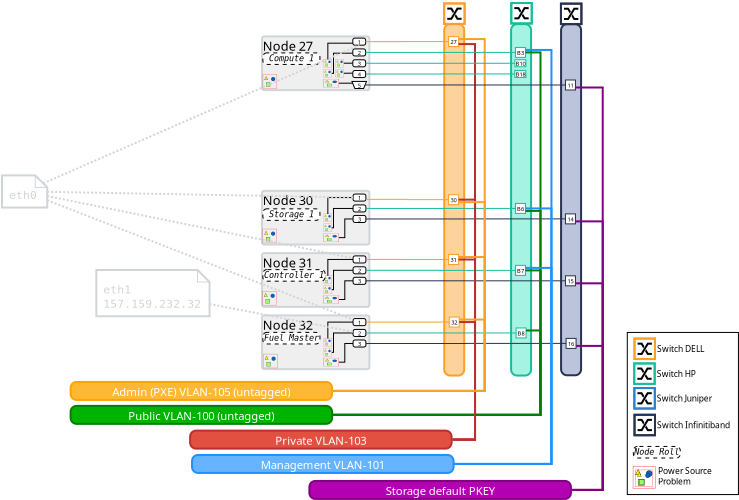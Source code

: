 <?xml version="1.0" encoding="UTF-8"?>
<dia:diagram xmlns:dia="http://www.lysator.liu.se/~alla/dia/">
  <dia:layer name="Background" visible="true" active="true">
    <dia:group>
      <dia:object type="Flowchart - Box" version="0" id="O0">
        <dia:attribute name="obj_pos">
          <dia:point val="6.663,48.065"/>
        </dia:attribute>
        <dia:attribute name="obj_bb">
          <dia:rectangle val="6.613,48.015;12.082,50.8"/>
        </dia:attribute>
        <dia:attribute name="elem_corner">
          <dia:point val="6.663,48.065"/>
        </dia:attribute>
        <dia:attribute name="elem_width">
          <dia:real val="5.368"/>
        </dia:attribute>
        <dia:attribute name="elem_height">
          <dia:real val="2.685"/>
        </dia:attribute>
        <dia:attribute name="border_width">
          <dia:real val="0.1"/>
        </dia:attribute>
        <dia:attribute name="border_color">
          <dia:color val="#d1d5d8"/>
        </dia:attribute>
        <dia:attribute name="inner_color">
          <dia:color val="#efefef"/>
        </dia:attribute>
        <dia:attribute name="show_background">
          <dia:boolean val="true"/>
        </dia:attribute>
        <dia:attribute name="corner_radius">
          <dia:real val="0.1"/>
        </dia:attribute>
        <dia:attribute name="padding">
          <dia:real val="0"/>
        </dia:attribute>
        <dia:attribute name="text">
          <dia:composite type="text">
            <dia:attribute name="string">
              <dia:string>##</dia:string>
            </dia:attribute>
            <dia:attribute name="font">
              <dia:font family="sans" style="0" name="Helvetica"/>
            </dia:attribute>
            <dia:attribute name="height">
              <dia:real val="0.353"/>
            </dia:attribute>
            <dia:attribute name="pos">
              <dia:point val="9.347,49.514"/>
            </dia:attribute>
            <dia:attribute name="color">
              <dia:color val="#000000"/>
            </dia:attribute>
            <dia:attribute name="alignment">
              <dia:enum val="1"/>
            </dia:attribute>
          </dia:composite>
        </dia:attribute>
      </dia:object>
      <dia:object type="Standard - Text" version="1" id="O1">
        <dia:attribute name="obj_pos">
          <dia:point val="6.693,48.094"/>
        </dia:attribute>
        <dia:attribute name="obj_bb">
          <dia:rectangle val="6.693,48.094;9.06,48.867"/>
        </dia:attribute>
        <dia:attribute name="text">
          <dia:composite type="text">
            <dia:attribute name="string">
              <dia:string>#Node 32#</dia:string>
            </dia:attribute>
            <dia:attribute name="font">
              <dia:font family="sans" style="0" name="Helvetica"/>
            </dia:attribute>
            <dia:attribute name="height">
              <dia:real val="0.8"/>
            </dia:attribute>
            <dia:attribute name="pos">
              <dia:point val="6.693,48.734"/>
            </dia:attribute>
            <dia:attribute name="color">
              <dia:color val="#000000"/>
            </dia:attribute>
            <dia:attribute name="alignment">
              <dia:enum val="0"/>
            </dia:attribute>
          </dia:composite>
        </dia:attribute>
        <dia:attribute name="valign">
          <dia:enum val="0"/>
        </dia:attribute>
        <dia:connections>
          <dia:connection handle="0" to="O0" connection="0"/>
        </dia:connections>
      </dia:object>
      <dia:object type="Standard - Image" version="0" id="O2">
        <dia:attribute name="obj_pos">
          <dia:point val="9.736,49.196"/>
        </dia:attribute>
        <dia:attribute name="obj_bb">
          <dia:rectangle val="9.686,49.146;10.2,49.66"/>
        </dia:attribute>
        <dia:attribute name="elem_corner">
          <dia:point val="9.736,49.196"/>
        </dia:attribute>
        <dia:attribute name="elem_width">
          <dia:real val="0.414"/>
        </dia:attribute>
        <dia:attribute name="elem_height">
          <dia:real val="0.414"/>
        </dia:attribute>
        <dia:attribute name="draw_border">
          <dia:boolean val="false"/>
        </dia:attribute>
        <dia:attribute name="keep_aspect">
          <dia:boolean val="true"/>
        </dia:attribute>
        <dia:attribute name="file">
          <dia:string>#icons-collection\1462370051_wired_network.png#</dia:string>
        </dia:attribute>
      </dia:object>
      <dia:object type="Standard - Image" version="0" id="O3">
        <dia:attribute name="obj_pos">
          <dia:point val="9.736,49.704"/>
        </dia:attribute>
        <dia:attribute name="obj_bb">
          <dia:rectangle val="9.686,49.654;10.2,50.168"/>
        </dia:attribute>
        <dia:attribute name="elem_corner">
          <dia:point val="9.736,49.704"/>
        </dia:attribute>
        <dia:attribute name="elem_width">
          <dia:real val="0.414"/>
        </dia:attribute>
        <dia:attribute name="elem_height">
          <dia:real val="0.414"/>
        </dia:attribute>
        <dia:attribute name="draw_border">
          <dia:boolean val="false"/>
        </dia:attribute>
        <dia:attribute name="keep_aspect">
          <dia:boolean val="true"/>
        </dia:attribute>
        <dia:attribute name="file">
          <dia:string>#icons-collection\1462370051_wired_network.png#</dia:string>
        </dia:attribute>
      </dia:object>
      <dia:object type="Standard - Text" version="1" id="O4">
        <dia:attribute name="obj_pos">
          <dia:point val="9.943,49.403"/>
        </dia:attribute>
        <dia:attribute name="obj_bb">
          <dia:rectangle val="9.904,49.263;9.982,49.433"/>
        </dia:attribute>
        <dia:attribute name="text">
          <dia:composite type="text">
            <dia:attribute name="string">
              <dia:string>#1#</dia:string>
            </dia:attribute>
            <dia:attribute name="font">
              <dia:font family="sans" style="0" name="Helvetica"/>
            </dia:attribute>
            <dia:attribute name="height">
              <dia:real val="0.176"/>
            </dia:attribute>
            <dia:attribute name="pos">
              <dia:point val="9.943,49.403"/>
            </dia:attribute>
            <dia:attribute name="color">
              <dia:color val="#ffffff"/>
            </dia:attribute>
            <dia:attribute name="alignment">
              <dia:enum val="1"/>
            </dia:attribute>
          </dia:composite>
        </dia:attribute>
        <dia:attribute name="valign">
          <dia:enum val="3"/>
        </dia:attribute>
        <dia:connections>
          <dia:connection handle="0" to="O2" connection="8"/>
        </dia:connections>
      </dia:object>
      <dia:object type="Standard - Text" version="1" id="O5">
        <dia:attribute name="obj_pos">
          <dia:point val="9.943,49.911"/>
        </dia:attribute>
        <dia:attribute name="obj_bb">
          <dia:rectangle val="9.904,49.771;9.982,49.941"/>
        </dia:attribute>
        <dia:attribute name="text">
          <dia:composite type="text">
            <dia:attribute name="string">
              <dia:string>#2#</dia:string>
            </dia:attribute>
            <dia:attribute name="font">
              <dia:font family="sans" style="0" name="Helvetica"/>
            </dia:attribute>
            <dia:attribute name="height">
              <dia:real val="0.176"/>
            </dia:attribute>
            <dia:attribute name="pos">
              <dia:point val="9.943,49.911"/>
            </dia:attribute>
            <dia:attribute name="color">
              <dia:color val="#ffffff"/>
            </dia:attribute>
            <dia:attribute name="alignment">
              <dia:enum val="1"/>
            </dia:attribute>
          </dia:composite>
        </dia:attribute>
        <dia:attribute name="valign">
          <dia:enum val="3"/>
        </dia:attribute>
        <dia:connections>
          <dia:connection handle="0" to="O3" connection="8"/>
        </dia:connections>
      </dia:object>
      <dia:object type="Standard - ZigZagLine" version="1" id="O6">
        <dia:attribute name="obj_pos">
          <dia:point val="9.943,49.196"/>
        </dia:attribute>
        <dia:attribute name="obj_bb">
          <dia:rectangle val="9.943,48.399;11.214,49.196"/>
        </dia:attribute>
        <dia:attribute name="orth_points">
          <dia:point val="9.943,49.196"/>
          <dia:point val="9.953,49.196"/>
          <dia:point val="9.953,48.399"/>
          <dia:point val="11.214,48.399"/>
        </dia:attribute>
        <dia:attribute name="orth_orient">
          <dia:enum val="0"/>
          <dia:enum val="1"/>
          <dia:enum val="0"/>
        </dia:attribute>
        <dia:attribute name="autorouting">
          <dia:boolean val="false"/>
        </dia:attribute>
        <dia:attribute name="line_width">
          <dia:real val="1.175e-038"/>
        </dia:attribute>
        <dia:connections>
          <dia:connection handle="0" to="O2" connection="1"/>
          <dia:connection handle="1" to="O12" connection="7"/>
        </dia:connections>
      </dia:object>
      <dia:object type="Standard - ZigZagLine" version="1" id="O7">
        <dia:attribute name="obj_pos">
          <dia:point val="10.15,49.911"/>
        </dia:attribute>
        <dia:attribute name="obj_bb">
          <dia:rectangle val="10.15,48.943;11.214,49.911"/>
        </dia:attribute>
        <dia:attribute name="orth_points">
          <dia:point val="10.15,49.911"/>
          <dia:point val="10.236,49.911"/>
          <dia:point val="10.236,48.943"/>
          <dia:point val="11.214,48.943"/>
        </dia:attribute>
        <dia:attribute name="orth_orient">
          <dia:enum val="0"/>
          <dia:enum val="1"/>
          <dia:enum val="0"/>
        </dia:attribute>
        <dia:attribute name="autorouting">
          <dia:boolean val="false"/>
        </dia:attribute>
        <dia:attribute name="line_width">
          <dia:real val="1.175e-038"/>
        </dia:attribute>
        <dia:connections>
          <dia:connection handle="0" to="O3" connection="4"/>
          <dia:connection handle="1" to="O11" connection="7"/>
        </dia:connections>
      </dia:object>
      <dia:object type="Standard - ZigZagLine" version="1" id="O8">
        <dia:attribute name="obj_pos">
          <dia:point val="10.507,50.402"/>
        </dia:attribute>
        <dia:attribute name="obj_bb">
          <dia:rectangle val="10.507,49.468;11.214,50.402"/>
        </dia:attribute>
        <dia:attribute name="orth_points">
          <dia:point val="10.507,50.402"/>
          <dia:point val="10.801,50.402"/>
          <dia:point val="10.801,49.468"/>
          <dia:point val="11.214,49.468"/>
        </dia:attribute>
        <dia:attribute name="orth_orient">
          <dia:enum val="0"/>
          <dia:enum val="1"/>
          <dia:enum val="0"/>
        </dia:attribute>
        <dia:attribute name="autorouting">
          <dia:boolean val="false"/>
        </dia:attribute>
        <dia:attribute name="line_width">
          <dia:real val="1.175e-038"/>
        </dia:attribute>
        <dia:connections>
          <dia:connection handle="0" to="O9" connection="4"/>
          <dia:connection handle="1" to="O13" connection="7"/>
        </dia:connections>
      </dia:object>
      <dia:object type="Standard - Image" version="0" id="O9">
        <dia:attribute name="obj_pos">
          <dia:point val="9.736,50.193"/>
        </dia:attribute>
        <dia:attribute name="obj_bb">
          <dia:rectangle val="9.686,50.143;10.557,50.661"/>
        </dia:attribute>
        <dia:attribute name="elem_corner">
          <dia:point val="9.736,50.193"/>
        </dia:attribute>
        <dia:attribute name="elem_width">
          <dia:real val="0.771"/>
        </dia:attribute>
        <dia:attribute name="elem_height">
          <dia:real val="0.418"/>
        </dia:attribute>
        <dia:attribute name="draw_border">
          <dia:boolean val="false"/>
        </dia:attribute>
        <dia:attribute name="keep_aspect">
          <dia:boolean val="true"/>
        </dia:attribute>
        <dia:attribute name="file">
          <dia:string>#icons-collection\infiniband_wired_network.svg#</dia:string>
        </dia:attribute>
      </dia:object>
      <dia:object type="Standard - Text" version="1" id="O10">
        <dia:attribute name="obj_pos">
          <dia:point val="10.121,50.402"/>
        </dia:attribute>
        <dia:attribute name="obj_bb">
          <dia:rectangle val="10.083,50.317;10.16,50.487"/>
        </dia:attribute>
        <dia:attribute name="text">
          <dia:composite type="text">
            <dia:attribute name="string">
              <dia:string>#3#</dia:string>
            </dia:attribute>
            <dia:attribute name="font">
              <dia:font family="sans" style="0" name="Helvetica"/>
            </dia:attribute>
            <dia:attribute name="height">
              <dia:real val="0.176"/>
            </dia:attribute>
            <dia:attribute name="pos">
              <dia:point val="10.121,50.457"/>
            </dia:attribute>
            <dia:attribute name="color">
              <dia:color val="#ffffff"/>
            </dia:attribute>
            <dia:attribute name="alignment">
              <dia:enum val="1"/>
            </dia:attribute>
          </dia:composite>
        </dia:attribute>
        <dia:attribute name="valign">
          <dia:enum val="2"/>
        </dia:attribute>
        <dia:connections>
          <dia:connection handle="0" to="O9" connection="8"/>
        </dia:connections>
      </dia:object>
      <dia:object type="Flowchart - Box" version="0" id="O11">
        <dia:attribute name="obj_pos">
          <dia:point val="11.214,48.766"/>
        </dia:attribute>
        <dia:attribute name="obj_bb">
          <dia:rectangle val="11.214,48.766;11.856,49.119"/>
        </dia:attribute>
        <dia:attribute name="elem_corner">
          <dia:point val="11.214,48.766"/>
        </dia:attribute>
        <dia:attribute name="elem_width">
          <dia:real val="0.642"/>
        </dia:attribute>
        <dia:attribute name="elem_height">
          <dia:real val="0.353"/>
        </dia:attribute>
        <dia:attribute name="border_width">
          <dia:real val="1.175e-038"/>
        </dia:attribute>
        <dia:attribute name="show_background">
          <dia:boolean val="true"/>
        </dia:attribute>
        <dia:attribute name="corner_radius">
          <dia:real val="0.1"/>
        </dia:attribute>
        <dia:attribute name="padding">
          <dia:real val="0"/>
        </dia:attribute>
        <dia:attribute name="text">
          <dia:composite type="text">
            <dia:attribute name="string">
              <dia:string>#2#</dia:string>
            </dia:attribute>
            <dia:attribute name="font">
              <dia:font family="sans" style="0" name="Helvetica"/>
            </dia:attribute>
            <dia:attribute name="height">
              <dia:real val="0.353"/>
            </dia:attribute>
            <dia:attribute name="pos">
              <dia:point val="11.535,49.049"/>
            </dia:attribute>
            <dia:attribute name="color">
              <dia:color val="#000000"/>
            </dia:attribute>
            <dia:attribute name="alignment">
              <dia:enum val="1"/>
            </dia:attribute>
          </dia:composite>
        </dia:attribute>
      </dia:object>
      <dia:object type="Flowchart - Box" version="0" id="O12">
        <dia:attribute name="obj_pos">
          <dia:point val="11.214,48.222"/>
        </dia:attribute>
        <dia:attribute name="obj_bb">
          <dia:rectangle val="11.214,48.222;11.856,48.575"/>
        </dia:attribute>
        <dia:attribute name="elem_corner">
          <dia:point val="11.214,48.222"/>
        </dia:attribute>
        <dia:attribute name="elem_width">
          <dia:real val="0.642"/>
        </dia:attribute>
        <dia:attribute name="elem_height">
          <dia:real val="0.353"/>
        </dia:attribute>
        <dia:attribute name="border_width">
          <dia:real val="1.175e-038"/>
        </dia:attribute>
        <dia:attribute name="show_background">
          <dia:boolean val="true"/>
        </dia:attribute>
        <dia:attribute name="corner_radius">
          <dia:real val="0.1"/>
        </dia:attribute>
        <dia:attribute name="padding">
          <dia:real val="0"/>
        </dia:attribute>
        <dia:attribute name="text">
          <dia:composite type="text">
            <dia:attribute name="string">
              <dia:string>#1#</dia:string>
            </dia:attribute>
            <dia:attribute name="font">
              <dia:font family="sans" style="0" name="Helvetica"/>
            </dia:attribute>
            <dia:attribute name="height">
              <dia:real val="0.353"/>
            </dia:attribute>
            <dia:attribute name="pos">
              <dia:point val="11.535,48.505"/>
            </dia:attribute>
            <dia:attribute name="color">
              <dia:color val="#000000"/>
            </dia:attribute>
            <dia:attribute name="alignment">
              <dia:enum val="1"/>
            </dia:attribute>
          </dia:composite>
        </dia:attribute>
      </dia:object>
      <dia:object type="Flowchart - Box" version="0" id="O13">
        <dia:attribute name="obj_pos">
          <dia:point val="11.214,49.292"/>
        </dia:attribute>
        <dia:attribute name="obj_bb">
          <dia:rectangle val="11.214,49.292;11.856,49.644"/>
        </dia:attribute>
        <dia:attribute name="elem_corner">
          <dia:point val="11.214,49.292"/>
        </dia:attribute>
        <dia:attribute name="elem_width">
          <dia:real val="0.642"/>
        </dia:attribute>
        <dia:attribute name="elem_height">
          <dia:real val="0.353"/>
        </dia:attribute>
        <dia:attribute name="border_width">
          <dia:real val="1.175e-038"/>
        </dia:attribute>
        <dia:attribute name="show_background">
          <dia:boolean val="true"/>
        </dia:attribute>
        <dia:attribute name="corner_radius">
          <dia:real val="0.1"/>
        </dia:attribute>
        <dia:attribute name="padding">
          <dia:real val="0"/>
        </dia:attribute>
        <dia:attribute name="text">
          <dia:composite type="text">
            <dia:attribute name="string">
              <dia:string>#3#</dia:string>
            </dia:attribute>
            <dia:attribute name="font">
              <dia:font family="sans" style="0" name="Helvetica"/>
            </dia:attribute>
            <dia:attribute name="height">
              <dia:real val="0.353"/>
            </dia:attribute>
            <dia:attribute name="pos">
              <dia:point val="11.535,49.574"/>
            </dia:attribute>
            <dia:attribute name="color">
              <dia:color val="#000000"/>
            </dia:attribute>
            <dia:attribute name="alignment">
              <dia:enum val="1"/>
            </dia:attribute>
          </dia:composite>
        </dia:attribute>
      </dia:object>
      <dia:object type="Standard - Image" version="0" id="O14">
        <dia:attribute name="obj_pos">
          <dia:point val="6.726,49.991"/>
        </dia:attribute>
        <dia:attribute name="obj_bb">
          <dia:rectangle val="6.676,49.941;7.484,50.748"/>
        </dia:attribute>
        <dia:attribute name="elem_corner">
          <dia:point val="6.726,49.991"/>
        </dia:attribute>
        <dia:attribute name="elem_width">
          <dia:real val="0.708"/>
        </dia:attribute>
        <dia:attribute name="elem_height">
          <dia:real val="0.708"/>
        </dia:attribute>
        <dia:attribute name="draw_border">
          <dia:boolean val="false"/>
        </dia:attribute>
        <dia:attribute name="keep_aspect">
          <dia:boolean val="true"/>
        </dia:attribute>
        <dia:attribute name="file">
          <dia:string>#icons-collection\power-button.svg#</dia:string>
        </dia:attribute>
      </dia:object>
      <dia:object type="Flowchart - Box" version="0" id="O15">
        <dia:attribute name="obj_pos">
          <dia:point val="6.703,48.914"/>
        </dia:attribute>
        <dia:attribute name="obj_bb">
          <dia:rectangle val="6.678,48.889;9.583,49.518"/>
        </dia:attribute>
        <dia:attribute name="elem_corner">
          <dia:point val="6.703,48.914"/>
        </dia:attribute>
        <dia:attribute name="elem_width">
          <dia:real val="2.855"/>
        </dia:attribute>
        <dia:attribute name="elem_height">
          <dia:real val="0.579"/>
        </dia:attribute>
        <dia:attribute name="border_width">
          <dia:real val="0.05"/>
        </dia:attribute>
        <dia:attribute name="show_background">
          <dia:boolean val="true"/>
        </dia:attribute>
        <dia:attribute name="line_style">
          <dia:enum val="1"/>
        </dia:attribute>
        <dia:attribute name="dashlength">
          <dia:real val="0.2"/>
        </dia:attribute>
        <dia:attribute name="corner_radius">
          <dia:real val="0.2"/>
        </dia:attribute>
        <dia:attribute name="padding">
          <dia:real val="0"/>
        </dia:attribute>
        <dia:attribute name="text">
          <dia:composite type="text">
            <dia:attribute name="string">
              <dia:string>#Fuel Master#</dia:string>
            </dia:attribute>
            <dia:attribute name="font">
              <dia:font family="monospace" style="8" name="Courier-Oblique"/>
            </dia:attribute>
            <dia:attribute name="height">
              <dia:real val="0.529"/>
            </dia:attribute>
            <dia:attribute name="pos">
              <dia:point val="8.13,49.279"/>
            </dia:attribute>
            <dia:attribute name="color">
              <dia:color val="#000000"/>
            </dia:attribute>
            <dia:attribute name="alignment">
              <dia:enum val="1"/>
            </dia:attribute>
          </dia:composite>
        </dia:attribute>
      </dia:object>
    </dia:group>
    <dia:group>
      <dia:object type="Flowchart - Box" version="0" id="O16">
        <dia:attribute name="obj_pos">
          <dia:point val="6.663,44.951"/>
        </dia:attribute>
        <dia:attribute name="obj_bb">
          <dia:rectangle val="6.613,44.901;12.082,47.686"/>
        </dia:attribute>
        <dia:attribute name="elem_corner">
          <dia:point val="6.663,44.951"/>
        </dia:attribute>
        <dia:attribute name="elem_width">
          <dia:real val="5.368"/>
        </dia:attribute>
        <dia:attribute name="elem_height">
          <dia:real val="2.685"/>
        </dia:attribute>
        <dia:attribute name="border_width">
          <dia:real val="0.1"/>
        </dia:attribute>
        <dia:attribute name="border_color">
          <dia:color val="#d1d5d8"/>
        </dia:attribute>
        <dia:attribute name="inner_color">
          <dia:color val="#efefef"/>
        </dia:attribute>
        <dia:attribute name="show_background">
          <dia:boolean val="true"/>
        </dia:attribute>
        <dia:attribute name="corner_radius">
          <dia:real val="0.1"/>
        </dia:attribute>
        <dia:attribute name="padding">
          <dia:real val="0"/>
        </dia:attribute>
        <dia:attribute name="text">
          <dia:composite type="text">
            <dia:attribute name="string">
              <dia:string>##</dia:string>
            </dia:attribute>
            <dia:attribute name="font">
              <dia:font family="sans" style="0" name="Helvetica"/>
            </dia:attribute>
            <dia:attribute name="height">
              <dia:real val="0.353"/>
            </dia:attribute>
            <dia:attribute name="pos">
              <dia:point val="9.347,46.399"/>
            </dia:attribute>
            <dia:attribute name="color">
              <dia:color val="#000000"/>
            </dia:attribute>
            <dia:attribute name="alignment">
              <dia:enum val="1"/>
            </dia:attribute>
          </dia:composite>
        </dia:attribute>
      </dia:object>
      <dia:object type="Standard - Text" version="1" id="O17">
        <dia:attribute name="obj_pos">
          <dia:point val="6.693,44.98"/>
        </dia:attribute>
        <dia:attribute name="obj_bb">
          <dia:rectangle val="6.693,44.98;9.06,45.752"/>
        </dia:attribute>
        <dia:attribute name="text">
          <dia:composite type="text">
            <dia:attribute name="string">
              <dia:string>#Node 31#</dia:string>
            </dia:attribute>
            <dia:attribute name="font">
              <dia:font family="sans" style="0" name="Helvetica"/>
            </dia:attribute>
            <dia:attribute name="height">
              <dia:real val="0.8"/>
            </dia:attribute>
            <dia:attribute name="pos">
              <dia:point val="6.693,45.62"/>
            </dia:attribute>
            <dia:attribute name="color">
              <dia:color val="#000000"/>
            </dia:attribute>
            <dia:attribute name="alignment">
              <dia:enum val="0"/>
            </dia:attribute>
          </dia:composite>
        </dia:attribute>
        <dia:attribute name="valign">
          <dia:enum val="0"/>
        </dia:attribute>
        <dia:connections>
          <dia:connection handle="0" to="O16" connection="0"/>
        </dia:connections>
      </dia:object>
      <dia:object type="Standard - Image" version="0" id="O18">
        <dia:attribute name="obj_pos">
          <dia:point val="9.736,46.063"/>
        </dia:attribute>
        <dia:attribute name="obj_bb">
          <dia:rectangle val="9.686,46.013;10.2,46.527"/>
        </dia:attribute>
        <dia:attribute name="elem_corner">
          <dia:point val="9.736,46.063"/>
        </dia:attribute>
        <dia:attribute name="elem_width">
          <dia:real val="0.414"/>
        </dia:attribute>
        <dia:attribute name="elem_height">
          <dia:real val="0.414"/>
        </dia:attribute>
        <dia:attribute name="draw_border">
          <dia:boolean val="false"/>
        </dia:attribute>
        <dia:attribute name="keep_aspect">
          <dia:boolean val="true"/>
        </dia:attribute>
        <dia:attribute name="file">
          <dia:string>#icons-collection\1462370051_wired_network.png#</dia:string>
        </dia:attribute>
      </dia:object>
      <dia:object type="Standard - Image" version="0" id="O19">
        <dia:attribute name="obj_pos">
          <dia:point val="9.736,46.571"/>
        </dia:attribute>
        <dia:attribute name="obj_bb">
          <dia:rectangle val="9.686,46.52;10.2,47.035"/>
        </dia:attribute>
        <dia:attribute name="elem_corner">
          <dia:point val="9.736,46.571"/>
        </dia:attribute>
        <dia:attribute name="elem_width">
          <dia:real val="0.414"/>
        </dia:attribute>
        <dia:attribute name="elem_height">
          <dia:real val="0.414"/>
        </dia:attribute>
        <dia:attribute name="draw_border">
          <dia:boolean val="false"/>
        </dia:attribute>
        <dia:attribute name="keep_aspect">
          <dia:boolean val="true"/>
        </dia:attribute>
        <dia:attribute name="file">
          <dia:string>#icons-collection\1462370051_wired_network.png#</dia:string>
        </dia:attribute>
      </dia:object>
      <dia:object type="Standard - Text" version="1" id="O20">
        <dia:attribute name="obj_pos">
          <dia:point val="9.943,46.27"/>
        </dia:attribute>
        <dia:attribute name="obj_bb">
          <dia:rectangle val="9.904,46.13;9.982,46.3"/>
        </dia:attribute>
        <dia:attribute name="text">
          <dia:composite type="text">
            <dia:attribute name="string">
              <dia:string>#1#</dia:string>
            </dia:attribute>
            <dia:attribute name="font">
              <dia:font family="sans" style="0" name="Helvetica"/>
            </dia:attribute>
            <dia:attribute name="height">
              <dia:real val="0.176"/>
            </dia:attribute>
            <dia:attribute name="pos">
              <dia:point val="9.943,46.27"/>
            </dia:attribute>
            <dia:attribute name="color">
              <dia:color val="#ffffff"/>
            </dia:attribute>
            <dia:attribute name="alignment">
              <dia:enum val="1"/>
            </dia:attribute>
          </dia:composite>
        </dia:attribute>
        <dia:attribute name="valign">
          <dia:enum val="3"/>
        </dia:attribute>
        <dia:connections>
          <dia:connection handle="0" to="O18" connection="8"/>
        </dia:connections>
      </dia:object>
      <dia:object type="Standard - Text" version="1" id="O21">
        <dia:attribute name="obj_pos">
          <dia:point val="9.943,46.778"/>
        </dia:attribute>
        <dia:attribute name="obj_bb">
          <dia:rectangle val="9.904,46.638;9.982,46.808"/>
        </dia:attribute>
        <dia:attribute name="text">
          <dia:composite type="text">
            <dia:attribute name="string">
              <dia:string>#2#</dia:string>
            </dia:attribute>
            <dia:attribute name="font">
              <dia:font family="sans" style="0" name="Helvetica"/>
            </dia:attribute>
            <dia:attribute name="height">
              <dia:real val="0.176"/>
            </dia:attribute>
            <dia:attribute name="pos">
              <dia:point val="9.943,46.778"/>
            </dia:attribute>
            <dia:attribute name="color">
              <dia:color val="#ffffff"/>
            </dia:attribute>
            <dia:attribute name="alignment">
              <dia:enum val="1"/>
            </dia:attribute>
          </dia:composite>
        </dia:attribute>
        <dia:attribute name="valign">
          <dia:enum val="3"/>
        </dia:attribute>
        <dia:connections>
          <dia:connection handle="0" to="O19" connection="8"/>
        </dia:connections>
      </dia:object>
      <dia:object type="Standard - ZigZagLine" version="1" id="O22">
        <dia:attribute name="obj_pos">
          <dia:point val="9.943,46.063"/>
        </dia:attribute>
        <dia:attribute name="obj_bb">
          <dia:rectangle val="9.943,45.266;11.214,46.063"/>
        </dia:attribute>
        <dia:attribute name="orth_points">
          <dia:point val="9.943,46.063"/>
          <dia:point val="9.953,46.063"/>
          <dia:point val="9.953,45.266"/>
          <dia:point val="11.214,45.266"/>
        </dia:attribute>
        <dia:attribute name="orth_orient">
          <dia:enum val="0"/>
          <dia:enum val="1"/>
          <dia:enum val="0"/>
        </dia:attribute>
        <dia:attribute name="autorouting">
          <dia:boolean val="false"/>
        </dia:attribute>
        <dia:attribute name="line_width">
          <dia:real val="1.175e-038"/>
        </dia:attribute>
        <dia:connections>
          <dia:connection handle="0" to="O18" connection="1"/>
          <dia:connection handle="1" to="O28" connection="7"/>
        </dia:connections>
      </dia:object>
      <dia:object type="Standard - ZigZagLine" version="1" id="O23">
        <dia:attribute name="obj_pos">
          <dia:point val="10.15,46.778"/>
        </dia:attribute>
        <dia:attribute name="obj_bb">
          <dia:rectangle val="10.15,45.809;11.214,46.778"/>
        </dia:attribute>
        <dia:attribute name="orth_points">
          <dia:point val="10.15,46.778"/>
          <dia:point val="10.236,46.778"/>
          <dia:point val="10.236,45.809"/>
          <dia:point val="11.214,45.809"/>
        </dia:attribute>
        <dia:attribute name="orth_orient">
          <dia:enum val="0"/>
          <dia:enum val="1"/>
          <dia:enum val="0"/>
        </dia:attribute>
        <dia:attribute name="autorouting">
          <dia:boolean val="false"/>
        </dia:attribute>
        <dia:attribute name="line_width">
          <dia:real val="1.175e-038"/>
        </dia:attribute>
        <dia:connections>
          <dia:connection handle="0" to="O19" connection="4"/>
          <dia:connection handle="1" to="O27" connection="7"/>
        </dia:connections>
      </dia:object>
      <dia:object type="Standard - ZigZagLine" version="1" id="O24">
        <dia:attribute name="obj_pos">
          <dia:point val="10.507,47.269"/>
        </dia:attribute>
        <dia:attribute name="obj_bb">
          <dia:rectangle val="10.507,46.335;11.214,47.269"/>
        </dia:attribute>
        <dia:attribute name="orth_points">
          <dia:point val="10.507,47.269"/>
          <dia:point val="10.801,47.269"/>
          <dia:point val="10.801,46.335"/>
          <dia:point val="11.214,46.335"/>
        </dia:attribute>
        <dia:attribute name="orth_orient">
          <dia:enum val="0"/>
          <dia:enum val="1"/>
          <dia:enum val="0"/>
        </dia:attribute>
        <dia:attribute name="autorouting">
          <dia:boolean val="false"/>
        </dia:attribute>
        <dia:attribute name="line_width">
          <dia:real val="1.175e-038"/>
        </dia:attribute>
        <dia:connections>
          <dia:connection handle="0" to="O25" connection="4"/>
          <dia:connection handle="1" to="O29" connection="7"/>
        </dia:connections>
      </dia:object>
      <dia:object type="Standard - Image" version="0" id="O25">
        <dia:attribute name="obj_pos">
          <dia:point val="9.736,47.06"/>
        </dia:attribute>
        <dia:attribute name="obj_bb">
          <dia:rectangle val="9.686,47.01;10.557,47.528"/>
        </dia:attribute>
        <dia:attribute name="elem_corner">
          <dia:point val="9.736,47.06"/>
        </dia:attribute>
        <dia:attribute name="elem_width">
          <dia:real val="0.771"/>
        </dia:attribute>
        <dia:attribute name="elem_height">
          <dia:real val="0.418"/>
        </dia:attribute>
        <dia:attribute name="draw_border">
          <dia:boolean val="false"/>
        </dia:attribute>
        <dia:attribute name="keep_aspect">
          <dia:boolean val="true"/>
        </dia:attribute>
        <dia:attribute name="file">
          <dia:string>#icons-collection\infiniband_wired_network.svg#</dia:string>
        </dia:attribute>
      </dia:object>
      <dia:object type="Standard - Text" version="1" id="O26">
        <dia:attribute name="obj_pos">
          <dia:point val="10.121,47.269"/>
        </dia:attribute>
        <dia:attribute name="obj_bb">
          <dia:rectangle val="10.083,47.184;10.16,47.354"/>
        </dia:attribute>
        <dia:attribute name="text">
          <dia:composite type="text">
            <dia:attribute name="string">
              <dia:string>#3#</dia:string>
            </dia:attribute>
            <dia:attribute name="font">
              <dia:font family="sans" style="0" name="Helvetica"/>
            </dia:attribute>
            <dia:attribute name="height">
              <dia:real val="0.176"/>
            </dia:attribute>
            <dia:attribute name="pos">
              <dia:point val="10.121,47.324"/>
            </dia:attribute>
            <dia:attribute name="color">
              <dia:color val="#ffffff"/>
            </dia:attribute>
            <dia:attribute name="alignment">
              <dia:enum val="1"/>
            </dia:attribute>
          </dia:composite>
        </dia:attribute>
        <dia:attribute name="valign">
          <dia:enum val="2"/>
        </dia:attribute>
        <dia:connections>
          <dia:connection handle="0" to="O25" connection="8"/>
        </dia:connections>
      </dia:object>
      <dia:object type="Flowchart - Box" version="0" id="O27">
        <dia:attribute name="obj_pos">
          <dia:point val="11.214,45.633"/>
        </dia:attribute>
        <dia:attribute name="obj_bb">
          <dia:rectangle val="11.214,45.633;11.856,45.986"/>
        </dia:attribute>
        <dia:attribute name="elem_corner">
          <dia:point val="11.214,45.633"/>
        </dia:attribute>
        <dia:attribute name="elem_width">
          <dia:real val="0.642"/>
        </dia:attribute>
        <dia:attribute name="elem_height">
          <dia:real val="0.353"/>
        </dia:attribute>
        <dia:attribute name="border_width">
          <dia:real val="1.175e-038"/>
        </dia:attribute>
        <dia:attribute name="show_background">
          <dia:boolean val="true"/>
        </dia:attribute>
        <dia:attribute name="corner_radius">
          <dia:real val="0.1"/>
        </dia:attribute>
        <dia:attribute name="padding">
          <dia:real val="0"/>
        </dia:attribute>
        <dia:attribute name="text">
          <dia:composite type="text">
            <dia:attribute name="string">
              <dia:string>#2#</dia:string>
            </dia:attribute>
            <dia:attribute name="font">
              <dia:font family="sans" style="0" name="Helvetica"/>
            </dia:attribute>
            <dia:attribute name="height">
              <dia:real val="0.353"/>
            </dia:attribute>
            <dia:attribute name="pos">
              <dia:point val="11.535,45.916"/>
            </dia:attribute>
            <dia:attribute name="color">
              <dia:color val="#000000"/>
            </dia:attribute>
            <dia:attribute name="alignment">
              <dia:enum val="1"/>
            </dia:attribute>
          </dia:composite>
        </dia:attribute>
      </dia:object>
      <dia:object type="Flowchart - Box" version="0" id="O28">
        <dia:attribute name="obj_pos">
          <dia:point val="11.214,45.089"/>
        </dia:attribute>
        <dia:attribute name="obj_bb">
          <dia:rectangle val="11.214,45.089;11.856,45.442"/>
        </dia:attribute>
        <dia:attribute name="elem_corner">
          <dia:point val="11.214,45.089"/>
        </dia:attribute>
        <dia:attribute name="elem_width">
          <dia:real val="0.642"/>
        </dia:attribute>
        <dia:attribute name="elem_height">
          <dia:real val="0.353"/>
        </dia:attribute>
        <dia:attribute name="border_width">
          <dia:real val="1.175e-038"/>
        </dia:attribute>
        <dia:attribute name="show_background">
          <dia:boolean val="true"/>
        </dia:attribute>
        <dia:attribute name="corner_radius">
          <dia:real val="0.1"/>
        </dia:attribute>
        <dia:attribute name="padding">
          <dia:real val="0"/>
        </dia:attribute>
        <dia:attribute name="text">
          <dia:composite type="text">
            <dia:attribute name="string">
              <dia:string>#1#</dia:string>
            </dia:attribute>
            <dia:attribute name="font">
              <dia:font family="sans" style="0" name="Helvetica"/>
            </dia:attribute>
            <dia:attribute name="height">
              <dia:real val="0.353"/>
            </dia:attribute>
            <dia:attribute name="pos">
              <dia:point val="11.535,45.372"/>
            </dia:attribute>
            <dia:attribute name="color">
              <dia:color val="#000000"/>
            </dia:attribute>
            <dia:attribute name="alignment">
              <dia:enum val="1"/>
            </dia:attribute>
          </dia:composite>
        </dia:attribute>
      </dia:object>
      <dia:object type="Flowchart - Box" version="0" id="O29">
        <dia:attribute name="obj_pos">
          <dia:point val="11.214,46.158"/>
        </dia:attribute>
        <dia:attribute name="obj_bb">
          <dia:rectangle val="11.214,46.158;11.856,46.511"/>
        </dia:attribute>
        <dia:attribute name="elem_corner">
          <dia:point val="11.214,46.158"/>
        </dia:attribute>
        <dia:attribute name="elem_width">
          <dia:real val="0.642"/>
        </dia:attribute>
        <dia:attribute name="elem_height">
          <dia:real val="0.353"/>
        </dia:attribute>
        <dia:attribute name="border_width">
          <dia:real val="1.175e-038"/>
        </dia:attribute>
        <dia:attribute name="show_background">
          <dia:boolean val="true"/>
        </dia:attribute>
        <dia:attribute name="corner_radius">
          <dia:real val="0.1"/>
        </dia:attribute>
        <dia:attribute name="padding">
          <dia:real val="0"/>
        </dia:attribute>
        <dia:attribute name="text">
          <dia:composite type="text">
            <dia:attribute name="string">
              <dia:string>#3#</dia:string>
            </dia:attribute>
            <dia:attribute name="font">
              <dia:font family="sans" style="0" name="Helvetica"/>
            </dia:attribute>
            <dia:attribute name="height">
              <dia:real val="0.353"/>
            </dia:attribute>
            <dia:attribute name="pos">
              <dia:point val="11.535,46.441"/>
            </dia:attribute>
            <dia:attribute name="color">
              <dia:color val="#000000"/>
            </dia:attribute>
            <dia:attribute name="alignment">
              <dia:enum val="1"/>
            </dia:attribute>
          </dia:composite>
        </dia:attribute>
      </dia:object>
      <dia:object type="Standard - Image" version="0" id="O30">
        <dia:attribute name="obj_pos">
          <dia:point val="6.681,46.846"/>
        </dia:attribute>
        <dia:attribute name="obj_bb">
          <dia:rectangle val="6.631,46.796;7.438,47.604"/>
        </dia:attribute>
        <dia:attribute name="elem_corner">
          <dia:point val="6.681,46.846"/>
        </dia:attribute>
        <dia:attribute name="elem_width">
          <dia:real val="0.708"/>
        </dia:attribute>
        <dia:attribute name="elem_height">
          <dia:real val="0.708"/>
        </dia:attribute>
        <dia:attribute name="draw_border">
          <dia:boolean val="false"/>
        </dia:attribute>
        <dia:attribute name="keep_aspect">
          <dia:boolean val="true"/>
        </dia:attribute>
        <dia:attribute name="file">
          <dia:string>#icons-collection\power-button.svg#</dia:string>
        </dia:attribute>
      </dia:object>
      <dia:object type="Flowchart - Box" version="0" id="O31">
        <dia:attribute name="obj_pos">
          <dia:point val="6.703,45.775"/>
        </dia:attribute>
        <dia:attribute name="obj_bb">
          <dia:rectangle val="6.678,45.75;9.838,46.379"/>
        </dia:attribute>
        <dia:attribute name="elem_corner">
          <dia:point val="6.703,45.775"/>
        </dia:attribute>
        <dia:attribute name="elem_width">
          <dia:real val="3.11"/>
        </dia:attribute>
        <dia:attribute name="elem_height">
          <dia:real val="0.579"/>
        </dia:attribute>
        <dia:attribute name="border_width">
          <dia:real val="0.05"/>
        </dia:attribute>
        <dia:attribute name="show_background">
          <dia:boolean val="true"/>
        </dia:attribute>
        <dia:attribute name="line_style">
          <dia:enum val="1"/>
        </dia:attribute>
        <dia:attribute name="dashlength">
          <dia:real val="0.2"/>
        </dia:attribute>
        <dia:attribute name="corner_radius">
          <dia:real val="0.2"/>
        </dia:attribute>
        <dia:attribute name="padding">
          <dia:real val="0"/>
        </dia:attribute>
        <dia:attribute name="text">
          <dia:composite type="text">
            <dia:attribute name="string">
              <dia:string>#Controller 1#</dia:string>
            </dia:attribute>
            <dia:attribute name="font">
              <dia:font family="monospace" style="8" name="Courier-Oblique"/>
            </dia:attribute>
            <dia:attribute name="height">
              <dia:real val="0.529"/>
            </dia:attribute>
            <dia:attribute name="pos">
              <dia:point val="8.258,46.14"/>
            </dia:attribute>
            <dia:attribute name="color">
              <dia:color val="#000000"/>
            </dia:attribute>
            <dia:attribute name="alignment">
              <dia:enum val="1"/>
            </dia:attribute>
          </dia:composite>
        </dia:attribute>
      </dia:object>
    </dia:group>
    <dia:group>
      <dia:object type="Flowchart - Box" version="0" id="O32">
        <dia:attribute name="obj_pos">
          <dia:point val="6.663,41.836"/>
        </dia:attribute>
        <dia:attribute name="obj_bb">
          <dia:rectangle val="6.613,41.786;12.082,44.571"/>
        </dia:attribute>
        <dia:attribute name="elem_corner">
          <dia:point val="6.663,41.836"/>
        </dia:attribute>
        <dia:attribute name="elem_width">
          <dia:real val="5.368"/>
        </dia:attribute>
        <dia:attribute name="elem_height">
          <dia:real val="2.685"/>
        </dia:attribute>
        <dia:attribute name="border_width">
          <dia:real val="0.1"/>
        </dia:attribute>
        <dia:attribute name="border_color">
          <dia:color val="#d1d5d8"/>
        </dia:attribute>
        <dia:attribute name="inner_color">
          <dia:color val="#efefef"/>
        </dia:attribute>
        <dia:attribute name="show_background">
          <dia:boolean val="true"/>
        </dia:attribute>
        <dia:attribute name="corner_radius">
          <dia:real val="0.1"/>
        </dia:attribute>
        <dia:attribute name="padding">
          <dia:real val="0"/>
        </dia:attribute>
        <dia:attribute name="text">
          <dia:composite type="text">
            <dia:attribute name="string">
              <dia:string>##</dia:string>
            </dia:attribute>
            <dia:attribute name="font">
              <dia:font family="sans" style="0" name="Helvetica"/>
            </dia:attribute>
            <dia:attribute name="height">
              <dia:real val="0.353"/>
            </dia:attribute>
            <dia:attribute name="pos">
              <dia:point val="9.347,43.285"/>
            </dia:attribute>
            <dia:attribute name="color">
              <dia:color val="#000000"/>
            </dia:attribute>
            <dia:attribute name="alignment">
              <dia:enum val="1"/>
            </dia:attribute>
          </dia:composite>
        </dia:attribute>
      </dia:object>
      <dia:object type="Standard - Text" version="1" id="O33">
        <dia:attribute name="obj_pos">
          <dia:point val="6.693,41.865"/>
        </dia:attribute>
        <dia:attribute name="obj_bb">
          <dia:rectangle val="6.693,41.865;9.06,42.638"/>
        </dia:attribute>
        <dia:attribute name="text">
          <dia:composite type="text">
            <dia:attribute name="string">
              <dia:string>#Node 30#</dia:string>
            </dia:attribute>
            <dia:attribute name="font">
              <dia:font family="sans" style="0" name="Helvetica"/>
            </dia:attribute>
            <dia:attribute name="height">
              <dia:real val="0.8"/>
            </dia:attribute>
            <dia:attribute name="pos">
              <dia:point val="6.693,42.505"/>
            </dia:attribute>
            <dia:attribute name="color">
              <dia:color val="#000000"/>
            </dia:attribute>
            <dia:attribute name="alignment">
              <dia:enum val="0"/>
            </dia:attribute>
          </dia:composite>
        </dia:attribute>
        <dia:attribute name="valign">
          <dia:enum val="0"/>
        </dia:attribute>
        <dia:connections>
          <dia:connection handle="0" to="O32" connection="0"/>
        </dia:connections>
      </dia:object>
      <dia:object type="Standard - Image" version="0" id="O34">
        <dia:attribute name="obj_pos">
          <dia:point val="9.736,42.97"/>
        </dia:attribute>
        <dia:attribute name="obj_bb">
          <dia:rectangle val="9.686,42.92;10.2,43.434"/>
        </dia:attribute>
        <dia:attribute name="elem_corner">
          <dia:point val="9.736,42.97"/>
        </dia:attribute>
        <dia:attribute name="elem_width">
          <dia:real val="0.414"/>
        </dia:attribute>
        <dia:attribute name="elem_height">
          <dia:real val="0.414"/>
        </dia:attribute>
        <dia:attribute name="draw_border">
          <dia:boolean val="false"/>
        </dia:attribute>
        <dia:attribute name="keep_aspect">
          <dia:boolean val="true"/>
        </dia:attribute>
        <dia:attribute name="file">
          <dia:string>#icons-collection\1462370051_wired_network.png#</dia:string>
        </dia:attribute>
      </dia:object>
      <dia:object type="Standard - Image" version="0" id="O35">
        <dia:attribute name="obj_pos">
          <dia:point val="9.736,43.477"/>
        </dia:attribute>
        <dia:attribute name="obj_bb">
          <dia:rectangle val="9.686,43.428;10.2,43.942"/>
        </dia:attribute>
        <dia:attribute name="elem_corner">
          <dia:point val="9.736,43.477"/>
        </dia:attribute>
        <dia:attribute name="elem_width">
          <dia:real val="0.414"/>
        </dia:attribute>
        <dia:attribute name="elem_height">
          <dia:real val="0.414"/>
        </dia:attribute>
        <dia:attribute name="draw_border">
          <dia:boolean val="false"/>
        </dia:attribute>
        <dia:attribute name="keep_aspect">
          <dia:boolean val="true"/>
        </dia:attribute>
        <dia:attribute name="file">
          <dia:string>#icons-collection\1462370051_wired_network.png#</dia:string>
        </dia:attribute>
      </dia:object>
      <dia:object type="Standard - Text" version="1" id="O36">
        <dia:attribute name="obj_pos">
          <dia:point val="9.943,43.177"/>
        </dia:attribute>
        <dia:attribute name="obj_bb">
          <dia:rectangle val="9.904,43.037;9.982,43.207"/>
        </dia:attribute>
        <dia:attribute name="text">
          <dia:composite type="text">
            <dia:attribute name="string">
              <dia:string>#1#</dia:string>
            </dia:attribute>
            <dia:attribute name="font">
              <dia:font family="sans" style="0" name="Helvetica"/>
            </dia:attribute>
            <dia:attribute name="height">
              <dia:real val="0.176"/>
            </dia:attribute>
            <dia:attribute name="pos">
              <dia:point val="9.943,43.177"/>
            </dia:attribute>
            <dia:attribute name="color">
              <dia:color val="#ffffff"/>
            </dia:attribute>
            <dia:attribute name="alignment">
              <dia:enum val="1"/>
            </dia:attribute>
          </dia:composite>
        </dia:attribute>
        <dia:attribute name="valign">
          <dia:enum val="3"/>
        </dia:attribute>
        <dia:connections>
          <dia:connection handle="0" to="O34" connection="8"/>
        </dia:connections>
      </dia:object>
      <dia:object type="Standard - Text" version="1" id="O37">
        <dia:attribute name="obj_pos">
          <dia:point val="9.943,43.685"/>
        </dia:attribute>
        <dia:attribute name="obj_bb">
          <dia:rectangle val="9.904,43.545;9.982,43.715"/>
        </dia:attribute>
        <dia:attribute name="text">
          <dia:composite type="text">
            <dia:attribute name="string">
              <dia:string>#2#</dia:string>
            </dia:attribute>
            <dia:attribute name="font">
              <dia:font family="sans" style="0" name="Helvetica"/>
            </dia:attribute>
            <dia:attribute name="height">
              <dia:real val="0.176"/>
            </dia:attribute>
            <dia:attribute name="pos">
              <dia:point val="9.943,43.685"/>
            </dia:attribute>
            <dia:attribute name="color">
              <dia:color val="#ffffff"/>
            </dia:attribute>
            <dia:attribute name="alignment">
              <dia:enum val="1"/>
            </dia:attribute>
          </dia:composite>
        </dia:attribute>
        <dia:attribute name="valign">
          <dia:enum val="3"/>
        </dia:attribute>
        <dia:connections>
          <dia:connection handle="0" to="O35" connection="8"/>
        </dia:connections>
      </dia:object>
      <dia:object type="Standard - ZigZagLine" version="1" id="O38">
        <dia:attribute name="obj_pos">
          <dia:point val="9.943,42.97"/>
        </dia:attribute>
        <dia:attribute name="obj_bb">
          <dia:rectangle val="9.943,42.172;11.214,42.97"/>
        </dia:attribute>
        <dia:attribute name="orth_points">
          <dia:point val="9.943,42.97"/>
          <dia:point val="9.953,42.97"/>
          <dia:point val="9.953,42.172"/>
          <dia:point val="11.214,42.172"/>
        </dia:attribute>
        <dia:attribute name="orth_orient">
          <dia:enum val="0"/>
          <dia:enum val="1"/>
          <dia:enum val="0"/>
        </dia:attribute>
        <dia:attribute name="autorouting">
          <dia:boolean val="false"/>
        </dia:attribute>
        <dia:attribute name="line_width">
          <dia:real val="1.175e-038"/>
        </dia:attribute>
        <dia:connections>
          <dia:connection handle="0" to="O34" connection="1"/>
          <dia:connection handle="1" to="O44" connection="7"/>
        </dia:connections>
      </dia:object>
      <dia:object type="Standard - ZigZagLine" version="1" id="O39">
        <dia:attribute name="obj_pos">
          <dia:point val="10.15,43.685"/>
        </dia:attribute>
        <dia:attribute name="obj_bb">
          <dia:rectangle val="10.15,42.717;11.214,43.685"/>
        </dia:attribute>
        <dia:attribute name="orth_points">
          <dia:point val="10.15,43.685"/>
          <dia:point val="10.236,43.685"/>
          <dia:point val="10.236,42.717"/>
          <dia:point val="11.214,42.717"/>
        </dia:attribute>
        <dia:attribute name="orth_orient">
          <dia:enum val="0"/>
          <dia:enum val="1"/>
          <dia:enum val="0"/>
        </dia:attribute>
        <dia:attribute name="autorouting">
          <dia:boolean val="false"/>
        </dia:attribute>
        <dia:attribute name="line_width">
          <dia:real val="1.175e-038"/>
        </dia:attribute>
        <dia:connections>
          <dia:connection handle="0" to="O35" connection="4"/>
          <dia:connection handle="1" to="O43" connection="7"/>
        </dia:connections>
      </dia:object>
      <dia:object type="Standard - ZigZagLine" version="1" id="O40">
        <dia:attribute name="obj_pos">
          <dia:point val="10.507,44.176"/>
        </dia:attribute>
        <dia:attribute name="obj_bb">
          <dia:rectangle val="10.507,43.242;11.214,44.176"/>
        </dia:attribute>
        <dia:attribute name="orth_points">
          <dia:point val="10.507,44.176"/>
          <dia:point val="10.801,44.176"/>
          <dia:point val="10.801,43.242"/>
          <dia:point val="11.214,43.242"/>
        </dia:attribute>
        <dia:attribute name="orth_orient">
          <dia:enum val="0"/>
          <dia:enum val="1"/>
          <dia:enum val="0"/>
        </dia:attribute>
        <dia:attribute name="autorouting">
          <dia:boolean val="false"/>
        </dia:attribute>
        <dia:attribute name="line_width">
          <dia:real val="1.175e-038"/>
        </dia:attribute>
        <dia:connections>
          <dia:connection handle="0" to="O41" connection="4"/>
          <dia:connection handle="1" to="O45" connection="7"/>
        </dia:connections>
      </dia:object>
      <dia:object type="Standard - Image" version="0" id="O41">
        <dia:attribute name="obj_pos">
          <dia:point val="9.736,43.967"/>
        </dia:attribute>
        <dia:attribute name="obj_bb">
          <dia:rectangle val="9.686,43.917;10.557,44.435"/>
        </dia:attribute>
        <dia:attribute name="elem_corner">
          <dia:point val="9.736,43.967"/>
        </dia:attribute>
        <dia:attribute name="elem_width">
          <dia:real val="0.771"/>
        </dia:attribute>
        <dia:attribute name="elem_height">
          <dia:real val="0.418"/>
        </dia:attribute>
        <dia:attribute name="draw_border">
          <dia:boolean val="false"/>
        </dia:attribute>
        <dia:attribute name="keep_aspect">
          <dia:boolean val="true"/>
        </dia:attribute>
        <dia:attribute name="file">
          <dia:string>#icons-collection\infiniband_wired_network.svg#</dia:string>
        </dia:attribute>
      </dia:object>
      <dia:object type="Standard - Text" version="1" id="O42">
        <dia:attribute name="obj_pos">
          <dia:point val="10.121,44.176"/>
        </dia:attribute>
        <dia:attribute name="obj_bb">
          <dia:rectangle val="10.083,44.091;10.16,44.261"/>
        </dia:attribute>
        <dia:attribute name="text">
          <dia:composite type="text">
            <dia:attribute name="string">
              <dia:string>#3#</dia:string>
            </dia:attribute>
            <dia:attribute name="font">
              <dia:font family="sans" style="0" name="Helvetica"/>
            </dia:attribute>
            <dia:attribute name="height">
              <dia:real val="0.176"/>
            </dia:attribute>
            <dia:attribute name="pos">
              <dia:point val="10.121,44.231"/>
            </dia:attribute>
            <dia:attribute name="color">
              <dia:color val="#ffffff"/>
            </dia:attribute>
            <dia:attribute name="alignment">
              <dia:enum val="1"/>
            </dia:attribute>
          </dia:composite>
        </dia:attribute>
        <dia:attribute name="valign">
          <dia:enum val="2"/>
        </dia:attribute>
        <dia:connections>
          <dia:connection handle="0" to="O41" connection="8"/>
        </dia:connections>
      </dia:object>
      <dia:object type="Flowchart - Box" version="0" id="O43">
        <dia:attribute name="obj_pos">
          <dia:point val="11.214,42.54"/>
        </dia:attribute>
        <dia:attribute name="obj_bb">
          <dia:rectangle val="11.214,42.54;11.856,42.893"/>
        </dia:attribute>
        <dia:attribute name="elem_corner">
          <dia:point val="11.214,42.54"/>
        </dia:attribute>
        <dia:attribute name="elem_width">
          <dia:real val="0.642"/>
        </dia:attribute>
        <dia:attribute name="elem_height">
          <dia:real val="0.353"/>
        </dia:attribute>
        <dia:attribute name="border_width">
          <dia:real val="1.175e-038"/>
        </dia:attribute>
        <dia:attribute name="show_background">
          <dia:boolean val="true"/>
        </dia:attribute>
        <dia:attribute name="corner_radius">
          <dia:real val="0.1"/>
        </dia:attribute>
        <dia:attribute name="padding">
          <dia:real val="0"/>
        </dia:attribute>
        <dia:attribute name="text">
          <dia:composite type="text">
            <dia:attribute name="string">
              <dia:string>#2#</dia:string>
            </dia:attribute>
            <dia:attribute name="font">
              <dia:font family="sans" style="0" name="Helvetica"/>
            </dia:attribute>
            <dia:attribute name="height">
              <dia:real val="0.353"/>
            </dia:attribute>
            <dia:attribute name="pos">
              <dia:point val="11.535,42.823"/>
            </dia:attribute>
            <dia:attribute name="color">
              <dia:color val="#000000"/>
            </dia:attribute>
            <dia:attribute name="alignment">
              <dia:enum val="1"/>
            </dia:attribute>
          </dia:composite>
        </dia:attribute>
      </dia:object>
      <dia:object type="Flowchart - Box" version="0" id="O44">
        <dia:attribute name="obj_pos">
          <dia:point val="11.214,41.996"/>
        </dia:attribute>
        <dia:attribute name="obj_bb">
          <dia:rectangle val="11.214,41.996;11.856,42.349"/>
        </dia:attribute>
        <dia:attribute name="elem_corner">
          <dia:point val="11.214,41.996"/>
        </dia:attribute>
        <dia:attribute name="elem_width">
          <dia:real val="0.642"/>
        </dia:attribute>
        <dia:attribute name="elem_height">
          <dia:real val="0.353"/>
        </dia:attribute>
        <dia:attribute name="border_width">
          <dia:real val="1.175e-038"/>
        </dia:attribute>
        <dia:attribute name="show_background">
          <dia:boolean val="true"/>
        </dia:attribute>
        <dia:attribute name="corner_radius">
          <dia:real val="0.1"/>
        </dia:attribute>
        <dia:attribute name="padding">
          <dia:real val="0"/>
        </dia:attribute>
        <dia:attribute name="text">
          <dia:composite type="text">
            <dia:attribute name="string">
              <dia:string>#1#</dia:string>
            </dia:attribute>
            <dia:attribute name="font">
              <dia:font family="sans" style="0" name="Helvetica"/>
            </dia:attribute>
            <dia:attribute name="height">
              <dia:real val="0.353"/>
            </dia:attribute>
            <dia:attribute name="pos">
              <dia:point val="11.535,42.279"/>
            </dia:attribute>
            <dia:attribute name="color">
              <dia:color val="#000000"/>
            </dia:attribute>
            <dia:attribute name="alignment">
              <dia:enum val="1"/>
            </dia:attribute>
          </dia:composite>
        </dia:attribute>
      </dia:object>
      <dia:object type="Flowchart - Box" version="0" id="O45">
        <dia:attribute name="obj_pos">
          <dia:point val="11.214,43.065"/>
        </dia:attribute>
        <dia:attribute name="obj_bb">
          <dia:rectangle val="11.214,43.065;11.856,43.418"/>
        </dia:attribute>
        <dia:attribute name="elem_corner">
          <dia:point val="11.214,43.065"/>
        </dia:attribute>
        <dia:attribute name="elem_width">
          <dia:real val="0.642"/>
        </dia:attribute>
        <dia:attribute name="elem_height">
          <dia:real val="0.353"/>
        </dia:attribute>
        <dia:attribute name="border_width">
          <dia:real val="1.175e-038"/>
        </dia:attribute>
        <dia:attribute name="show_background">
          <dia:boolean val="true"/>
        </dia:attribute>
        <dia:attribute name="corner_radius">
          <dia:real val="0.1"/>
        </dia:attribute>
        <dia:attribute name="padding">
          <dia:real val="0"/>
        </dia:attribute>
        <dia:attribute name="text">
          <dia:composite type="text">
            <dia:attribute name="string">
              <dia:string>#3#</dia:string>
            </dia:attribute>
            <dia:attribute name="font">
              <dia:font family="sans" style="0" name="Helvetica"/>
            </dia:attribute>
            <dia:attribute name="height">
              <dia:real val="0.353"/>
            </dia:attribute>
            <dia:attribute name="pos">
              <dia:point val="11.535,43.348"/>
            </dia:attribute>
            <dia:attribute name="color">
              <dia:color val="#000000"/>
            </dia:attribute>
            <dia:attribute name="alignment">
              <dia:enum val="1"/>
            </dia:attribute>
          </dia:composite>
        </dia:attribute>
      </dia:object>
      <dia:object type="Standard - Image" version="0" id="O46">
        <dia:attribute name="obj_pos">
          <dia:point val="6.7,43.739"/>
        </dia:attribute>
        <dia:attribute name="obj_bb">
          <dia:rectangle val="6.65,43.689;7.458,44.497"/>
        </dia:attribute>
        <dia:attribute name="elem_corner">
          <dia:point val="6.7,43.739"/>
        </dia:attribute>
        <dia:attribute name="elem_width">
          <dia:real val="0.708"/>
        </dia:attribute>
        <dia:attribute name="elem_height">
          <dia:real val="0.708"/>
        </dia:attribute>
        <dia:attribute name="draw_border">
          <dia:boolean val="false"/>
        </dia:attribute>
        <dia:attribute name="keep_aspect">
          <dia:boolean val="true"/>
        </dia:attribute>
        <dia:attribute name="file">
          <dia:string>#icons-collection\power-button.svg#</dia:string>
        </dia:attribute>
      </dia:object>
      <dia:object type="Flowchart - Box" version="0" id="O47">
        <dia:attribute name="obj_pos">
          <dia:point val="6.703,42.735"/>
        </dia:attribute>
        <dia:attribute name="obj_bb">
          <dia:rectangle val="6.678,42.71;9.583,43.339"/>
        </dia:attribute>
        <dia:attribute name="elem_corner">
          <dia:point val="6.703,42.735"/>
        </dia:attribute>
        <dia:attribute name="elem_width">
          <dia:real val="2.855"/>
        </dia:attribute>
        <dia:attribute name="elem_height">
          <dia:real val="0.579"/>
        </dia:attribute>
        <dia:attribute name="border_width">
          <dia:real val="0.05"/>
        </dia:attribute>
        <dia:attribute name="show_background">
          <dia:boolean val="true"/>
        </dia:attribute>
        <dia:attribute name="line_style">
          <dia:enum val="1"/>
        </dia:attribute>
        <dia:attribute name="dashlength">
          <dia:real val="0.2"/>
        </dia:attribute>
        <dia:attribute name="corner_radius">
          <dia:real val="0.2"/>
        </dia:attribute>
        <dia:attribute name="padding">
          <dia:real val="0"/>
        </dia:attribute>
        <dia:attribute name="text">
          <dia:composite type="text">
            <dia:attribute name="string">
              <dia:string>#Storage 1#</dia:string>
            </dia:attribute>
            <dia:attribute name="font">
              <dia:font family="monospace" style="8" name="Courier-Oblique"/>
            </dia:attribute>
            <dia:attribute name="height">
              <dia:real val="0.529"/>
            </dia:attribute>
            <dia:attribute name="pos">
              <dia:point val="8.13,43.1"/>
            </dia:attribute>
            <dia:attribute name="color">
              <dia:color val="#000000"/>
            </dia:attribute>
            <dia:attribute name="alignment">
              <dia:enum val="1"/>
            </dia:attribute>
          </dia:composite>
        </dia:attribute>
      </dia:object>
    </dia:group>
    <dia:object type="Flowchart - Box" version="0" id="O48">
      <dia:attribute name="obj_pos">
        <dia:point val="15.771,33.5"/>
      </dia:attribute>
      <dia:attribute name="obj_bb">
        <dia:rectangle val="15.722,33.45;16.822,51.121"/>
      </dia:attribute>
      <dia:attribute name="elem_corner">
        <dia:point val="15.771,33.5"/>
      </dia:attribute>
      <dia:attribute name="elem_width">
        <dia:real val="1"/>
      </dia:attribute>
      <dia:attribute name="elem_height">
        <dia:real val="17.571"/>
      </dia:attribute>
      <dia:attribute name="border_width">
        <dia:real val="0.1"/>
      </dia:attribute>
      <dia:attribute name="border_color">
        <dia:color val="#fba026"/>
      </dia:attribute>
      <dia:attribute name="inner_color">
        <dia:color val="#fdd39b"/>
      </dia:attribute>
      <dia:attribute name="show_background">
        <dia:boolean val="true"/>
      </dia:attribute>
      <dia:attribute name="corner_radius">
        <dia:real val="0.3"/>
      </dia:attribute>
      <dia:attribute name="padding">
        <dia:real val="0"/>
      </dia:attribute>
      <dia:attribute name="text">
        <dia:composite type="text">
          <dia:attribute name="string">
            <dia:string>##</dia:string>
          </dia:attribute>
          <dia:attribute name="font">
            <dia:font family="sans" style="0" name="Helvetica"/>
          </dia:attribute>
          <dia:attribute name="height">
            <dia:real val="0.353"/>
          </dia:attribute>
          <dia:attribute name="pos">
            <dia:point val="16.271,42.392"/>
          </dia:attribute>
          <dia:attribute name="color">
            <dia:color val="#000000"/>
          </dia:attribute>
          <dia:attribute name="alignment">
            <dia:enum val="1"/>
          </dia:attribute>
        </dia:composite>
      </dia:attribute>
    </dia:object>
    <dia:object type="Flowchart - Box" version="0" id="O49">
      <dia:attribute name="obj_pos">
        <dia:point val="21.615,33.5"/>
      </dia:attribute>
      <dia:attribute name="obj_bb">
        <dia:rectangle val="21.565,33.45;22.665,51.108"/>
      </dia:attribute>
      <dia:attribute name="elem_corner">
        <dia:point val="21.615,33.5"/>
      </dia:attribute>
      <dia:attribute name="elem_width">
        <dia:real val="1"/>
      </dia:attribute>
      <dia:attribute name="elem_height">
        <dia:real val="17.558"/>
      </dia:attribute>
      <dia:attribute name="border_width">
        <dia:real val="0.1"/>
      </dia:attribute>
      <dia:attribute name="border_color">
        <dia:color val="#28324e"/>
      </dia:attribute>
      <dia:attribute name="inner_color">
        <dia:color val="#bcc4dc"/>
      </dia:attribute>
      <dia:attribute name="show_background">
        <dia:boolean val="true"/>
      </dia:attribute>
      <dia:attribute name="corner_radius">
        <dia:real val="0.3"/>
      </dia:attribute>
      <dia:attribute name="padding">
        <dia:real val="0"/>
      </dia:attribute>
      <dia:attribute name="text">
        <dia:composite type="text">
          <dia:attribute name="string">
            <dia:string>##</dia:string>
          </dia:attribute>
          <dia:attribute name="font">
            <dia:font family="sans" style="0" name="Helvetica"/>
          </dia:attribute>
          <dia:attribute name="height">
            <dia:real val="0.353"/>
          </dia:attribute>
          <dia:attribute name="pos">
            <dia:point val="22.115,42.385"/>
          </dia:attribute>
          <dia:attribute name="color">
            <dia:color val="#000000"/>
          </dia:attribute>
          <dia:attribute name="alignment">
            <dia:enum val="1"/>
          </dia:attribute>
        </dia:composite>
      </dia:attribute>
    </dia:object>
    <dia:object type="Flowchart - Box" version="0" id="O50">
      <dia:attribute name="obj_pos">
        <dia:point val="19.115,33.5"/>
      </dia:attribute>
      <dia:attribute name="obj_bb">
        <dia:rectangle val="19.065,33.45;20.165,51.121"/>
      </dia:attribute>
      <dia:attribute name="elem_corner">
        <dia:point val="19.115,33.5"/>
      </dia:attribute>
      <dia:attribute name="elem_width">
        <dia:real val="1"/>
      </dia:attribute>
      <dia:attribute name="elem_height">
        <dia:real val="17.571"/>
      </dia:attribute>
      <dia:attribute name="border_width">
        <dia:real val="0.1"/>
      </dia:attribute>
      <dia:attribute name="border_color">
        <dia:color val="#1abc9c"/>
      </dia:attribute>
      <dia:attribute name="inner_color">
        <dia:color val="#a5f3e3"/>
      </dia:attribute>
      <dia:attribute name="show_background">
        <dia:boolean val="true"/>
      </dia:attribute>
      <dia:attribute name="corner_radius">
        <dia:real val="0.3"/>
      </dia:attribute>
      <dia:attribute name="padding">
        <dia:real val="0"/>
      </dia:attribute>
      <dia:attribute name="text">
        <dia:composite type="text">
          <dia:attribute name="string">
            <dia:string>##</dia:string>
          </dia:attribute>
          <dia:attribute name="font">
            <dia:font family="sans" style="0" name="Helvetica"/>
          </dia:attribute>
          <dia:attribute name="height">
            <dia:real val="0.353"/>
          </dia:attribute>
          <dia:attribute name="pos">
            <dia:point val="19.615,42.392"/>
          </dia:attribute>
          <dia:attribute name="color">
            <dia:color val="#000000"/>
          </dia:attribute>
          <dia:attribute name="alignment">
            <dia:enum val="1"/>
          </dia:attribute>
        </dia:composite>
      </dia:attribute>
    </dia:object>
    <dia:object type="Flowchart - Box" version="0" id="O51">
      <dia:attribute name="obj_pos">
        <dia:point val="21.834,36.294"/>
      </dia:attribute>
      <dia:attribute name="obj_bb">
        <dia:rectangle val="21.834,36.294;22.334,36.794"/>
      </dia:attribute>
      <dia:attribute name="elem_corner">
        <dia:point val="21.834,36.294"/>
      </dia:attribute>
      <dia:attribute name="elem_width">
        <dia:real val="0.5"/>
      </dia:attribute>
      <dia:attribute name="elem_height">
        <dia:real val="0.5"/>
      </dia:attribute>
      <dia:attribute name="border_width">
        <dia:real val="0"/>
      </dia:attribute>
      <dia:attribute name="border_color">
        <dia:color val="#28324e"/>
      </dia:attribute>
      <dia:attribute name="show_background">
        <dia:boolean val="true"/>
      </dia:attribute>
      <dia:attribute name="padding">
        <dia:real val="0"/>
      </dia:attribute>
      <dia:attribute name="text">
        <dia:composite type="text">
          <dia:attribute name="string">
            <dia:string>#11#</dia:string>
          </dia:attribute>
          <dia:attribute name="font">
            <dia:font family="sans" style="0" name="Helvetica"/>
          </dia:attribute>
          <dia:attribute name="height">
            <dia:real val="0.353"/>
          </dia:attribute>
          <dia:attribute name="pos">
            <dia:point val="22.084,36.65"/>
          </dia:attribute>
          <dia:attribute name="color">
            <dia:color val="#000000"/>
          </dia:attribute>
          <dia:attribute name="alignment">
            <dia:enum val="1"/>
          </dia:attribute>
        </dia:composite>
      </dia:attribute>
    </dia:object>
    <dia:object type="Flowchart - Box" version="0" id="O52">
      <dia:attribute name="obj_pos">
        <dia:point val="21.834,42.988"/>
      </dia:attribute>
      <dia:attribute name="obj_bb">
        <dia:rectangle val="21.834,42.988;22.334,43.488"/>
      </dia:attribute>
      <dia:attribute name="elem_corner">
        <dia:point val="21.834,42.988"/>
      </dia:attribute>
      <dia:attribute name="elem_width">
        <dia:real val="0.5"/>
      </dia:attribute>
      <dia:attribute name="elem_height">
        <dia:real val="0.5"/>
      </dia:attribute>
      <dia:attribute name="border_width">
        <dia:real val="0"/>
      </dia:attribute>
      <dia:attribute name="border_color">
        <dia:color val="#28324e"/>
      </dia:attribute>
      <dia:attribute name="show_background">
        <dia:boolean val="true"/>
      </dia:attribute>
      <dia:attribute name="padding">
        <dia:real val="0"/>
      </dia:attribute>
      <dia:attribute name="text">
        <dia:composite type="text">
          <dia:attribute name="string">
            <dia:string>#14#</dia:string>
          </dia:attribute>
          <dia:attribute name="font">
            <dia:font family="sans" style="0" name="Helvetica"/>
          </dia:attribute>
          <dia:attribute name="height">
            <dia:real val="0.353"/>
          </dia:attribute>
          <dia:attribute name="pos">
            <dia:point val="22.084,43.344"/>
          </dia:attribute>
          <dia:attribute name="color">
            <dia:color val="#000000"/>
          </dia:attribute>
          <dia:attribute name="alignment">
            <dia:enum val="1"/>
          </dia:attribute>
        </dia:composite>
      </dia:attribute>
    </dia:object>
    <dia:object type="Flowchart - Box" version="0" id="O53">
      <dia:attribute name="obj_pos">
        <dia:point val="21.834,46.085"/>
      </dia:attribute>
      <dia:attribute name="obj_bb">
        <dia:rectangle val="21.834,46.085;22.334,46.585"/>
      </dia:attribute>
      <dia:attribute name="elem_corner">
        <dia:point val="21.834,46.085"/>
      </dia:attribute>
      <dia:attribute name="elem_width">
        <dia:real val="0.5"/>
      </dia:attribute>
      <dia:attribute name="elem_height">
        <dia:real val="0.5"/>
      </dia:attribute>
      <dia:attribute name="border_width">
        <dia:real val="0"/>
      </dia:attribute>
      <dia:attribute name="border_color">
        <dia:color val="#28324e"/>
      </dia:attribute>
      <dia:attribute name="show_background">
        <dia:boolean val="true"/>
      </dia:attribute>
      <dia:attribute name="padding">
        <dia:real val="0"/>
      </dia:attribute>
      <dia:attribute name="text">
        <dia:composite type="text">
          <dia:attribute name="string">
            <dia:string>#15#</dia:string>
          </dia:attribute>
          <dia:attribute name="font">
            <dia:font family="sans" style="0" name="Helvetica"/>
          </dia:attribute>
          <dia:attribute name="height">
            <dia:real val="0.353"/>
          </dia:attribute>
          <dia:attribute name="pos">
            <dia:point val="22.084,46.441"/>
          </dia:attribute>
          <dia:attribute name="color">
            <dia:color val="#000000"/>
          </dia:attribute>
          <dia:attribute name="alignment">
            <dia:enum val="1"/>
          </dia:attribute>
        </dia:composite>
      </dia:attribute>
    </dia:object>
    <dia:object type="Flowchart - Box" version="0" id="O54">
      <dia:attribute name="obj_pos">
        <dia:point val="21.865,49.214"/>
      </dia:attribute>
      <dia:attribute name="obj_bb">
        <dia:rectangle val="21.865,49.214;22.365,49.714"/>
      </dia:attribute>
      <dia:attribute name="elem_corner">
        <dia:point val="21.865,49.214"/>
      </dia:attribute>
      <dia:attribute name="elem_width">
        <dia:real val="0.5"/>
      </dia:attribute>
      <dia:attribute name="elem_height">
        <dia:real val="0.5"/>
      </dia:attribute>
      <dia:attribute name="border_width">
        <dia:real val="0"/>
      </dia:attribute>
      <dia:attribute name="border_color">
        <dia:color val="#28324e"/>
      </dia:attribute>
      <dia:attribute name="show_background">
        <dia:boolean val="true"/>
      </dia:attribute>
      <dia:attribute name="padding">
        <dia:real val="0"/>
      </dia:attribute>
      <dia:attribute name="text">
        <dia:composite type="text">
          <dia:attribute name="string">
            <dia:string>#16#</dia:string>
          </dia:attribute>
          <dia:attribute name="font">
            <dia:font family="sans" style="0" name="Helvetica"/>
          </dia:attribute>
          <dia:attribute name="height">
            <dia:real val="0.353"/>
          </dia:attribute>
          <dia:attribute name="pos">
            <dia:point val="22.115,49.57"/>
          </dia:attribute>
          <dia:attribute name="color">
            <dia:color val="#000000"/>
          </dia:attribute>
          <dia:attribute name="alignment">
            <dia:enum val="1"/>
          </dia:attribute>
        </dia:composite>
      </dia:attribute>
    </dia:object>
    <dia:object type="Flowchart - Box" version="0" id="O55">
      <dia:attribute name="obj_pos">
        <dia:point val="19.334,34.667"/>
      </dia:attribute>
      <dia:attribute name="obj_bb">
        <dia:rectangle val="19.334,34.667;19.834,35.163"/>
      </dia:attribute>
      <dia:attribute name="elem_corner">
        <dia:point val="19.334,34.667"/>
      </dia:attribute>
      <dia:attribute name="elem_width">
        <dia:real val="0.5"/>
      </dia:attribute>
      <dia:attribute name="elem_height">
        <dia:real val="0.495"/>
      </dia:attribute>
      <dia:attribute name="border_width">
        <dia:real val="0"/>
      </dia:attribute>
      <dia:attribute name="border_color">
        <dia:color val="#1abc9c"/>
      </dia:attribute>
      <dia:attribute name="show_background">
        <dia:boolean val="true"/>
      </dia:attribute>
      <dia:attribute name="padding">
        <dia:real val="0"/>
      </dia:attribute>
      <dia:attribute name="text">
        <dia:composite type="text">
          <dia:attribute name="string">
            <dia:string>#B3#</dia:string>
          </dia:attribute>
          <dia:attribute name="font">
            <dia:font family="sans" style="0" name="Helvetica"/>
          </dia:attribute>
          <dia:attribute name="height">
            <dia:real val="0.353"/>
          </dia:attribute>
          <dia:attribute name="pos">
            <dia:point val="19.584,35.021"/>
          </dia:attribute>
          <dia:attribute name="color">
            <dia:color val="#000000"/>
          </dia:attribute>
          <dia:attribute name="alignment">
            <dia:enum val="1"/>
          </dia:attribute>
        </dia:composite>
      </dia:attribute>
    </dia:object>
    <dia:object type="Flowchart - Box" version="0" id="O56">
      <dia:attribute name="obj_pos">
        <dia:point val="19.334,42.465"/>
      </dia:attribute>
      <dia:attribute name="obj_bb">
        <dia:rectangle val="19.334,42.465;19.834,42.965"/>
      </dia:attribute>
      <dia:attribute name="elem_corner">
        <dia:point val="19.334,42.465"/>
      </dia:attribute>
      <dia:attribute name="elem_width">
        <dia:real val="0.5"/>
      </dia:attribute>
      <dia:attribute name="elem_height">
        <dia:real val="0.5"/>
      </dia:attribute>
      <dia:attribute name="border_width">
        <dia:real val="0"/>
      </dia:attribute>
      <dia:attribute name="border_color">
        <dia:color val="#1abc9c"/>
      </dia:attribute>
      <dia:attribute name="show_background">
        <dia:boolean val="true"/>
      </dia:attribute>
      <dia:attribute name="padding">
        <dia:real val="0"/>
      </dia:attribute>
      <dia:attribute name="text">
        <dia:composite type="text">
          <dia:attribute name="string">
            <dia:string>#B6#</dia:string>
          </dia:attribute>
          <dia:attribute name="font">
            <dia:font family="sans" style="0" name="Helvetica"/>
          </dia:attribute>
          <dia:attribute name="height">
            <dia:real val="0.353"/>
          </dia:attribute>
          <dia:attribute name="pos">
            <dia:point val="19.584,42.821"/>
          </dia:attribute>
          <dia:attribute name="color">
            <dia:color val="#000000"/>
          </dia:attribute>
          <dia:attribute name="alignment">
            <dia:enum val="1"/>
          </dia:attribute>
        </dia:composite>
      </dia:attribute>
    </dia:object>
    <dia:object type="Flowchart - Box" version="0" id="O57">
      <dia:attribute name="obj_pos">
        <dia:point val="19.334,45.563"/>
      </dia:attribute>
      <dia:attribute name="obj_bb">
        <dia:rectangle val="19.334,45.563;19.834,46.063"/>
      </dia:attribute>
      <dia:attribute name="elem_corner">
        <dia:point val="19.334,45.563"/>
      </dia:attribute>
      <dia:attribute name="elem_width">
        <dia:real val="0.5"/>
      </dia:attribute>
      <dia:attribute name="elem_height">
        <dia:real val="0.5"/>
      </dia:attribute>
      <dia:attribute name="border_width">
        <dia:real val="0"/>
      </dia:attribute>
      <dia:attribute name="border_color">
        <dia:color val="#1abc9c"/>
      </dia:attribute>
      <dia:attribute name="show_background">
        <dia:boolean val="true"/>
      </dia:attribute>
      <dia:attribute name="padding">
        <dia:real val="0"/>
      </dia:attribute>
      <dia:attribute name="text">
        <dia:composite type="text">
          <dia:attribute name="string">
            <dia:string>#B7#</dia:string>
          </dia:attribute>
          <dia:attribute name="font">
            <dia:font family="sans" style="0" name="Helvetica"/>
          </dia:attribute>
          <dia:attribute name="height">
            <dia:real val="0.353"/>
          </dia:attribute>
          <dia:attribute name="pos">
            <dia:point val="19.584,45.919"/>
          </dia:attribute>
          <dia:attribute name="color">
            <dia:color val="#000000"/>
          </dia:attribute>
          <dia:attribute name="alignment">
            <dia:enum val="1"/>
          </dia:attribute>
        </dia:composite>
      </dia:attribute>
    </dia:object>
    <dia:object type="Flowchart - Box" version="0" id="O58">
      <dia:attribute name="obj_pos">
        <dia:point val="19.365,48.692"/>
      </dia:attribute>
      <dia:attribute name="obj_bb">
        <dia:rectangle val="19.365,48.692;19.865,49.192"/>
      </dia:attribute>
      <dia:attribute name="elem_corner">
        <dia:point val="19.365,48.692"/>
      </dia:attribute>
      <dia:attribute name="elem_width">
        <dia:real val="0.5"/>
      </dia:attribute>
      <dia:attribute name="elem_height">
        <dia:real val="0.5"/>
      </dia:attribute>
      <dia:attribute name="border_width">
        <dia:real val="0"/>
      </dia:attribute>
      <dia:attribute name="border_color">
        <dia:color val="#1abc9c"/>
      </dia:attribute>
      <dia:attribute name="show_background">
        <dia:boolean val="true"/>
      </dia:attribute>
      <dia:attribute name="padding">
        <dia:real val="0"/>
      </dia:attribute>
      <dia:attribute name="text">
        <dia:composite type="text">
          <dia:attribute name="string">
            <dia:string>#B8#</dia:string>
          </dia:attribute>
          <dia:attribute name="font">
            <dia:font family="sans" style="0" name="Helvetica"/>
          </dia:attribute>
          <dia:attribute name="height">
            <dia:real val="0.353"/>
          </dia:attribute>
          <dia:attribute name="pos">
            <dia:point val="19.615,49.048"/>
          </dia:attribute>
          <dia:attribute name="color">
            <dia:color val="#000000"/>
          </dia:attribute>
          <dia:attribute name="alignment">
            <dia:enum val="1"/>
          </dia:attribute>
        </dia:composite>
      </dia:attribute>
    </dia:object>
    <dia:object type="Flowchart - Box" version="0" id="O59">
      <dia:attribute name="obj_pos">
        <dia:point val="15.99,34.123"/>
      </dia:attribute>
      <dia:attribute name="obj_bb">
        <dia:rectangle val="15.99,34.123;16.49,34.623"/>
      </dia:attribute>
      <dia:attribute name="elem_corner">
        <dia:point val="15.99,34.123"/>
      </dia:attribute>
      <dia:attribute name="elem_width">
        <dia:real val="0.5"/>
      </dia:attribute>
      <dia:attribute name="elem_height">
        <dia:real val="0.5"/>
      </dia:attribute>
      <dia:attribute name="border_width">
        <dia:real val="0"/>
      </dia:attribute>
      <dia:attribute name="border_color">
        <dia:color val="#fba026"/>
      </dia:attribute>
      <dia:attribute name="show_background">
        <dia:boolean val="true"/>
      </dia:attribute>
      <dia:attribute name="padding">
        <dia:real val="0"/>
      </dia:attribute>
      <dia:attribute name="text">
        <dia:composite type="text">
          <dia:attribute name="string">
            <dia:string>#27#</dia:string>
          </dia:attribute>
          <dia:attribute name="font">
            <dia:font family="sans" style="0" name="Helvetica"/>
          </dia:attribute>
          <dia:attribute name="height">
            <dia:real val="0.353"/>
          </dia:attribute>
          <dia:attribute name="pos">
            <dia:point val="16.24,34.48"/>
          </dia:attribute>
          <dia:attribute name="color">
            <dia:color val="#000000"/>
          </dia:attribute>
          <dia:attribute name="alignment">
            <dia:enum val="1"/>
          </dia:attribute>
        </dia:composite>
      </dia:attribute>
    </dia:object>
    <dia:object type="Flowchart - Box" version="0" id="O60">
      <dia:attribute name="obj_pos">
        <dia:point val="15.99,42.026"/>
      </dia:attribute>
      <dia:attribute name="obj_bb">
        <dia:rectangle val="15.99,42.026;16.49,42.526"/>
      </dia:attribute>
      <dia:attribute name="elem_corner">
        <dia:point val="15.99,42.026"/>
      </dia:attribute>
      <dia:attribute name="elem_width">
        <dia:real val="0.5"/>
      </dia:attribute>
      <dia:attribute name="elem_height">
        <dia:real val="0.5"/>
      </dia:attribute>
      <dia:attribute name="border_width">
        <dia:real val="0"/>
      </dia:attribute>
      <dia:attribute name="border_color">
        <dia:color val="#fba026"/>
      </dia:attribute>
      <dia:attribute name="show_background">
        <dia:boolean val="true"/>
      </dia:attribute>
      <dia:attribute name="padding">
        <dia:real val="0"/>
      </dia:attribute>
      <dia:attribute name="text">
        <dia:composite type="text">
          <dia:attribute name="string">
            <dia:string>#30#</dia:string>
          </dia:attribute>
          <dia:attribute name="font">
            <dia:font family="sans" style="0" name="Helvetica"/>
          </dia:attribute>
          <dia:attribute name="height">
            <dia:real val="0.353"/>
          </dia:attribute>
          <dia:attribute name="pos">
            <dia:point val="16.24,42.382"/>
          </dia:attribute>
          <dia:attribute name="color">
            <dia:color val="#000000"/>
          </dia:attribute>
          <dia:attribute name="alignment">
            <dia:enum val="1"/>
          </dia:attribute>
        </dia:composite>
      </dia:attribute>
    </dia:object>
    <dia:object type="Flowchart - Box" version="0" id="O61">
      <dia:attribute name="obj_pos">
        <dia:point val="15.99,45.02"/>
      </dia:attribute>
      <dia:attribute name="obj_bb">
        <dia:rectangle val="15.99,45.02;16.49,45.52"/>
      </dia:attribute>
      <dia:attribute name="elem_corner">
        <dia:point val="15.99,45.02"/>
      </dia:attribute>
      <dia:attribute name="elem_width">
        <dia:real val="0.5"/>
      </dia:attribute>
      <dia:attribute name="elem_height">
        <dia:real val="0.5"/>
      </dia:attribute>
      <dia:attribute name="border_width">
        <dia:real val="0"/>
      </dia:attribute>
      <dia:attribute name="border_color">
        <dia:color val="#fba026"/>
      </dia:attribute>
      <dia:attribute name="show_background">
        <dia:boolean val="true"/>
      </dia:attribute>
      <dia:attribute name="padding">
        <dia:real val="0"/>
      </dia:attribute>
      <dia:attribute name="text">
        <dia:composite type="text">
          <dia:attribute name="string">
            <dia:string>#31#</dia:string>
          </dia:attribute>
          <dia:attribute name="font">
            <dia:font family="sans" style="0" name="Helvetica"/>
          </dia:attribute>
          <dia:attribute name="height">
            <dia:real val="0.353"/>
          </dia:attribute>
          <dia:attribute name="pos">
            <dia:point val="16.24,45.377"/>
          </dia:attribute>
          <dia:attribute name="color">
            <dia:color val="#000000"/>
          </dia:attribute>
          <dia:attribute name="alignment">
            <dia:enum val="1"/>
          </dia:attribute>
        </dia:composite>
      </dia:attribute>
    </dia:object>
    <dia:object type="Flowchart - Box" version="0" id="O62">
      <dia:attribute name="obj_pos">
        <dia:point val="16.022,48.147"/>
      </dia:attribute>
      <dia:attribute name="obj_bb">
        <dia:rectangle val="16.022,48.147;16.522,48.647"/>
      </dia:attribute>
      <dia:attribute name="elem_corner">
        <dia:point val="16.022,48.147"/>
      </dia:attribute>
      <dia:attribute name="elem_width">
        <dia:real val="0.5"/>
      </dia:attribute>
      <dia:attribute name="elem_height">
        <dia:real val="0.5"/>
      </dia:attribute>
      <dia:attribute name="border_width">
        <dia:real val="0"/>
      </dia:attribute>
      <dia:attribute name="border_color">
        <dia:color val="#fba026"/>
      </dia:attribute>
      <dia:attribute name="show_background">
        <dia:boolean val="true"/>
      </dia:attribute>
      <dia:attribute name="padding">
        <dia:real val="0"/>
      </dia:attribute>
      <dia:attribute name="text">
        <dia:composite type="text">
          <dia:attribute name="string">
            <dia:string>#32#</dia:string>
          </dia:attribute>
          <dia:attribute name="font">
            <dia:font family="sans" style="0" name="Helvetica"/>
          </dia:attribute>
          <dia:attribute name="height">
            <dia:real val="0.353"/>
          </dia:attribute>
          <dia:attribute name="pos">
            <dia:point val="16.272,48.503"/>
          </dia:attribute>
          <dia:attribute name="color">
            <dia:color val="#000000"/>
          </dia:attribute>
          <dia:attribute name="alignment">
            <dia:enum val="1"/>
          </dia:attribute>
        </dia:composite>
      </dia:attribute>
    </dia:object>
    <dia:object type="Standard - ZigZagLine" version="1" id="O63">
      <dia:attribute name="obj_pos">
        <dia:point val="11.856,43.242"/>
      </dia:attribute>
      <dia:attribute name="obj_bb">
        <dia:rectangle val="11.831,43.213;21.858,43.267"/>
      </dia:attribute>
      <dia:attribute name="orth_points">
        <dia:point val="11.856,43.242"/>
        <dia:point val="16.845,43.242"/>
        <dia:point val="16.845,43.238"/>
        <dia:point val="21.833,43.238"/>
      </dia:attribute>
      <dia:attribute name="orth_orient">
        <dia:enum val="0"/>
        <dia:enum val="1"/>
        <dia:enum val="0"/>
      </dia:attribute>
      <dia:attribute name="autorouting">
        <dia:boolean val="true"/>
      </dia:attribute>
      <dia:attribute name="line_color">
        <dia:color val="#28324e"/>
      </dia:attribute>
      <dia:attribute name="line_width">
        <dia:real val="0.05"/>
      </dia:attribute>
      <dia:connections>
        <dia:connection handle="0" to="O45" connection="8"/>
        <dia:connection handle="1" to="O52" connection="16"/>
      </dia:connections>
    </dia:object>
    <dia:object type="Standard - ZigZagLine" version="1" id="O64">
      <dia:attribute name="obj_pos">
        <dia:point val="11.856,42.717"/>
      </dia:attribute>
      <dia:attribute name="obj_bb">
        <dia:rectangle val="11.831,42.69;19.358,42.742"/>
      </dia:attribute>
      <dia:attribute name="orth_points">
        <dia:point val="11.856,42.717"/>
        <dia:point val="15.595,42.717"/>
        <dia:point val="15.595,42.715"/>
        <dia:point val="19.333,42.715"/>
      </dia:attribute>
      <dia:attribute name="orth_orient">
        <dia:enum val="0"/>
        <dia:enum val="1"/>
        <dia:enum val="0"/>
      </dia:attribute>
      <dia:attribute name="autorouting">
        <dia:boolean val="true"/>
      </dia:attribute>
      <dia:attribute name="line_color">
        <dia:color val="#1abc9c"/>
      </dia:attribute>
      <dia:attribute name="line_width">
        <dia:real val="0.05"/>
      </dia:attribute>
      <dia:connections>
        <dia:connection handle="0" to="O43" connection="8"/>
        <dia:connection handle="1" to="O56" connection="16"/>
      </dia:connections>
    </dia:object>
    <dia:object type="Standard - ZigZagLine" version="1" id="O65">
      <dia:attribute name="obj_pos">
        <dia:point val="11.856,42.261"/>
      </dia:attribute>
      <dia:attribute name="obj_bb">
        <dia:rectangle val="11.831,42.236;16.015,42.3"/>
      </dia:attribute>
      <dia:attribute name="orth_points">
        <dia:point val="11.856,42.261"/>
        <dia:point val="13.923,42.261"/>
        <dia:point val="13.923,42.276"/>
        <dia:point val="15.99,42.276"/>
      </dia:attribute>
      <dia:attribute name="orth_orient">
        <dia:enum val="0"/>
        <dia:enum val="1"/>
        <dia:enum val="0"/>
      </dia:attribute>
      <dia:attribute name="autorouting">
        <dia:boolean val="false"/>
      </dia:attribute>
      <dia:attribute name="line_color">
        <dia:color val="#fba026"/>
      </dia:attribute>
      <dia:attribute name="line_width">
        <dia:real val="0.05"/>
      </dia:attribute>
      <dia:connections>
        <dia:connection handle="0" to="O44" connection="10"/>
        <dia:connection handle="1" to="O60" connection="7"/>
      </dia:connections>
    </dia:object>
    <dia:object type="Standard - ZigZagLine" version="1" id="O66">
      <dia:attribute name="obj_pos">
        <dia:point val="11.856,46.335"/>
      </dia:attribute>
      <dia:attribute name="obj_bb">
        <dia:rectangle val="11.831,46.31;21.858,46.36"/>
      </dia:attribute>
      <dia:attribute name="orth_points">
        <dia:point val="11.856,46.335"/>
        <dia:point val="16.845,46.335"/>
        <dia:point val="16.845,46.335"/>
        <dia:point val="21.833,46.335"/>
      </dia:attribute>
      <dia:attribute name="orth_orient">
        <dia:enum val="0"/>
        <dia:enum val="1"/>
        <dia:enum val="0"/>
      </dia:attribute>
      <dia:attribute name="autorouting">
        <dia:boolean val="true"/>
      </dia:attribute>
      <dia:attribute name="line_color">
        <dia:color val="#28324e"/>
      </dia:attribute>
      <dia:attribute name="line_width">
        <dia:real val="0.05"/>
      </dia:attribute>
      <dia:connections>
        <dia:connection handle="0" to="O29" connection="8"/>
        <dia:connection handle="1" to="O53" connection="16"/>
      </dia:connections>
    </dia:object>
    <dia:object type="Standard - ZigZagLine" version="1" id="O67">
      <dia:attribute name="obj_pos">
        <dia:point val="11.856,45.809"/>
      </dia:attribute>
      <dia:attribute name="obj_bb">
        <dia:rectangle val="11.831,45.785;19.359,45.838"/>
      </dia:attribute>
      <dia:attribute name="orth_points">
        <dia:point val="11.856,45.809"/>
        <dia:point val="15.595,45.809"/>
        <dia:point val="15.595,45.813"/>
        <dia:point val="19.334,45.813"/>
      </dia:attribute>
      <dia:attribute name="orth_orient">
        <dia:enum val="0"/>
        <dia:enum val="1"/>
        <dia:enum val="0"/>
      </dia:attribute>
      <dia:attribute name="autorouting">
        <dia:boolean val="true"/>
      </dia:attribute>
      <dia:attribute name="line_color">
        <dia:color val="#1abc9c"/>
      </dia:attribute>
      <dia:attribute name="line_width">
        <dia:real val="0.05"/>
      </dia:attribute>
      <dia:connections>
        <dia:connection handle="0" to="O27" connection="8"/>
        <dia:connection handle="1" to="O57" connection="7"/>
      </dia:connections>
    </dia:object>
    <dia:object type="Standard - ZigZagLine" version="1" id="O68">
      <dia:attribute name="obj_pos">
        <dia:point val="11.856,45.266"/>
      </dia:attribute>
      <dia:attribute name="obj_bb">
        <dia:rectangle val="11.831,45.24;16.015,45.295"/>
      </dia:attribute>
      <dia:attribute name="orth_points">
        <dia:point val="11.856,45.266"/>
        <dia:point val="13.923,45.266"/>
        <dia:point val="13.923,45.27"/>
        <dia:point val="15.99,45.27"/>
      </dia:attribute>
      <dia:attribute name="orth_orient">
        <dia:enum val="0"/>
        <dia:enum val="1"/>
        <dia:enum val="0"/>
      </dia:attribute>
      <dia:attribute name="autorouting">
        <dia:boolean val="true"/>
      </dia:attribute>
      <dia:attribute name="line_color">
        <dia:color val="#fba026"/>
      </dia:attribute>
      <dia:attribute name="line_width">
        <dia:real val="0.05"/>
      </dia:attribute>
      <dia:connections>
        <dia:connection handle="0" to="O28" connection="8"/>
        <dia:connection handle="1" to="O61" connection="7"/>
      </dia:connections>
    </dia:object>
    <dia:object type="Standard - ZigZagLine" version="1" id="O69">
      <dia:attribute name="obj_pos">
        <dia:point val="11.856,49.468"/>
      </dia:attribute>
      <dia:attribute name="obj_bb">
        <dia:rectangle val="11.831,49.439;21.889,49.493"/>
      </dia:attribute>
      <dia:attribute name="orth_points">
        <dia:point val="11.856,49.468"/>
        <dia:point val="16.86,49.468"/>
        <dia:point val="16.86,49.464"/>
        <dia:point val="21.864,49.464"/>
      </dia:attribute>
      <dia:attribute name="orth_orient">
        <dia:enum val="0"/>
        <dia:enum val="1"/>
        <dia:enum val="0"/>
      </dia:attribute>
      <dia:attribute name="autorouting">
        <dia:boolean val="true"/>
      </dia:attribute>
      <dia:attribute name="line_color">
        <dia:color val="#28324e"/>
      </dia:attribute>
      <dia:attribute name="line_width">
        <dia:real val="0.05"/>
      </dia:attribute>
      <dia:connections>
        <dia:connection handle="0" to="O13" connection="8"/>
        <dia:connection handle="1" to="O54" connection="16"/>
      </dia:connections>
    </dia:object>
    <dia:object type="Standard - ZigZagLine" version="1" id="O70">
      <dia:attribute name="obj_pos">
        <dia:point val="11.856,48.943"/>
      </dia:attribute>
      <dia:attribute name="obj_bb">
        <dia:rectangle val="11.831,48.917;19.39,48.968"/>
      </dia:attribute>
      <dia:attribute name="orth_points">
        <dia:point val="11.856,48.943"/>
        <dia:point val="15.61,48.943"/>
        <dia:point val="15.61,48.942"/>
        <dia:point val="19.365,48.942"/>
      </dia:attribute>
      <dia:attribute name="orth_orient">
        <dia:enum val="0"/>
        <dia:enum val="1"/>
        <dia:enum val="0"/>
      </dia:attribute>
      <dia:attribute name="autorouting">
        <dia:boolean val="true"/>
      </dia:attribute>
      <dia:attribute name="line_color">
        <dia:color val="#1abc9c"/>
      </dia:attribute>
      <dia:attribute name="line_width">
        <dia:real val="0.05"/>
      </dia:attribute>
      <dia:connections>
        <dia:connection handle="0" to="O11" connection="8"/>
        <dia:connection handle="1" to="O58" connection="16"/>
      </dia:connections>
    </dia:object>
    <dia:object type="Standard - ZigZagLine" version="1" id="O71">
      <dia:attribute name="obj_pos">
        <dia:point val="11.856,48.399"/>
      </dia:attribute>
      <dia:attribute name="obj_bb">
        <dia:rectangle val="11.831,48.372;16.047,48.424"/>
      </dia:attribute>
      <dia:attribute name="orth_points">
        <dia:point val="11.856,48.399"/>
        <dia:point val="13.939,48.399"/>
        <dia:point val="13.939,48.397"/>
        <dia:point val="16.022,48.397"/>
      </dia:attribute>
      <dia:attribute name="orth_orient">
        <dia:enum val="0"/>
        <dia:enum val="1"/>
        <dia:enum val="0"/>
      </dia:attribute>
      <dia:attribute name="autorouting">
        <dia:boolean val="true"/>
      </dia:attribute>
      <dia:attribute name="line_color">
        <dia:color val="#fba026"/>
      </dia:attribute>
      <dia:attribute name="line_width">
        <dia:real val="0.05"/>
      </dia:attribute>
      <dia:connections>
        <dia:connection handle="0" to="O12" connection="8"/>
        <dia:connection handle="1" to="O62" connection="7"/>
      </dia:connections>
    </dia:object>
    <dia:object type="Flowchart - Box" version="0" id="O72">
      <dia:attribute name="obj_pos">
        <dia:point val="19.305,35.281"/>
      </dia:attribute>
      <dia:attribute name="obj_bb">
        <dia:rectangle val="19.305,35.281;19.858,35.634"/>
      </dia:attribute>
      <dia:attribute name="elem_corner">
        <dia:point val="19.305,35.281"/>
      </dia:attribute>
      <dia:attribute name="elem_width">
        <dia:real val="0.552"/>
      </dia:attribute>
      <dia:attribute name="elem_height">
        <dia:real val="0.353"/>
      </dia:attribute>
      <dia:attribute name="border_width">
        <dia:real val="0"/>
      </dia:attribute>
      <dia:attribute name="border_color">
        <dia:color val="#1abc9c"/>
      </dia:attribute>
      <dia:attribute name="show_background">
        <dia:boolean val="true"/>
      </dia:attribute>
      <dia:attribute name="padding">
        <dia:real val="0"/>
      </dia:attribute>
      <dia:attribute name="text">
        <dia:composite type="text">
          <dia:attribute name="string">
            <dia:string>#B10#</dia:string>
          </dia:attribute>
          <dia:attribute name="font">
            <dia:font family="sans" style="0" name="Helvetica"/>
          </dia:attribute>
          <dia:attribute name="height">
            <dia:real val="0.353"/>
          </dia:attribute>
          <dia:attribute name="pos">
            <dia:point val="19.581,35.564"/>
          </dia:attribute>
          <dia:attribute name="color">
            <dia:color val="#000000"/>
          </dia:attribute>
          <dia:attribute name="alignment">
            <dia:enum val="1"/>
          </dia:attribute>
        </dia:composite>
      </dia:attribute>
    </dia:object>
    <dia:object type="Flowchart - Box" version="0" id="O73">
      <dia:attribute name="obj_pos">
        <dia:point val="19.303,35.815"/>
      </dia:attribute>
      <dia:attribute name="obj_bb">
        <dia:rectangle val="19.303,35.815;19.855,36.168"/>
      </dia:attribute>
      <dia:attribute name="elem_corner">
        <dia:point val="19.303,35.815"/>
      </dia:attribute>
      <dia:attribute name="elem_width">
        <dia:real val="0.552"/>
      </dia:attribute>
      <dia:attribute name="elem_height">
        <dia:real val="0.353"/>
      </dia:attribute>
      <dia:attribute name="border_width">
        <dia:real val="0"/>
      </dia:attribute>
      <dia:attribute name="border_color">
        <dia:color val="#1abc9c"/>
      </dia:attribute>
      <dia:attribute name="show_background">
        <dia:boolean val="true"/>
      </dia:attribute>
      <dia:attribute name="padding">
        <dia:real val="0"/>
      </dia:attribute>
      <dia:attribute name="text">
        <dia:composite type="text">
          <dia:attribute name="string">
            <dia:string>#B18#</dia:string>
          </dia:attribute>
          <dia:attribute name="font">
            <dia:font family="sans" style="0" name="Helvetica"/>
          </dia:attribute>
          <dia:attribute name="height">
            <dia:real val="0.353"/>
          </dia:attribute>
          <dia:attribute name="pos">
            <dia:point val="19.579,36.097"/>
          </dia:attribute>
          <dia:attribute name="color">
            <dia:color val="#000000"/>
          </dia:attribute>
          <dia:attribute name="alignment">
            <dia:enum val="1"/>
          </dia:attribute>
        </dia:composite>
      </dia:attribute>
    </dia:object>
    <dia:object type="Network - Switch Symbol" version="1" id="O74">
      <dia:attribute name="obj_pos">
        <dia:point val="15.769,32.467"/>
      </dia:attribute>
      <dia:attribute name="obj_bb">
        <dia:rectangle val="15.719,32.417;16.841,33.54"/>
      </dia:attribute>
      <dia:attribute name="meta">
        <dia:composite type="dict"/>
      </dia:attribute>
      <dia:attribute name="elem_corner">
        <dia:point val="15.769,32.467"/>
      </dia:attribute>
      <dia:attribute name="elem_width">
        <dia:real val="1.023"/>
      </dia:attribute>
      <dia:attribute name="elem_height">
        <dia:real val="1.023"/>
      </dia:attribute>
      <dia:attribute name="line_width">
        <dia:real val="0.1"/>
      </dia:attribute>
      <dia:attribute name="line_colour">
        <dia:color val="#fba026"/>
      </dia:attribute>
      <dia:attribute name="fill_colour">
        <dia:color val="#ff0000"/>
      </dia:attribute>
      <dia:attribute name="show_background">
        <dia:boolean val="false"/>
      </dia:attribute>
      <dia:attribute name="line_style">
        <dia:enum val="0"/>
        <dia:real val="1"/>
      </dia:attribute>
      <dia:attribute name="flip_horizontal">
        <dia:boolean val="false"/>
      </dia:attribute>
      <dia:attribute name="flip_vertical">
        <dia:boolean val="false"/>
      </dia:attribute>
      <dia:attribute name="subscale">
        <dia:real val="1"/>
      </dia:attribute>
    </dia:object>
    <dia:object type="Network - Switch Symbol" version="1" id="O75">
      <dia:attribute name="obj_pos">
        <dia:point val="19.125,32.444"/>
      </dia:attribute>
      <dia:attribute name="obj_bb">
        <dia:rectangle val="19.075,32.394;20.197,33.517"/>
      </dia:attribute>
      <dia:attribute name="meta">
        <dia:composite type="dict"/>
      </dia:attribute>
      <dia:attribute name="elem_corner">
        <dia:point val="19.125,32.444"/>
      </dia:attribute>
      <dia:attribute name="elem_width">
        <dia:real val="1.023"/>
      </dia:attribute>
      <dia:attribute name="elem_height">
        <dia:real val="1.023"/>
      </dia:attribute>
      <dia:attribute name="line_width">
        <dia:real val="0.1"/>
      </dia:attribute>
      <dia:attribute name="line_colour">
        <dia:color val="#1abc9c"/>
      </dia:attribute>
      <dia:attribute name="fill_colour">
        <dia:color val="#ff0000"/>
      </dia:attribute>
      <dia:attribute name="show_background">
        <dia:boolean val="false"/>
      </dia:attribute>
      <dia:attribute name="line_style">
        <dia:enum val="0"/>
        <dia:real val="1"/>
      </dia:attribute>
      <dia:attribute name="flip_horizontal">
        <dia:boolean val="false"/>
      </dia:attribute>
      <dia:attribute name="flip_vertical">
        <dia:boolean val="false"/>
      </dia:attribute>
      <dia:attribute name="subscale">
        <dia:real val="1"/>
      </dia:attribute>
    </dia:object>
    <dia:object type="Network - Switch Symbol" version="1" id="O76">
      <dia:attribute name="obj_pos">
        <dia:point val="21.608,32.476"/>
      </dia:attribute>
      <dia:attribute name="obj_bb">
        <dia:rectangle val="21.558,32.426;22.68,33.548"/>
      </dia:attribute>
      <dia:attribute name="meta">
        <dia:composite type="dict"/>
      </dia:attribute>
      <dia:attribute name="elem_corner">
        <dia:point val="21.608,32.476"/>
      </dia:attribute>
      <dia:attribute name="elem_width">
        <dia:real val="1.023"/>
      </dia:attribute>
      <dia:attribute name="elem_height">
        <dia:real val="1.023"/>
      </dia:attribute>
      <dia:attribute name="line_width">
        <dia:real val="0.1"/>
      </dia:attribute>
      <dia:attribute name="line_colour">
        <dia:color val="#28324e"/>
      </dia:attribute>
      <dia:attribute name="fill_colour">
        <dia:color val="#ff0000"/>
      </dia:attribute>
      <dia:attribute name="show_background">
        <dia:boolean val="false"/>
      </dia:attribute>
      <dia:attribute name="line_style">
        <dia:enum val="0"/>
        <dia:real val="1"/>
      </dia:attribute>
      <dia:attribute name="flip_horizontal">
        <dia:boolean val="false"/>
      </dia:attribute>
      <dia:attribute name="flip_vertical">
        <dia:boolean val="false"/>
      </dia:attribute>
      <dia:attribute name="subscale">
        <dia:real val="1"/>
      </dia:attribute>
    </dia:object>
    <dia:object type="Flowchart - Box" version="0" id="O77">
      <dia:attribute name="obj_pos">
        <dia:point val="9.031,56.341"/>
      </dia:attribute>
      <dia:attribute name="obj_bb">
        <dia:rectangle val="8.981,56.291;22.156,57.291"/>
      </dia:attribute>
      <dia:attribute name="elem_corner">
        <dia:point val="9.031,56.341"/>
      </dia:attribute>
      <dia:attribute name="elem_width">
        <dia:real val="13.075"/>
      </dia:attribute>
      <dia:attribute name="elem_height">
        <dia:real val="0.9"/>
      </dia:attribute>
      <dia:attribute name="border_width">
        <dia:real val="0.1"/>
      </dia:attribute>
      <dia:attribute name="border_color">
        <dia:color val="#800080"/>
      </dia:attribute>
      <dia:attribute name="inner_color">
        <dia:color val="#b300b3"/>
      </dia:attribute>
      <dia:attribute name="show_background">
        <dia:boolean val="true"/>
      </dia:attribute>
      <dia:attribute name="corner_radius">
        <dia:real val="0.3"/>
      </dia:attribute>
      <dia:attribute name="padding">
        <dia:real val="0"/>
      </dia:attribute>
      <dia:attribute name="text">
        <dia:composite type="text">
          <dia:attribute name="string">
            <dia:string>#Storage default PKEY#</dia:string>
          </dia:attribute>
          <dia:attribute name="font">
            <dia:font family="sans" style="0" name="Helvetica"/>
          </dia:attribute>
          <dia:attribute name="height">
            <dia:real val="0.706"/>
          </dia:attribute>
          <dia:attribute name="pos">
            <dia:point val="15.568,57.003"/>
          </dia:attribute>
          <dia:attribute name="color">
            <dia:color val="#ffffff"/>
          </dia:attribute>
          <dia:attribute name="alignment">
            <dia:enum val="1"/>
          </dia:attribute>
        </dia:composite>
      </dia:attribute>
    </dia:object>
    <dia:object type="Standard - ZigZagLine" version="1" id="O78">
      <dia:attribute name="obj_pos">
        <dia:point val="22.334,36.669"/>
      </dia:attribute>
      <dia:attribute name="obj_bb">
        <dia:rectangle val="22.105,36.619;23.747,56.841"/>
      </dia:attribute>
      <dia:attribute name="orth_points">
        <dia:point val="22.334,36.669"/>
        <dia:point val="23.697,36.669"/>
        <dia:point val="23.697,56.791"/>
        <dia:point val="22.155,56.791"/>
      </dia:attribute>
      <dia:attribute name="orth_orient">
        <dia:enum val="0"/>
        <dia:enum val="1"/>
        <dia:enum val="0"/>
      </dia:attribute>
      <dia:attribute name="autorouting">
        <dia:boolean val="false"/>
      </dia:attribute>
      <dia:attribute name="line_color">
        <dia:color val="#800080"/>
      </dia:attribute>
      <dia:attribute name="line_width">
        <dia:real val="0.1"/>
      </dia:attribute>
      <dia:connections>
        <dia:connection handle="0" to="O51" connection="10"/>
        <dia:connection handle="1" to="O77" connection="16"/>
      </dia:connections>
    </dia:object>
    <dia:object type="Standard - ZigZagLine" version="1" id="O79">
      <dia:attribute name="obj_pos">
        <dia:point val="22.334,43.363"/>
      </dia:attribute>
      <dia:attribute name="obj_bb">
        <dia:rectangle val="22.105,43.313;23.747,56.841"/>
      </dia:attribute>
      <dia:attribute name="orth_points">
        <dia:point val="22.334,43.363"/>
        <dia:point val="23.697,43.363"/>
        <dia:point val="23.697,56.791"/>
        <dia:point val="22.155,56.791"/>
      </dia:attribute>
      <dia:attribute name="orth_orient">
        <dia:enum val="0"/>
        <dia:enum val="1"/>
        <dia:enum val="0"/>
      </dia:attribute>
      <dia:attribute name="autorouting">
        <dia:boolean val="false"/>
      </dia:attribute>
      <dia:attribute name="line_color">
        <dia:color val="#800080"/>
      </dia:attribute>
      <dia:attribute name="line_width">
        <dia:real val="0.1"/>
      </dia:attribute>
      <dia:connections>
        <dia:connection handle="0" to="O52" connection="10"/>
        <dia:connection handle="1" to="O77" connection="16"/>
      </dia:connections>
    </dia:object>
    <dia:object type="Standard - ZigZagLine" version="1" id="O80">
      <dia:attribute name="obj_pos">
        <dia:point val="22.334,46.46"/>
      </dia:attribute>
      <dia:attribute name="obj_bb">
        <dia:rectangle val="22.105,46.41;23.747,56.841"/>
      </dia:attribute>
      <dia:attribute name="orth_points">
        <dia:point val="22.334,46.46"/>
        <dia:point val="23.697,46.46"/>
        <dia:point val="23.697,56.791"/>
        <dia:point val="22.155,56.791"/>
      </dia:attribute>
      <dia:attribute name="orth_orient">
        <dia:enum val="0"/>
        <dia:enum val="1"/>
        <dia:enum val="0"/>
      </dia:attribute>
      <dia:attribute name="autorouting">
        <dia:boolean val="false"/>
      </dia:attribute>
      <dia:attribute name="line_color">
        <dia:color val="#800080"/>
      </dia:attribute>
      <dia:attribute name="line_width">
        <dia:real val="0.1"/>
      </dia:attribute>
      <dia:connections>
        <dia:connection handle="0" to="O53" connection="10"/>
        <dia:connection handle="1" to="O77" connection="16"/>
      </dia:connections>
    </dia:object>
    <dia:object type="Flowchart - Box" version="0" id="O81">
      <dia:attribute name="obj_pos">
        <dia:point val="-2.909,52.587"/>
      </dia:attribute>
      <dia:attribute name="obj_bb">
        <dia:rectangle val="-2.959,52.536;10.216,53.536"/>
      </dia:attribute>
      <dia:attribute name="elem_corner">
        <dia:point val="-2.909,52.587"/>
      </dia:attribute>
      <dia:attribute name="elem_width">
        <dia:real val="13.075"/>
      </dia:attribute>
      <dia:attribute name="elem_height">
        <dia:real val="0.9"/>
      </dia:attribute>
      <dia:attribute name="border_width">
        <dia:real val="0.1"/>
      </dia:attribute>
      <dia:attribute name="border_color">
        <dia:color val="#008000"/>
      </dia:attribute>
      <dia:attribute name="inner_color">
        <dia:color val="#00b300"/>
      </dia:attribute>
      <dia:attribute name="show_background">
        <dia:boolean val="true"/>
      </dia:attribute>
      <dia:attribute name="corner_radius">
        <dia:real val="0.3"/>
      </dia:attribute>
      <dia:attribute name="padding">
        <dia:real val="0"/>
      </dia:attribute>
      <dia:attribute name="text">
        <dia:composite type="text">
          <dia:attribute name="string">
            <dia:string>#Public VLAN-100 (untagged)#</dia:string>
          </dia:attribute>
          <dia:attribute name="font">
            <dia:font family="sans" style="0" name="Helvetica"/>
          </dia:attribute>
          <dia:attribute name="height">
            <dia:real val="0.706"/>
          </dia:attribute>
          <dia:attribute name="pos">
            <dia:point val="3.628,53.249"/>
          </dia:attribute>
          <dia:attribute name="color">
            <dia:color val="#ffffff"/>
          </dia:attribute>
          <dia:attribute name="alignment">
            <dia:enum val="1"/>
          </dia:attribute>
        </dia:composite>
      </dia:attribute>
    </dia:object>
    <dia:object type="Standard - ZigZagLine" version="1" id="O82">
      <dia:attribute name="obj_pos">
        <dia:point val="22.365,49.589"/>
      </dia:attribute>
      <dia:attribute name="obj_bb">
        <dia:rectangle val="22.105,49.539;23.757,56.841"/>
      </dia:attribute>
      <dia:attribute name="orth_points">
        <dia:point val="22.365,49.589"/>
        <dia:point val="23.707,49.589"/>
        <dia:point val="23.707,56.791"/>
        <dia:point val="22.155,56.791"/>
      </dia:attribute>
      <dia:attribute name="orth_orient">
        <dia:enum val="0"/>
        <dia:enum val="1"/>
        <dia:enum val="0"/>
      </dia:attribute>
      <dia:attribute name="autorouting">
        <dia:boolean val="false"/>
      </dia:attribute>
      <dia:attribute name="line_color">
        <dia:color val="#800080"/>
      </dia:attribute>
      <dia:attribute name="line_width">
        <dia:real val="0.1"/>
      </dia:attribute>
      <dia:connections>
        <dia:connection handle="0" to="O54" connection="10"/>
        <dia:connection handle="1" to="O77" connection="16"/>
      </dia:connections>
    </dia:object>
    <dia:object type="Standard - ZigZagLine" version="1" id="O83">
      <dia:attribute name="obj_pos">
        <dia:point val="19.865,48.817"/>
      </dia:attribute>
      <dia:attribute name="obj_bb">
        <dia:rectangle val="10.165,48.767;20.635,53.087"/>
      </dia:attribute>
      <dia:attribute name="orth_points">
        <dia:point val="19.865,48.817"/>
        <dia:point val="20.585,48.817"/>
        <dia:point val="20.585,53.036"/>
        <dia:point val="10.216,53.036"/>
      </dia:attribute>
      <dia:attribute name="orth_orient">
        <dia:enum val="0"/>
        <dia:enum val="1"/>
        <dia:enum val="0"/>
      </dia:attribute>
      <dia:attribute name="autorouting">
        <dia:boolean val="false"/>
      </dia:attribute>
      <dia:attribute name="line_color">
        <dia:color val="#008000"/>
      </dia:attribute>
      <dia:attribute name="line_width">
        <dia:real val="0.1"/>
      </dia:attribute>
      <dia:connections>
        <dia:connection handle="0" to="O58" connection="6"/>
        <dia:connection handle="1" to="O81" connection="16"/>
      </dia:connections>
    </dia:object>
    <dia:object type="Standard - ZigZagLine" version="1" id="O84">
      <dia:attribute name="obj_pos">
        <dia:point val="19.834,45.813"/>
      </dia:attribute>
      <dia:attribute name="obj_bb">
        <dia:rectangle val="10.165,45.763;20.635,53.087"/>
      </dia:attribute>
      <dia:attribute name="orth_points">
        <dia:point val="19.834,45.813"/>
        <dia:point val="20.585,45.813"/>
        <dia:point val="20.585,53.036"/>
        <dia:point val="10.216,53.036"/>
      </dia:attribute>
      <dia:attribute name="orth_orient">
        <dia:enum val="0"/>
        <dia:enum val="1"/>
        <dia:enum val="0"/>
      </dia:attribute>
      <dia:attribute name="autorouting">
        <dia:boolean val="false"/>
      </dia:attribute>
      <dia:attribute name="line_color">
        <dia:color val="#008000"/>
      </dia:attribute>
      <dia:attribute name="line_width">
        <dia:real val="0.1"/>
      </dia:attribute>
      <dia:connections>
        <dia:connection handle="0" to="O57" connection="8"/>
        <dia:connection handle="1" to="O81" connection="16"/>
      </dia:connections>
    </dia:object>
    <dia:object type="Flowchart - Box" version="0" id="O85">
      <dia:attribute name="obj_pos">
        <dia:point val="-2.909,51.39"/>
      </dia:attribute>
      <dia:attribute name="obj_bb">
        <dia:rectangle val="-2.959,51.34;10.216,52.34"/>
      </dia:attribute>
      <dia:attribute name="elem_corner">
        <dia:point val="-2.909,51.39"/>
      </dia:attribute>
      <dia:attribute name="elem_width">
        <dia:real val="13.075"/>
      </dia:attribute>
      <dia:attribute name="elem_height">
        <dia:real val="0.9"/>
      </dia:attribute>
      <dia:attribute name="border_width">
        <dia:real val="0.1"/>
      </dia:attribute>
      <dia:attribute name="border_color">
        <dia:color val="#ffa500"/>
      </dia:attribute>
      <dia:attribute name="inner_color">
        <dia:color val="#ffb833"/>
      </dia:attribute>
      <dia:attribute name="show_background">
        <dia:boolean val="true"/>
      </dia:attribute>
      <dia:attribute name="corner_radius">
        <dia:real val="0.3"/>
      </dia:attribute>
      <dia:attribute name="padding">
        <dia:real val="0"/>
      </dia:attribute>
      <dia:attribute name="text">
        <dia:composite type="text">
          <dia:attribute name="string">
            <dia:string>#Admin (PXE) VLAN-105 (untagged)#</dia:string>
          </dia:attribute>
          <dia:attribute name="font">
            <dia:font family="sans" style="0" name="Helvetica"/>
          </dia:attribute>
          <dia:attribute name="height">
            <dia:real val="0.706"/>
          </dia:attribute>
          <dia:attribute name="pos">
            <dia:point val="3.628,52.052"/>
          </dia:attribute>
          <dia:attribute name="color">
            <dia:color val="#ffffff"/>
          </dia:attribute>
          <dia:attribute name="alignment">
            <dia:enum val="1"/>
          </dia:attribute>
        </dia:composite>
      </dia:attribute>
    </dia:object>
    <dia:object type="Flowchart - Box" version="0" id="O86">
      <dia:attribute name="obj_pos">
        <dia:point val="3.163,55.041"/>
      </dia:attribute>
      <dia:attribute name="obj_bb">
        <dia:rectangle val="3.113,54.991;16.288,55.991"/>
      </dia:attribute>
      <dia:attribute name="elem_corner">
        <dia:point val="3.163,55.041"/>
      </dia:attribute>
      <dia:attribute name="elem_width">
        <dia:real val="13.075"/>
      </dia:attribute>
      <dia:attribute name="elem_height">
        <dia:real val="0.9"/>
      </dia:attribute>
      <dia:attribute name="border_width">
        <dia:real val="0.1"/>
      </dia:attribute>
      <dia:attribute name="border_color">
        <dia:color val="#1e90ff"/>
      </dia:attribute>
      <dia:attribute name="inner_color">
        <dia:color val="#66b3ff"/>
      </dia:attribute>
      <dia:attribute name="show_background">
        <dia:boolean val="true"/>
      </dia:attribute>
      <dia:attribute name="corner_radius">
        <dia:real val="0.3"/>
      </dia:attribute>
      <dia:attribute name="padding">
        <dia:real val="0"/>
      </dia:attribute>
      <dia:attribute name="text">
        <dia:composite type="text">
          <dia:attribute name="string">
            <dia:string>#Management VLAN-101#</dia:string>
          </dia:attribute>
          <dia:attribute name="font">
            <dia:font family="sans" style="0" name="Helvetica"/>
          </dia:attribute>
          <dia:attribute name="height">
            <dia:real val="0.706"/>
          </dia:attribute>
          <dia:attribute name="pos">
            <dia:point val="9.7,55.703"/>
          </dia:attribute>
          <dia:attribute name="color">
            <dia:color val="#ffffff"/>
          </dia:attribute>
          <dia:attribute name="alignment">
            <dia:enum val="1"/>
          </dia:attribute>
        </dia:composite>
      </dia:attribute>
    </dia:object>
    <dia:object type="Standard - ZigZagLine" version="1" id="O87">
      <dia:attribute name="obj_pos">
        <dia:point val="19.834,42.84"/>
      </dia:attribute>
      <dia:attribute name="obj_bb">
        <dia:rectangle val="10.116,42.79;20.635,53.087"/>
      </dia:attribute>
      <dia:attribute name="orth_points">
        <dia:point val="19.834,42.84"/>
        <dia:point val="20.585,42.84"/>
        <dia:point val="20.585,53.036"/>
        <dia:point val="10.166,53.036"/>
      </dia:attribute>
      <dia:attribute name="orth_orient">
        <dia:enum val="0"/>
        <dia:enum val="1"/>
        <dia:enum val="0"/>
      </dia:attribute>
      <dia:attribute name="autorouting">
        <dia:boolean val="false"/>
      </dia:attribute>
      <dia:attribute name="line_color">
        <dia:color val="#008000"/>
      </dia:attribute>
      <dia:attribute name="line_width">
        <dia:real val="0.1"/>
      </dia:attribute>
      <dia:connections>
        <dia:connection handle="0" to="O56" connection="10"/>
        <dia:connection handle="1" to="O81" connection="8"/>
      </dia:connections>
    </dia:object>
    <dia:object type="Standard - ZigZagLine" version="1" id="O88">
      <dia:attribute name="obj_pos">
        <dia:point val="19.834,34.915"/>
      </dia:attribute>
      <dia:attribute name="obj_bb">
        <dia:rectangle val="10.165,34.865;20.635,53.087"/>
      </dia:attribute>
      <dia:attribute name="orth_points">
        <dia:point val="19.834,34.915"/>
        <dia:point val="20.585,34.915"/>
        <dia:point val="20.585,53.036"/>
        <dia:point val="10.216,53.036"/>
      </dia:attribute>
      <dia:attribute name="orth_orient">
        <dia:enum val="0"/>
        <dia:enum val="1"/>
        <dia:enum val="0"/>
      </dia:attribute>
      <dia:attribute name="autorouting">
        <dia:boolean val="false"/>
      </dia:attribute>
      <dia:attribute name="line_color">
        <dia:color val="#008000"/>
      </dia:attribute>
      <dia:attribute name="line_width">
        <dia:real val="0.1"/>
      </dia:attribute>
      <dia:connections>
        <dia:connection handle="0" to="O55" connection="8"/>
        <dia:connection handle="1" to="O81" connection="16"/>
      </dia:connections>
    </dia:object>
    <dia:object type="Flowchart - Box" version="0" id="O89">
      <dia:attribute name="obj_pos">
        <dia:point val="3.066,53.825"/>
      </dia:attribute>
      <dia:attribute name="obj_bb">
        <dia:rectangle val="3.016,53.775;16.191,54.775"/>
      </dia:attribute>
      <dia:attribute name="elem_corner">
        <dia:point val="3.066,53.825"/>
      </dia:attribute>
      <dia:attribute name="elem_width">
        <dia:real val="13.075"/>
      </dia:attribute>
      <dia:attribute name="elem_height">
        <dia:real val="0.9"/>
      </dia:attribute>
      <dia:attribute name="border_width">
        <dia:real val="0.1"/>
      </dia:attribute>
      <dia:attribute name="border_color">
        <dia:color val="#b8312f"/>
      </dia:attribute>
      <dia:attribute name="inner_color">
        <dia:color val="#e25041"/>
      </dia:attribute>
      <dia:attribute name="show_background">
        <dia:boolean val="true"/>
      </dia:attribute>
      <dia:attribute name="corner_radius">
        <dia:real val="0.3"/>
      </dia:attribute>
      <dia:attribute name="padding">
        <dia:real val="0"/>
      </dia:attribute>
      <dia:attribute name="text">
        <dia:composite type="text">
          <dia:attribute name="string">
            <dia:string>#Private VLAN-103#</dia:string>
          </dia:attribute>
          <dia:attribute name="font">
            <dia:font family="sans" style="0" name="Helvetica"/>
          </dia:attribute>
          <dia:attribute name="height">
            <dia:real val="0.706"/>
          </dia:attribute>
          <dia:attribute name="pos">
            <dia:point val="9.603,54.487"/>
          </dia:attribute>
          <dia:attribute name="color">
            <dia:color val="#ffffff"/>
          </dia:attribute>
          <dia:attribute name="alignment">
            <dia:enum val="1"/>
          </dia:attribute>
        </dia:composite>
      </dia:attribute>
    </dia:object>
    <dia:object type="Standard - ZigZagLine" version="1" id="O90">
      <dia:attribute name="obj_pos">
        <dia:point val="16.522,48.397"/>
      </dia:attribute>
      <dia:attribute name="obj_bb">
        <dia:rectangle val="16.14,48.347;17.361,54.325"/>
      </dia:attribute>
      <dia:attribute name="orth_points">
        <dia:point val="16.522,48.397"/>
        <dia:point val="17.311,48.397"/>
        <dia:point val="17.311,54.275"/>
        <dia:point val="16.19,54.275"/>
      </dia:attribute>
      <dia:attribute name="orth_orient">
        <dia:enum val="0"/>
        <dia:enum val="1"/>
        <dia:enum val="0"/>
      </dia:attribute>
      <dia:attribute name="autorouting">
        <dia:boolean val="false"/>
      </dia:attribute>
      <dia:attribute name="line_color">
        <dia:color val="#b8312f"/>
      </dia:attribute>
      <dia:attribute name="line_width">
        <dia:real val="0.1"/>
      </dia:attribute>
      <dia:connections>
        <dia:connection handle="0" to="O62" connection="8"/>
        <dia:connection handle="1" to="O89" connection="16"/>
      </dia:connections>
    </dia:object>
    <dia:object type="Standard - ZigZagLine" version="1" id="O91">
      <dia:attribute name="obj_pos">
        <dia:point val="16.49,42.276"/>
      </dia:attribute>
      <dia:attribute name="obj_bb">
        <dia:rectangle val="16.14,42.225;17.365,54.325"/>
      </dia:attribute>
      <dia:attribute name="orth_points">
        <dia:point val="16.49,42.276"/>
        <dia:point val="17.315,42.276"/>
        <dia:point val="17.315,54.275"/>
        <dia:point val="16.19,54.275"/>
      </dia:attribute>
      <dia:attribute name="orth_orient">
        <dia:enum val="0"/>
        <dia:enum val="1"/>
        <dia:enum val="0"/>
      </dia:attribute>
      <dia:attribute name="autorouting">
        <dia:boolean val="false"/>
      </dia:attribute>
      <dia:attribute name="line_color">
        <dia:color val="#b8312f"/>
      </dia:attribute>
      <dia:attribute name="line_width">
        <dia:real val="0.1"/>
      </dia:attribute>
      <dia:connections>
        <dia:connection handle="0" to="O60" connection="8"/>
        <dia:connection handle="1" to="O89" connection="16"/>
      </dia:connections>
    </dia:object>
    <dia:object type="Standard - ZigZagLine" version="1" id="O92">
      <dia:attribute name="obj_pos">
        <dia:point val="16.49,45.27"/>
      </dia:attribute>
      <dia:attribute name="obj_bb">
        <dia:rectangle val="16.14,45.221;17.361,54.325"/>
      </dia:attribute>
      <dia:attribute name="orth_points">
        <dia:point val="16.49,45.27"/>
        <dia:point val="17.311,45.27"/>
        <dia:point val="17.311,54.275"/>
        <dia:point val="16.19,54.275"/>
      </dia:attribute>
      <dia:attribute name="orth_orient">
        <dia:enum val="0"/>
        <dia:enum val="1"/>
        <dia:enum val="0"/>
      </dia:attribute>
      <dia:attribute name="autorouting">
        <dia:boolean val="false"/>
      </dia:attribute>
      <dia:attribute name="line_color">
        <dia:color val="#b8312f"/>
      </dia:attribute>
      <dia:attribute name="line_width">
        <dia:real val="0.1"/>
      </dia:attribute>
      <dia:connections>
        <dia:connection handle="0" to="O61" connection="8"/>
        <dia:connection handle="1" to="O89" connection="16"/>
      </dia:connections>
    </dia:object>
    <dia:object type="Standard - ZigZagLine" version="1" id="O93">
      <dia:attribute name="obj_pos">
        <dia:point val="16.49,34.498"/>
      </dia:attribute>
      <dia:attribute name="obj_bb">
        <dia:rectangle val="16.14,34.449;17.361,54.325"/>
      </dia:attribute>
      <dia:attribute name="orth_points">
        <dia:point val="16.49,34.498"/>
        <dia:point val="17.311,34.498"/>
        <dia:point val="17.311,54.275"/>
        <dia:point val="16.19,54.275"/>
      </dia:attribute>
      <dia:attribute name="orth_orient">
        <dia:enum val="0"/>
        <dia:enum val="1"/>
        <dia:enum val="0"/>
      </dia:attribute>
      <dia:attribute name="autorouting">
        <dia:boolean val="false"/>
      </dia:attribute>
      <dia:attribute name="line_color">
        <dia:color val="#b8312f"/>
      </dia:attribute>
      <dia:attribute name="line_width">
        <dia:real val="0.1"/>
      </dia:attribute>
      <dia:connections>
        <dia:connection handle="0" to="O59" connection="10"/>
        <dia:connection handle="1" to="O89" connection="16"/>
      </dia:connections>
    </dia:object>
    <dia:object type="Standard - ZigZagLine" version="1" id="O94">
      <dia:attribute name="obj_pos">
        <dia:point val="19.834,45.688"/>
      </dia:attribute>
      <dia:attribute name="obj_bb">
        <dia:rectangle val="16.188,45.638;21.183,55.541"/>
      </dia:attribute>
      <dia:attribute name="orth_points">
        <dia:point val="19.834,45.688"/>
        <dia:point val="21.133,45.688"/>
        <dia:point val="21.133,55.491"/>
        <dia:point val="16.238,55.491"/>
      </dia:attribute>
      <dia:attribute name="orth_orient">
        <dia:enum val="0"/>
        <dia:enum val="1"/>
        <dia:enum val="0"/>
      </dia:attribute>
      <dia:attribute name="autorouting">
        <dia:boolean val="false"/>
      </dia:attribute>
      <dia:attribute name="line_color">
        <dia:color val="#1e90ff"/>
      </dia:attribute>
      <dia:attribute name="line_width">
        <dia:real val="0.1"/>
      </dia:attribute>
      <dia:connections>
        <dia:connection handle="0" to="O57" connection="6"/>
        <dia:connection handle="1" to="O86" connection="8"/>
      </dia:connections>
    </dia:object>
    <dia:object type="Standard - ZigZagLine" version="1" id="O95">
      <dia:attribute name="obj_pos">
        <dia:point val="19.834,42.715"/>
      </dia:attribute>
      <dia:attribute name="obj_bb">
        <dia:rectangle val="16.188,42.665;21.183,55.541"/>
      </dia:attribute>
      <dia:attribute name="orth_points">
        <dia:point val="19.834,42.715"/>
        <dia:point val="21.133,42.715"/>
        <dia:point val="21.133,55.491"/>
        <dia:point val="16.238,55.491"/>
      </dia:attribute>
      <dia:attribute name="orth_orient">
        <dia:enum val="0"/>
        <dia:enum val="1"/>
        <dia:enum val="0"/>
      </dia:attribute>
      <dia:attribute name="autorouting">
        <dia:boolean val="false"/>
      </dia:attribute>
      <dia:attribute name="line_color">
        <dia:color val="#1e90ff"/>
      </dia:attribute>
      <dia:attribute name="line_width">
        <dia:real val="0.1"/>
      </dia:attribute>
      <dia:connections>
        <dia:connection handle="0" to="O56" connection="16"/>
        <dia:connection handle="1" to="O86" connection="8"/>
      </dia:connections>
    </dia:object>
    <dia:object type="Standard - ZigZagLine" version="1" id="O96">
      <dia:attribute name="obj_pos">
        <dia:point val="19.834,34.791"/>
      </dia:attribute>
      <dia:attribute name="obj_bb">
        <dia:rectangle val="16.238,34.741;21.183,55.541"/>
      </dia:attribute>
      <dia:attribute name="orth_points">
        <dia:point val="19.834,34.791"/>
        <dia:point val="21.133,34.791"/>
        <dia:point val="21.133,55.491"/>
        <dia:point val="16.288,55.491"/>
      </dia:attribute>
      <dia:attribute name="orth_orient">
        <dia:enum val="0"/>
        <dia:enum val="1"/>
        <dia:enum val="0"/>
      </dia:attribute>
      <dia:attribute name="autorouting">
        <dia:boolean val="false"/>
      </dia:attribute>
      <dia:attribute name="line_color">
        <dia:color val="#1e90ff"/>
      </dia:attribute>
      <dia:attribute name="line_width">
        <dia:real val="0.1"/>
      </dia:attribute>
      <dia:connections>
        <dia:connection handle="0" to="O55" connection="6"/>
        <dia:connection handle="1" to="O86" connection="16"/>
      </dia:connections>
    </dia:object>
    <dia:object type="Standard - ZigZagLine" version="1" id="O97">
      <dia:attribute name="obj_pos">
        <dia:point val="10.166,51.84"/>
      </dia:attribute>
      <dia:attribute name="obj_bb">
        <dia:rectangle val="10.116,48.222;17.847,51.89"/>
      </dia:attribute>
      <dia:attribute name="orth_points">
        <dia:point val="10.166,51.84"/>
        <dia:point val="17.797,51.84"/>
        <dia:point val="17.797,48.272"/>
        <dia:point val="16.522,48.272"/>
      </dia:attribute>
      <dia:attribute name="orth_orient">
        <dia:enum val="0"/>
        <dia:enum val="1"/>
        <dia:enum val="0"/>
      </dia:attribute>
      <dia:attribute name="autorouting">
        <dia:boolean val="false"/>
      </dia:attribute>
      <dia:attribute name="line_color">
        <dia:color val="#fba026"/>
      </dia:attribute>
      <dia:attribute name="line_width">
        <dia:real val="0.1"/>
      </dia:attribute>
      <dia:connections>
        <dia:connection handle="0" to="O85" connection="8"/>
        <dia:connection handle="1" to="O62" connection="6"/>
      </dia:connections>
    </dia:object>
    <dia:object type="Standard - ZigZagLine" version="1" id="O98">
      <dia:attribute name="obj_pos">
        <dia:point val="10.166,51.84"/>
      </dia:attribute>
      <dia:attribute name="obj_bb">
        <dia:rectangle val="10.116,45.096;17.847,51.89"/>
      </dia:attribute>
      <dia:attribute name="orth_points">
        <dia:point val="10.166,51.84"/>
        <dia:point val="17.797,51.84"/>
        <dia:point val="17.797,45.145"/>
        <dia:point val="16.49,45.145"/>
      </dia:attribute>
      <dia:attribute name="orth_orient">
        <dia:enum val="0"/>
        <dia:enum val="1"/>
        <dia:enum val="0"/>
      </dia:attribute>
      <dia:attribute name="autorouting">
        <dia:boolean val="false"/>
      </dia:attribute>
      <dia:attribute name="line_color">
        <dia:color val="#fba026"/>
      </dia:attribute>
      <dia:attribute name="line_width">
        <dia:real val="0.1"/>
      </dia:attribute>
      <dia:connections>
        <dia:connection handle="0" to="O85" connection="8"/>
        <dia:connection handle="1" to="O61" connection="6"/>
      </dia:connections>
    </dia:object>
    <dia:object type="Standard - ZigZagLine" version="1" id="O99">
      <dia:attribute name="obj_pos">
        <dia:point val="10.166,51.84"/>
      </dia:attribute>
      <dia:attribute name="obj_bb">
        <dia:rectangle val="10.116,42.35;17.847,51.89"/>
      </dia:attribute>
      <dia:attribute name="orth_points">
        <dia:point val="10.166,51.84"/>
        <dia:point val="17.797,51.84"/>
        <dia:point val="17.797,42.401"/>
        <dia:point val="16.49,42.401"/>
      </dia:attribute>
      <dia:attribute name="orth_orient">
        <dia:enum val="0"/>
        <dia:enum val="1"/>
        <dia:enum val="0"/>
      </dia:attribute>
      <dia:attribute name="autorouting">
        <dia:boolean val="false"/>
      </dia:attribute>
      <dia:attribute name="line_color">
        <dia:color val="#fba026"/>
      </dia:attribute>
      <dia:attribute name="line_width">
        <dia:real val="0.1"/>
      </dia:attribute>
      <dia:connections>
        <dia:connection handle="0" to="O85" connection="8"/>
        <dia:connection handle="1" to="O60" connection="10"/>
      </dia:connections>
    </dia:object>
    <dia:object type="Standard - ZigZagLine" version="1" id="O100">
      <dia:attribute name="obj_pos">
        <dia:point val="10.216,51.84"/>
      </dia:attribute>
      <dia:attribute name="obj_bb">
        <dia:rectangle val="10.165,34.199;17.847,51.89"/>
      </dia:attribute>
      <dia:attribute name="orth_points">
        <dia:point val="10.216,51.84"/>
        <dia:point val="17.797,51.84"/>
        <dia:point val="17.797,34.248"/>
        <dia:point val="16.49,34.248"/>
      </dia:attribute>
      <dia:attribute name="orth_orient">
        <dia:enum val="0"/>
        <dia:enum val="1"/>
        <dia:enum val="0"/>
      </dia:attribute>
      <dia:attribute name="autorouting">
        <dia:boolean val="false"/>
      </dia:attribute>
      <dia:attribute name="line_color">
        <dia:color val="#fba026"/>
      </dia:attribute>
      <dia:attribute name="line_width">
        <dia:real val="0.1"/>
      </dia:attribute>
      <dia:connections>
        <dia:connection handle="0" to="O85" connection="16"/>
        <dia:connection handle="1" to="O59" connection="6"/>
      </dia:connections>
    </dia:object>
    <dia:group>
      <dia:object type="Flowchart - Box" version="0" id="O101">
        <dia:attribute name="obj_pos">
          <dia:point val="24.925,48.916"/>
        </dia:attribute>
        <dia:attribute name="obj_bb">
          <dia:rectangle val="24.925,48.916;30.483,57.022"/>
        </dia:attribute>
        <dia:attribute name="elem_corner">
          <dia:point val="24.925,48.916"/>
        </dia:attribute>
        <dia:attribute name="elem_width">
          <dia:real val="5.558"/>
        </dia:attribute>
        <dia:attribute name="elem_height">
          <dia:real val="8.106"/>
        </dia:attribute>
        <dia:attribute name="border_width">
          <dia:real val="0"/>
        </dia:attribute>
        <dia:attribute name="show_background">
          <dia:boolean val="true"/>
        </dia:attribute>
        <dia:attribute name="padding">
          <dia:real val="0"/>
        </dia:attribute>
        <dia:attribute name="text">
          <dia:composite type="text">
            <dia:attribute name="string">
              <dia:string>##</dia:string>
            </dia:attribute>
            <dia:attribute name="font">
              <dia:font family="sans" style="0" name="Helvetica"/>
            </dia:attribute>
            <dia:attribute name="height">
              <dia:real val="0.353"/>
            </dia:attribute>
            <dia:attribute name="pos">
              <dia:point val="27.704,53.075"/>
            </dia:attribute>
            <dia:attribute name="color">
              <dia:color val="#000000"/>
            </dia:attribute>
            <dia:attribute name="alignment">
              <dia:enum val="1"/>
            </dia:attribute>
          </dia:composite>
        </dia:attribute>
      </dia:object>
      <dia:object type="Standard - Text" version="1" id="O102">
        <dia:attribute name="obj_pos">
          <dia:point val="26.295,50.977"/>
        </dia:attribute>
        <dia:attribute name="obj_bb">
          <dia:rectangle val="26.295,50.722;28.295,51.233"/>
        </dia:attribute>
        <dia:attribute name="text">
          <dia:composite type="text">
            <dia:attribute name="string">
              <dia:string># Switch HP#</dia:string>
            </dia:attribute>
            <dia:attribute name="font">
              <dia:font family="sans" style="0" name="Helvetica"/>
            </dia:attribute>
            <dia:attribute name="height">
              <dia:real val="0.529"/>
            </dia:attribute>
            <dia:attribute name="pos">
              <dia:point val="26.295,51.145"/>
            </dia:attribute>
            <dia:attribute name="color">
              <dia:color val="#000000"/>
            </dia:attribute>
            <dia:attribute name="alignment">
              <dia:enum val="0"/>
            </dia:attribute>
          </dia:composite>
        </dia:attribute>
        <dia:attribute name="valign">
          <dia:enum val="2"/>
        </dia:attribute>
        <dia:connections>
          <dia:connection handle="0" to="O104" connection="3"/>
        </dia:connections>
      </dia:object>
      <dia:object type="Network - Switch Symbol" version="1" id="O103">
        <dia:attribute name="obj_pos">
          <dia:point val="25.286,49.223"/>
        </dia:attribute>
        <dia:attribute name="obj_bb">
          <dia:rectangle val="25.236,49.173;26.359,50.295"/>
        </dia:attribute>
        <dia:attribute name="meta">
          <dia:composite type="dict"/>
        </dia:attribute>
        <dia:attribute name="elem_corner">
          <dia:point val="25.286,49.223"/>
        </dia:attribute>
        <dia:attribute name="elem_width">
          <dia:real val="1.023"/>
        </dia:attribute>
        <dia:attribute name="elem_height">
          <dia:real val="1.023"/>
        </dia:attribute>
        <dia:attribute name="line_width">
          <dia:real val="0.1"/>
        </dia:attribute>
        <dia:attribute name="line_colour">
          <dia:color val="#fba026"/>
        </dia:attribute>
        <dia:attribute name="fill_colour">
          <dia:color val="#ff0000"/>
        </dia:attribute>
        <dia:attribute name="show_background">
          <dia:boolean val="false"/>
        </dia:attribute>
        <dia:attribute name="line_style">
          <dia:enum val="0"/>
          <dia:real val="1"/>
        </dia:attribute>
        <dia:attribute name="flip_horizontal">
          <dia:boolean val="false"/>
        </dia:attribute>
        <dia:attribute name="flip_vertical">
          <dia:boolean val="false"/>
        </dia:attribute>
        <dia:attribute name="subscale">
          <dia:real val="1"/>
        </dia:attribute>
      </dia:object>
      <dia:object type="Network - Switch Symbol" version="1" id="O104">
        <dia:attribute name="obj_pos">
          <dia:point val="25.273,50.466"/>
        </dia:attribute>
        <dia:attribute name="obj_bb">
          <dia:rectangle val="25.223,50.416;26.345,51.539"/>
        </dia:attribute>
        <dia:attribute name="meta">
          <dia:composite type="dict"/>
        </dia:attribute>
        <dia:attribute name="elem_corner">
          <dia:point val="25.273,50.466"/>
        </dia:attribute>
        <dia:attribute name="elem_width">
          <dia:real val="1.023"/>
        </dia:attribute>
        <dia:attribute name="elem_height">
          <dia:real val="1.023"/>
        </dia:attribute>
        <dia:attribute name="line_width">
          <dia:real val="0.1"/>
        </dia:attribute>
        <dia:attribute name="line_colour">
          <dia:color val="#1abc9c"/>
        </dia:attribute>
        <dia:attribute name="fill_colour">
          <dia:color val="#ff0000"/>
        </dia:attribute>
        <dia:attribute name="show_background">
          <dia:boolean val="false"/>
        </dia:attribute>
        <dia:attribute name="line_style">
          <dia:enum val="0"/>
          <dia:real val="1"/>
        </dia:attribute>
        <dia:attribute name="flip_horizontal">
          <dia:boolean val="false"/>
        </dia:attribute>
        <dia:attribute name="flip_vertical">
          <dia:boolean val="false"/>
        </dia:attribute>
        <dia:attribute name="subscale">
          <dia:real val="1"/>
        </dia:attribute>
      </dia:object>
      <dia:object type="Network - Switch Symbol" version="1" id="O105">
        <dia:attribute name="obj_pos">
          <dia:point val="25.279,51.697"/>
        </dia:attribute>
        <dia:attribute name="obj_bb">
          <dia:rectangle val="25.229,51.647;26.351,52.769"/>
        </dia:attribute>
        <dia:attribute name="meta">
          <dia:composite type="dict"/>
        </dia:attribute>
        <dia:attribute name="elem_corner">
          <dia:point val="25.279,51.697"/>
        </dia:attribute>
        <dia:attribute name="elem_width">
          <dia:real val="1.023"/>
        </dia:attribute>
        <dia:attribute name="elem_height">
          <dia:real val="1.023"/>
        </dia:attribute>
        <dia:attribute name="line_width">
          <dia:real val="0.1"/>
        </dia:attribute>
        <dia:attribute name="line_colour">
          <dia:color val="#2c82c9"/>
        </dia:attribute>
        <dia:attribute name="fill_colour">
          <dia:color val="#ffffff"/>
        </dia:attribute>
        <dia:attribute name="show_background">
          <dia:boolean val="false"/>
        </dia:attribute>
        <dia:attribute name="line_style">
          <dia:enum val="0"/>
          <dia:real val="1"/>
        </dia:attribute>
        <dia:attribute name="flip_horizontal">
          <dia:boolean val="false"/>
        </dia:attribute>
        <dia:attribute name="flip_vertical">
          <dia:boolean val="false"/>
        </dia:attribute>
        <dia:attribute name="subscale">
          <dia:real val="1"/>
        </dia:attribute>
      </dia:object>
      <dia:object type="Network - Switch Symbol" version="1" id="O106">
        <dia:attribute name="obj_pos">
          <dia:point val="25.287,53.033"/>
        </dia:attribute>
        <dia:attribute name="obj_bb">
          <dia:rectangle val="25.237,52.983;26.36,54.105"/>
        </dia:attribute>
        <dia:attribute name="meta">
          <dia:composite type="dict"/>
        </dia:attribute>
        <dia:attribute name="elem_corner">
          <dia:point val="25.287,53.033"/>
        </dia:attribute>
        <dia:attribute name="elem_width">
          <dia:real val="1.023"/>
        </dia:attribute>
        <dia:attribute name="elem_height">
          <dia:real val="1.023"/>
        </dia:attribute>
        <dia:attribute name="line_width">
          <dia:real val="0.1"/>
        </dia:attribute>
        <dia:attribute name="line_colour">
          <dia:color val="#28324e"/>
        </dia:attribute>
        <dia:attribute name="fill_colour">
          <dia:color val="#ff0000"/>
        </dia:attribute>
        <dia:attribute name="show_background">
          <dia:boolean val="false"/>
        </dia:attribute>
        <dia:attribute name="line_style">
          <dia:enum val="0"/>
          <dia:real val="1"/>
        </dia:attribute>
        <dia:attribute name="flip_horizontal">
          <dia:boolean val="false"/>
        </dia:attribute>
        <dia:attribute name="flip_vertical">
          <dia:boolean val="false"/>
        </dia:attribute>
        <dia:attribute name="subscale">
          <dia:real val="1"/>
        </dia:attribute>
      </dia:object>
      <dia:object type="Standard - Text" version="1" id="O107">
        <dia:attribute name="obj_pos">
          <dia:point val="26.309,49.734"/>
        </dia:attribute>
        <dia:attribute name="obj_bb">
          <dia:rectangle val="26.309,49.479;28.744,49.989"/>
        </dia:attribute>
        <dia:attribute name="text">
          <dia:composite type="text">
            <dia:attribute name="string">
              <dia:string># Switch DELL#</dia:string>
            </dia:attribute>
            <dia:attribute name="font">
              <dia:font family="sans" style="0" name="Helvetica"/>
            </dia:attribute>
            <dia:attribute name="height">
              <dia:real val="0.529"/>
            </dia:attribute>
            <dia:attribute name="pos">
              <dia:point val="26.309,49.901"/>
            </dia:attribute>
            <dia:attribute name="color">
              <dia:color val="#000000"/>
            </dia:attribute>
            <dia:attribute name="alignment">
              <dia:enum val="0"/>
            </dia:attribute>
          </dia:composite>
        </dia:attribute>
        <dia:attribute name="valign">
          <dia:enum val="2"/>
        </dia:attribute>
        <dia:connections>
          <dia:connection handle="0" to="O103" connection="3"/>
        </dia:connections>
      </dia:object>
      <dia:object type="Standard - Text" version="1" id="O108">
        <dia:attribute name="obj_pos">
          <dia:point val="26.309,53.544"/>
        </dia:attribute>
        <dia:attribute name="obj_bb">
          <dia:rectangle val="26.309,53.289;29.912,53.799"/>
        </dia:attribute>
        <dia:attribute name="text">
          <dia:composite type="text">
            <dia:attribute name="string">
              <dia:string># Switch Infinitiband#</dia:string>
            </dia:attribute>
            <dia:attribute name="font">
              <dia:font family="sans" style="0" name="Helvetica"/>
            </dia:attribute>
            <dia:attribute name="height">
              <dia:real val="0.529"/>
            </dia:attribute>
            <dia:attribute name="pos">
              <dia:point val="26.309,53.712"/>
            </dia:attribute>
            <dia:attribute name="color">
              <dia:color val="#000000"/>
            </dia:attribute>
            <dia:attribute name="alignment">
              <dia:enum val="0"/>
            </dia:attribute>
          </dia:composite>
        </dia:attribute>
        <dia:attribute name="valign">
          <dia:enum val="2"/>
        </dia:attribute>
        <dia:connections>
          <dia:connection handle="0" to="O106" connection="3"/>
        </dia:connections>
      </dia:object>
      <dia:object type="Standard - Text" version="1" id="O109">
        <dia:attribute name="obj_pos">
          <dia:point val="26.301,52.208"/>
        </dia:attribute>
        <dia:attribute name="obj_bb">
          <dia:rectangle val="26.301,51.953;29.139,52.463"/>
        </dia:attribute>
        <dia:attribute name="text">
          <dia:composite type="text">
            <dia:attribute name="string">
              <dia:string># Switch Juniper#</dia:string>
            </dia:attribute>
            <dia:attribute name="font">
              <dia:font family="sans" style="0" name="Helvetica"/>
            </dia:attribute>
            <dia:attribute name="height">
              <dia:real val="0.529"/>
            </dia:attribute>
            <dia:attribute name="pos">
              <dia:point val="26.301,52.375"/>
            </dia:attribute>
            <dia:attribute name="color">
              <dia:color val="#000000"/>
            </dia:attribute>
            <dia:attribute name="alignment">
              <dia:enum val="0"/>
            </dia:attribute>
          </dia:composite>
        </dia:attribute>
        <dia:attribute name="valign">
          <dia:enum val="2"/>
        </dia:attribute>
        <dia:connections>
          <dia:connection handle="0" to="O105" connection="3"/>
        </dia:connections>
      </dia:object>
      <dia:object type="Standard - Text" version="1" id="O110">
        <dia:attribute name="obj_pos">
          <dia:point val="26.361,56.093"/>
        </dia:attribute>
        <dia:attribute name="obj_bb">
          <dia:rectangle val="26.361,55.574;29.046,56.613"/>
        </dia:attribute>
        <dia:attribute name="text">
          <dia:composite type="text">
            <dia:attribute name="string">
              <dia:string># Power Source
 Problem#</dia:string>
            </dia:attribute>
            <dia:attribute name="font">
              <dia:font family="sans" style="0" name="Helvetica"/>
            </dia:attribute>
            <dia:attribute name="height">
              <dia:real val="0.529"/>
            </dia:attribute>
            <dia:attribute name="pos">
              <dia:point val="26.361,55.996"/>
            </dia:attribute>
            <dia:attribute name="color">
              <dia:color val="#000000"/>
            </dia:attribute>
            <dia:attribute name="alignment">
              <dia:enum val="0"/>
            </dia:attribute>
          </dia:composite>
        </dia:attribute>
        <dia:attribute name="valign">
          <dia:enum val="2"/>
        </dia:attribute>
      </dia:object>
      <dia:object type="Flowchart - Box" version="0" id="O111">
        <dia:attribute name="obj_pos">
          <dia:point val="25.229,54.616"/>
        </dia:attribute>
        <dia:attribute name="obj_bb">
          <dia:rectangle val="25.204,54.591;27.599,55.221"/>
        </dia:attribute>
        <dia:attribute name="elem_corner">
          <dia:point val="25.229,54.616"/>
        </dia:attribute>
        <dia:attribute name="elem_width">
          <dia:real val="2.345"/>
        </dia:attribute>
        <dia:attribute name="elem_height">
          <dia:real val="0.579"/>
        </dia:attribute>
        <dia:attribute name="border_width">
          <dia:real val="0.05"/>
        </dia:attribute>
        <dia:attribute name="show_background">
          <dia:boolean val="true"/>
        </dia:attribute>
        <dia:attribute name="line_style">
          <dia:enum val="1"/>
        </dia:attribute>
        <dia:attribute name="dashlength">
          <dia:real val="0.2"/>
        </dia:attribute>
        <dia:attribute name="corner_radius">
          <dia:real val="0.2"/>
        </dia:attribute>
        <dia:attribute name="padding">
          <dia:real val="0"/>
        </dia:attribute>
        <dia:attribute name="text">
          <dia:composite type="text">
            <dia:attribute name="string">
              <dia:string>#Node Roll#</dia:string>
            </dia:attribute>
            <dia:attribute name="font">
              <dia:font family="monospace" style="8" name="Courier-Oblique"/>
            </dia:attribute>
            <dia:attribute name="height">
              <dia:real val="0.529"/>
            </dia:attribute>
            <dia:attribute name="pos">
              <dia:point val="26.401,54.981"/>
            </dia:attribute>
            <dia:attribute name="color">
              <dia:color val="#000000"/>
            </dia:attribute>
            <dia:attribute name="alignment">
              <dia:enum val="1"/>
            </dia:attribute>
          </dia:composite>
        </dia:attribute>
      </dia:object>
      <dia:group>
        <dia:object type="Standard - Image" version="0" id="O112">
          <dia:attribute name="obj_pos">
            <dia:point val="25.205,55.596"/>
          </dia:attribute>
          <dia:attribute name="obj_bb">
            <dia:rectangle val="25.155,55.546;26.378,56.77"/>
          </dia:attribute>
          <dia:attribute name="elem_corner">
            <dia:point val="25.205,55.596"/>
          </dia:attribute>
          <dia:attribute name="elem_width">
            <dia:real val="1.123"/>
          </dia:attribute>
          <dia:attribute name="elem_height">
            <dia:real val="1.123"/>
          </dia:attribute>
          <dia:attribute name="draw_border">
            <dia:boolean val="false"/>
          </dia:attribute>
          <dia:attribute name="keep_aspect">
            <dia:boolean val="true"/>
          </dia:attribute>
          <dia:attribute name="file">
            <dia:string>#icons-collection\power-black.svg#</dia:string>
          </dia:attribute>
        </dia:object>
        <dia:object type="Standard - Image" version="0" id="O113">
          <dia:attribute name="obj_pos">
            <dia:point val="25.328,55.785"/>
          </dia:attribute>
          <dia:attribute name="obj_bb">
            <dia:rectangle val="25.278,55.735;26.229,56.685"/>
          </dia:attribute>
          <dia:attribute name="elem_corner">
            <dia:point val="25.328,55.785"/>
          </dia:attribute>
          <dia:attribute name="elem_width">
            <dia:real val="0.851"/>
          </dia:attribute>
          <dia:attribute name="elem_height">
            <dia:real val="0.851"/>
          </dia:attribute>
          <dia:attribute name="draw_border">
            <dia:boolean val="false"/>
          </dia:attribute>
          <dia:attribute name="keep_aspect">
            <dia:boolean val="true"/>
          </dia:attribute>
          <dia:attribute name="file">
            <dia:string>#icons-collection\cancel.svg#</dia:string>
          </dia:attribute>
        </dia:object>
      </dia:group>
    </dia:group>
    <dia:group>
      <dia:group>
        <dia:object type="Flowchart - Box" version="0" id="O114">
          <dia:attribute name="obj_pos">
            <dia:point val="6.663,34.115"/>
          </dia:attribute>
          <dia:attribute name="obj_bb">
            <dia:rectangle val="6.613,34.065;12.082,36.85"/>
          </dia:attribute>
          <dia:attribute name="elem_corner">
            <dia:point val="6.663,34.115"/>
          </dia:attribute>
          <dia:attribute name="elem_width">
            <dia:real val="5.368"/>
          </dia:attribute>
          <dia:attribute name="elem_height">
            <dia:real val="2.685"/>
          </dia:attribute>
          <dia:attribute name="border_width">
            <dia:real val="0.1"/>
          </dia:attribute>
          <dia:attribute name="border_color">
            <dia:color val="#d1d5d8"/>
          </dia:attribute>
          <dia:attribute name="inner_color">
            <dia:color val="#efefef"/>
          </dia:attribute>
          <dia:attribute name="show_background">
            <dia:boolean val="true"/>
          </dia:attribute>
          <dia:attribute name="corner_radius">
            <dia:real val="0.1"/>
          </dia:attribute>
          <dia:attribute name="padding">
            <dia:real val="0"/>
          </dia:attribute>
          <dia:attribute name="text">
            <dia:composite type="text">
              <dia:attribute name="string">
                <dia:string>##</dia:string>
              </dia:attribute>
              <dia:attribute name="font">
                <dia:font family="sans" style="0" name="Helvetica"/>
              </dia:attribute>
              <dia:attribute name="height">
                <dia:real val="0.353"/>
              </dia:attribute>
              <dia:attribute name="pos">
                <dia:point val="9.347,35.563"/>
              </dia:attribute>
              <dia:attribute name="color">
                <dia:color val="#000000"/>
              </dia:attribute>
              <dia:attribute name="alignment">
                <dia:enum val="1"/>
              </dia:attribute>
            </dia:composite>
          </dia:attribute>
        </dia:object>
        <dia:object type="Standard - Text" version="1" id="O115">
          <dia:attribute name="obj_pos">
            <dia:point val="6.693,34.144"/>
          </dia:attribute>
          <dia:attribute name="obj_bb">
            <dia:rectangle val="6.693,34.144;9.06,34.917"/>
          </dia:attribute>
          <dia:attribute name="text">
            <dia:composite type="text">
              <dia:attribute name="string">
                <dia:string>#Node 27#</dia:string>
              </dia:attribute>
              <dia:attribute name="font">
                <dia:font family="sans" style="0" name="Helvetica"/>
              </dia:attribute>
              <dia:attribute name="height">
                <dia:real val="0.8"/>
              </dia:attribute>
              <dia:attribute name="pos">
                <dia:point val="6.693,34.784"/>
              </dia:attribute>
              <dia:attribute name="color">
                <dia:color val="#000000"/>
              </dia:attribute>
              <dia:attribute name="alignment">
                <dia:enum val="0"/>
              </dia:attribute>
            </dia:composite>
          </dia:attribute>
          <dia:attribute name="valign">
            <dia:enum val="0"/>
          </dia:attribute>
          <dia:connections>
            <dia:connection handle="0" to="O114" connection="0"/>
          </dia:connections>
        </dia:object>
        <dia:object type="Standard - Image" version="0" id="O116">
          <dia:attribute name="obj_pos">
            <dia:point val="9.736,35.247"/>
          </dia:attribute>
          <dia:attribute name="obj_bb">
            <dia:rectangle val="9.686,35.197;10.2,35.711"/>
          </dia:attribute>
          <dia:attribute name="elem_corner">
            <dia:point val="9.736,35.247"/>
          </dia:attribute>
          <dia:attribute name="elem_width">
            <dia:real val="0.414"/>
          </dia:attribute>
          <dia:attribute name="elem_height">
            <dia:real val="0.414"/>
          </dia:attribute>
          <dia:attribute name="draw_border">
            <dia:boolean val="false"/>
          </dia:attribute>
          <dia:attribute name="keep_aspect">
            <dia:boolean val="true"/>
          </dia:attribute>
          <dia:attribute name="file">
            <dia:string>#icons-collection\1462370051_wired_network.png#</dia:string>
          </dia:attribute>
        </dia:object>
        <dia:object type="Standard - Image" version="0" id="O117">
          <dia:attribute name="obj_pos">
            <dia:point val="10.337,35.247"/>
          </dia:attribute>
          <dia:attribute name="obj_bb">
            <dia:rectangle val="10.287,35.197;10.801,35.711"/>
          </dia:attribute>
          <dia:attribute name="elem_corner">
            <dia:point val="10.337,35.247"/>
          </dia:attribute>
          <dia:attribute name="elem_width">
            <dia:real val="0.414"/>
          </dia:attribute>
          <dia:attribute name="elem_height">
            <dia:real val="0.414"/>
          </dia:attribute>
          <dia:attribute name="draw_border">
            <dia:boolean val="false"/>
          </dia:attribute>
          <dia:attribute name="keep_aspect">
            <dia:boolean val="true"/>
          </dia:attribute>
          <dia:attribute name="file">
            <dia:string>#icons-collection\1462370051_wired_network.png#</dia:string>
          </dia:attribute>
        </dia:object>
        <dia:object type="Standard - Image" version="0" id="O118">
          <dia:attribute name="obj_pos">
            <dia:point val="9.736,35.754"/>
          </dia:attribute>
          <dia:attribute name="obj_bb">
            <dia:rectangle val="9.686,35.704;10.2,36.219"/>
          </dia:attribute>
          <dia:attribute name="elem_corner">
            <dia:point val="9.736,35.754"/>
          </dia:attribute>
          <dia:attribute name="elem_width">
            <dia:real val="0.414"/>
          </dia:attribute>
          <dia:attribute name="elem_height">
            <dia:real val="0.414"/>
          </dia:attribute>
          <dia:attribute name="draw_border">
            <dia:boolean val="false"/>
          </dia:attribute>
          <dia:attribute name="keep_aspect">
            <dia:boolean val="true"/>
          </dia:attribute>
          <dia:attribute name="file">
            <dia:string>#icons-collection\1462370051_wired_network.png#</dia:string>
          </dia:attribute>
        </dia:object>
        <dia:object type="Standard - Image" version="0" id="O119">
          <dia:attribute name="obj_pos">
            <dia:point val="10.337,35.748"/>
          </dia:attribute>
          <dia:attribute name="obj_bb">
            <dia:rectangle val="10.287,35.698;10.801,36.212"/>
          </dia:attribute>
          <dia:attribute name="elem_corner">
            <dia:point val="10.337,35.748"/>
          </dia:attribute>
          <dia:attribute name="elem_width">
            <dia:real val="0.414"/>
          </dia:attribute>
          <dia:attribute name="elem_height">
            <dia:real val="0.414"/>
          </dia:attribute>
          <dia:attribute name="draw_border">
            <dia:boolean val="false"/>
          </dia:attribute>
          <dia:attribute name="keep_aspect">
            <dia:boolean val="true"/>
          </dia:attribute>
          <dia:attribute name="file">
            <dia:string>#icons-collection\1462370051_wired_network.png#</dia:string>
          </dia:attribute>
        </dia:object>
        <dia:object type="Standard - Text" version="1" id="O120">
          <dia:attribute name="obj_pos">
            <dia:point val="9.943,35.454"/>
          </dia:attribute>
          <dia:attribute name="obj_bb">
            <dia:rectangle val="9.904,35.314;9.982,35.484"/>
          </dia:attribute>
          <dia:attribute name="text">
            <dia:composite type="text">
              <dia:attribute name="string">
                <dia:string>#1#</dia:string>
              </dia:attribute>
              <dia:attribute name="font">
                <dia:font family="sans" style="0" name="Helvetica"/>
              </dia:attribute>
              <dia:attribute name="height">
                <dia:real val="0.176"/>
              </dia:attribute>
              <dia:attribute name="pos">
                <dia:point val="9.943,35.454"/>
              </dia:attribute>
              <dia:attribute name="color">
                <dia:color val="#ffffff"/>
              </dia:attribute>
              <dia:attribute name="alignment">
                <dia:enum val="1"/>
              </dia:attribute>
            </dia:composite>
          </dia:attribute>
          <dia:attribute name="valign">
            <dia:enum val="3"/>
          </dia:attribute>
          <dia:connections>
            <dia:connection handle="0" to="O116" connection="8"/>
          </dia:connections>
        </dia:object>
        <dia:object type="Standard - Text" version="1" id="O121">
          <dia:attribute name="obj_pos">
            <dia:point val="9.943,35.962"/>
          </dia:attribute>
          <dia:attribute name="obj_bb">
            <dia:rectangle val="9.904,35.822;9.982,35.992"/>
          </dia:attribute>
          <dia:attribute name="text">
            <dia:composite type="text">
              <dia:attribute name="string">
                <dia:string>#2#</dia:string>
              </dia:attribute>
              <dia:attribute name="font">
                <dia:font family="sans" style="0" name="Helvetica"/>
              </dia:attribute>
              <dia:attribute name="height">
                <dia:real val="0.176"/>
              </dia:attribute>
              <dia:attribute name="pos">
                <dia:point val="9.943,35.962"/>
              </dia:attribute>
              <dia:attribute name="color">
                <dia:color val="#ffffff"/>
              </dia:attribute>
              <dia:attribute name="alignment">
                <dia:enum val="1"/>
              </dia:attribute>
            </dia:composite>
          </dia:attribute>
          <dia:attribute name="valign">
            <dia:enum val="3"/>
          </dia:attribute>
          <dia:connections>
            <dia:connection handle="0" to="O118" connection="8"/>
          </dia:connections>
        </dia:object>
        <dia:object type="Standard - Text" version="1" id="O122">
          <dia:attribute name="obj_pos">
            <dia:point val="10.544,35.454"/>
          </dia:attribute>
          <dia:attribute name="obj_bb">
            <dia:rectangle val="10.505,35.314;10.583,35.484"/>
          </dia:attribute>
          <dia:attribute name="text">
            <dia:composite type="text">
              <dia:attribute name="string">
                <dia:string>#3#</dia:string>
              </dia:attribute>
              <dia:attribute name="font">
                <dia:font family="sans" style="0" name="Helvetica"/>
              </dia:attribute>
              <dia:attribute name="height">
                <dia:real val="0.176"/>
              </dia:attribute>
              <dia:attribute name="pos">
                <dia:point val="10.544,35.454"/>
              </dia:attribute>
              <dia:attribute name="color">
                <dia:color val="#ffffff"/>
              </dia:attribute>
              <dia:attribute name="alignment">
                <dia:enum val="1"/>
              </dia:attribute>
            </dia:composite>
          </dia:attribute>
          <dia:attribute name="valign">
            <dia:enum val="3"/>
          </dia:attribute>
          <dia:connections>
            <dia:connection handle="0" to="O117" connection="8"/>
          </dia:connections>
        </dia:object>
        <dia:object type="Standard - Text" version="1" id="O123">
          <dia:attribute name="obj_pos">
            <dia:point val="10.544,35.955"/>
          </dia:attribute>
          <dia:attribute name="obj_bb">
            <dia:rectangle val="10.505,35.815;10.583,35.985"/>
          </dia:attribute>
          <dia:attribute name="text">
            <dia:composite type="text">
              <dia:attribute name="string">
                <dia:string>#4#</dia:string>
              </dia:attribute>
              <dia:attribute name="font">
                <dia:font family="sans" style="0" name="Helvetica"/>
              </dia:attribute>
              <dia:attribute name="height">
                <dia:real val="0.176"/>
              </dia:attribute>
              <dia:attribute name="pos">
                <dia:point val="10.544,35.955"/>
              </dia:attribute>
              <dia:attribute name="color">
                <dia:color val="#ffffff"/>
              </dia:attribute>
              <dia:attribute name="alignment">
                <dia:enum val="1"/>
              </dia:attribute>
            </dia:composite>
          </dia:attribute>
          <dia:attribute name="valign">
            <dia:enum val="3"/>
          </dia:attribute>
          <dia:connections>
            <dia:connection handle="0" to="O119" connection="8"/>
          </dia:connections>
        </dia:object>
        <dia:object type="Standard - ZigZagLine" version="1" id="O124">
          <dia:attribute name="obj_pos">
            <dia:point val="9.943,35.247"/>
          </dia:attribute>
          <dia:attribute name="obj_bb">
            <dia:rectangle val="9.943,34.453;11.202,35.247"/>
          </dia:attribute>
          <dia:attribute name="orth_points">
            <dia:point val="9.943,35.247"/>
            <dia:point val="9.953,35.247"/>
            <dia:point val="9.953,34.453"/>
            <dia:point val="11.202,34.453"/>
          </dia:attribute>
          <dia:attribute name="orth_orient">
            <dia:enum val="0"/>
            <dia:enum val="1"/>
            <dia:enum val="0"/>
          </dia:attribute>
          <dia:attribute name="autorouting">
            <dia:boolean val="false"/>
          </dia:attribute>
          <dia:attribute name="line_width">
            <dia:real val="1.175e-038"/>
          </dia:attribute>
          <dia:connections>
            <dia:connection handle="0" to="O116" connection="1"/>
          </dia:connections>
        </dia:object>
        <dia:object type="Standard - ZigZagLine" version="1" id="O125">
          <dia:attribute name="obj_pos">
            <dia:point val="10.15,35.962"/>
          </dia:attribute>
          <dia:attribute name="obj_bb">
            <dia:rectangle val="10.15,34.953;11.201,35.962"/>
          </dia:attribute>
          <dia:attribute name="orth_points">
            <dia:point val="10.15,35.962"/>
            <dia:point val="10.236,35.962"/>
            <dia:point val="10.236,34.953"/>
            <dia:point val="11.201,34.953"/>
          </dia:attribute>
          <dia:attribute name="orth_orient">
            <dia:enum val="0"/>
            <dia:enum val="1"/>
            <dia:enum val="0"/>
          </dia:attribute>
          <dia:attribute name="autorouting">
            <dia:boolean val="false"/>
          </dia:attribute>
          <dia:attribute name="line_width">
            <dia:real val="1.175e-038"/>
          </dia:attribute>
          <dia:connections>
            <dia:connection handle="0" to="O118" connection="4"/>
          </dia:connections>
        </dia:object>
        <dia:object type="Standard - ZigZagLine" version="1" id="O126">
          <dia:attribute name="obj_pos">
            <dia:point val="10.751,35.454"/>
          </dia:attribute>
          <dia:attribute name="obj_bb">
            <dia:rectangle val="10.751,35.453;11.201,35.454"/>
          </dia:attribute>
          <dia:attribute name="orth_points">
            <dia:point val="10.751,35.454"/>
            <dia:point val="10.989,35.454"/>
            <dia:point val="10.989,35.453"/>
            <dia:point val="11.201,35.453"/>
          </dia:attribute>
          <dia:attribute name="orth_orient">
            <dia:enum val="0"/>
            <dia:enum val="1"/>
            <dia:enum val="0"/>
          </dia:attribute>
          <dia:attribute name="autorouting">
            <dia:boolean val="false"/>
          </dia:attribute>
          <dia:attribute name="line_width">
            <dia:real val="1.175e-038"/>
          </dia:attribute>
          <dia:connections>
            <dia:connection handle="0" to="O117" connection="4"/>
          </dia:connections>
        </dia:object>
        <dia:object type="Standard - ZigZagLine" version="1" id="O127">
          <dia:attribute name="obj_pos">
            <dia:point val="10.751,35.955"/>
          </dia:attribute>
          <dia:attribute name="obj_bb">
            <dia:rectangle val="10.751,35.953;11.201,35.955"/>
          </dia:attribute>
          <dia:attribute name="orth_points">
            <dia:point val="10.751,35.955"/>
            <dia:point val="10.962,35.955"/>
            <dia:point val="10.962,35.953"/>
            <dia:point val="11.201,35.953"/>
          </dia:attribute>
          <dia:attribute name="orth_orient">
            <dia:enum val="0"/>
            <dia:enum val="1"/>
            <dia:enum val="0"/>
          </dia:attribute>
          <dia:attribute name="autorouting">
            <dia:boolean val="false"/>
          </dia:attribute>
          <dia:attribute name="line_width">
            <dia:real val="1.175e-038"/>
          </dia:attribute>
          <dia:connections>
            <dia:connection handle="0" to="O119" connection="4"/>
          </dia:connections>
        </dia:object>
        <dia:object type="Standard - ZigZagLine" version="1" id="O128">
          <dia:attribute name="obj_pos">
            <dia:point val="10.507,36.453"/>
          </dia:attribute>
          <dia:attribute name="obj_bb">
            <dia:rectangle val="10.507,36.453;11.23,36.453"/>
          </dia:attribute>
          <dia:attribute name="orth_points">
            <dia:point val="10.507,36.453"/>
            <dia:point val="10.801,36.453"/>
            <dia:point val="10.801,36.453"/>
            <dia:point val="11.23,36.453"/>
          </dia:attribute>
          <dia:attribute name="orth_orient">
            <dia:enum val="0"/>
            <dia:enum val="1"/>
            <dia:enum val="0"/>
          </dia:attribute>
          <dia:attribute name="autorouting">
            <dia:boolean val="false"/>
          </dia:attribute>
          <dia:attribute name="line_width">
            <dia:real val="1.175e-038"/>
          </dia:attribute>
          <dia:connections>
            <dia:connection handle="0" to="O134" connection="4"/>
          </dia:connections>
        </dia:object>
        <dia:object type="Flowchart - Box" version="0" id="O129">
          <dia:attribute name="obj_pos">
            <dia:point val="11.201,34.739"/>
          </dia:attribute>
          <dia:attribute name="obj_bb">
            <dia:rectangle val="11.201,34.739;11.843,35.091"/>
          </dia:attribute>
          <dia:attribute name="elem_corner">
            <dia:point val="11.201,34.739"/>
          </dia:attribute>
          <dia:attribute name="elem_width">
            <dia:real val="0.642"/>
          </dia:attribute>
          <dia:attribute name="elem_height">
            <dia:real val="0.353"/>
          </dia:attribute>
          <dia:attribute name="border_width">
            <dia:real val="1.175e-038"/>
          </dia:attribute>
          <dia:attribute name="show_background">
            <dia:boolean val="true"/>
          </dia:attribute>
          <dia:attribute name="corner_radius">
            <dia:real val="0.1"/>
          </dia:attribute>
          <dia:attribute name="padding">
            <dia:real val="0"/>
          </dia:attribute>
          <dia:attribute name="text">
            <dia:composite type="text">
              <dia:attribute name="string">
                <dia:string>#2#</dia:string>
              </dia:attribute>
              <dia:attribute name="font">
                <dia:font family="sans" style="0" name="Helvetica"/>
              </dia:attribute>
              <dia:attribute name="height">
                <dia:real val="0.353"/>
              </dia:attribute>
              <dia:attribute name="pos">
                <dia:point val="11.522,35.021"/>
              </dia:attribute>
              <dia:attribute name="color">
                <dia:color val="#000000"/>
              </dia:attribute>
              <dia:attribute name="alignment">
                <dia:enum val="1"/>
              </dia:attribute>
            </dia:composite>
          </dia:attribute>
        </dia:object>
        <dia:object type="Flowchart - Box" version="0" id="O130">
          <dia:attribute name="obj_pos">
            <dia:point val="11.201,34.199"/>
          </dia:attribute>
          <dia:attribute name="obj_bb">
            <dia:rectangle val="11.201,34.199;11.843,34.552"/>
          </dia:attribute>
          <dia:attribute name="elem_corner">
            <dia:point val="11.201,34.199"/>
          </dia:attribute>
          <dia:attribute name="elem_width">
            <dia:real val="0.642"/>
          </dia:attribute>
          <dia:attribute name="elem_height">
            <dia:real val="0.353"/>
          </dia:attribute>
          <dia:attribute name="border_width">
            <dia:real val="1.175e-038"/>
          </dia:attribute>
          <dia:attribute name="show_background">
            <dia:boolean val="true"/>
          </dia:attribute>
          <dia:attribute name="corner_radius">
            <dia:real val="0.1"/>
          </dia:attribute>
          <dia:attribute name="padding">
            <dia:real val="0"/>
          </dia:attribute>
          <dia:attribute name="text">
            <dia:composite type="text">
              <dia:attribute name="string">
                <dia:string>#1#</dia:string>
              </dia:attribute>
              <dia:attribute name="font">
                <dia:font family="sans" style="0" name="Helvetica"/>
              </dia:attribute>
              <dia:attribute name="height">
                <dia:real val="0.353"/>
              </dia:attribute>
              <dia:attribute name="pos">
                <dia:point val="11.522,34.482"/>
              </dia:attribute>
              <dia:attribute name="color">
                <dia:color val="#000000"/>
              </dia:attribute>
              <dia:attribute name="alignment">
                <dia:enum val="1"/>
              </dia:attribute>
            </dia:composite>
          </dia:attribute>
        </dia:object>
        <dia:object type="Flowchart - Box" version="0" id="O131">
          <dia:attribute name="obj_pos">
            <dia:point val="11.201,35.281"/>
          </dia:attribute>
          <dia:attribute name="obj_bb">
            <dia:rectangle val="11.201,35.281;11.843,35.634"/>
          </dia:attribute>
          <dia:attribute name="elem_corner">
            <dia:point val="11.201,35.281"/>
          </dia:attribute>
          <dia:attribute name="elem_width">
            <dia:real val="0.642"/>
          </dia:attribute>
          <dia:attribute name="elem_height">
            <dia:real val="0.353"/>
          </dia:attribute>
          <dia:attribute name="border_width">
            <dia:real val="1.175e-038"/>
          </dia:attribute>
          <dia:attribute name="show_background">
            <dia:boolean val="true"/>
          </dia:attribute>
          <dia:attribute name="corner_radius">
            <dia:real val="0.1"/>
          </dia:attribute>
          <dia:attribute name="padding">
            <dia:real val="0"/>
          </dia:attribute>
          <dia:attribute name="text">
            <dia:composite type="text">
              <dia:attribute name="string">
                <dia:string>#3#</dia:string>
              </dia:attribute>
              <dia:attribute name="font">
                <dia:font family="sans" style="0" name="Helvetica"/>
              </dia:attribute>
              <dia:attribute name="height">
                <dia:real val="0.353"/>
              </dia:attribute>
              <dia:attribute name="pos">
                <dia:point val="11.522,35.563"/>
              </dia:attribute>
              <dia:attribute name="color">
                <dia:color val="#000000"/>
              </dia:attribute>
              <dia:attribute name="alignment">
                <dia:enum val="1"/>
              </dia:attribute>
            </dia:composite>
          </dia:attribute>
        </dia:object>
        <dia:object type="Flowchart - Box" version="0" id="O132">
          <dia:attribute name="obj_pos">
            <dia:point val="11.201,35.819"/>
          </dia:attribute>
          <dia:attribute name="obj_bb">
            <dia:rectangle val="11.201,35.819;11.843,36.172"/>
          </dia:attribute>
          <dia:attribute name="elem_corner">
            <dia:point val="11.201,35.819"/>
          </dia:attribute>
          <dia:attribute name="elem_width">
            <dia:real val="0.642"/>
          </dia:attribute>
          <dia:attribute name="elem_height">
            <dia:real val="0.353"/>
          </dia:attribute>
          <dia:attribute name="border_width">
            <dia:real val="1.175e-038"/>
          </dia:attribute>
          <dia:attribute name="show_background">
            <dia:boolean val="true"/>
          </dia:attribute>
          <dia:attribute name="corner_radius">
            <dia:real val="0.1"/>
          </dia:attribute>
          <dia:attribute name="padding">
            <dia:real val="0"/>
          </dia:attribute>
          <dia:attribute name="text">
            <dia:composite type="text">
              <dia:attribute name="string">
                <dia:string>#4#</dia:string>
              </dia:attribute>
              <dia:attribute name="font">
                <dia:font family="sans" style="0" name="Helvetica"/>
              </dia:attribute>
              <dia:attribute name="height">
                <dia:real val="0.353"/>
              </dia:attribute>
              <dia:attribute name="pos">
                <dia:point val="11.522,36.102"/>
              </dia:attribute>
              <dia:attribute name="color">
                <dia:color val="#000000"/>
              </dia:attribute>
              <dia:attribute name="alignment">
                <dia:enum val="1"/>
              </dia:attribute>
            </dia:composite>
          </dia:attribute>
        </dia:object>
        <dia:object type="Flowchart - Manual Operation" version="1" id="O133">
          <dia:attribute name="obj_pos">
            <dia:point val="11.158,36.366"/>
          </dia:attribute>
          <dia:attribute name="obj_bb">
            <dia:rectangle val="11.158,36.366;11.887,36.719"/>
          </dia:attribute>
          <dia:attribute name="meta">
            <dia:composite type="dict"/>
          </dia:attribute>
          <dia:attribute name="elem_corner">
            <dia:point val="11.158,36.366"/>
          </dia:attribute>
          <dia:attribute name="elem_width">
            <dia:real val="0.729"/>
          </dia:attribute>
          <dia:attribute name="elem_height">
            <dia:real val="0.353"/>
          </dia:attribute>
          <dia:attribute name="line_width">
            <dia:real val="0"/>
          </dia:attribute>
          <dia:attribute name="line_colour">
            <dia:color val="#000000"/>
          </dia:attribute>
          <dia:attribute name="fill_colour">
            <dia:color val="#ffffff"/>
          </dia:attribute>
          <dia:attribute name="show_background">
            <dia:boolean val="true"/>
          </dia:attribute>
          <dia:attribute name="line_style">
            <dia:enum val="0"/>
            <dia:real val="1"/>
          </dia:attribute>
          <dia:attribute name="padding">
            <dia:real val="0"/>
          </dia:attribute>
          <dia:attribute name="text">
            <dia:composite type="text">
              <dia:attribute name="string">
                <dia:string>#5#</dia:string>
              </dia:attribute>
              <dia:attribute name="font">
                <dia:font family="sans" style="0" name="Helvetica"/>
              </dia:attribute>
              <dia:attribute name="height">
                <dia:real val="0.353"/>
              </dia:attribute>
              <dia:attribute name="pos">
                <dia:point val="11.522,36.648"/>
              </dia:attribute>
              <dia:attribute name="color">
                <dia:color val="#000000"/>
              </dia:attribute>
              <dia:attribute name="alignment">
                <dia:enum val="1"/>
              </dia:attribute>
            </dia:composite>
          </dia:attribute>
          <dia:attribute name="flip_horizontal">
            <dia:boolean val="false"/>
          </dia:attribute>
          <dia:attribute name="flip_vertical">
            <dia:boolean val="false"/>
          </dia:attribute>
          <dia:attribute name="subscale">
            <dia:real val="1"/>
          </dia:attribute>
        </dia:object>
        <dia:object type="Standard - Image" version="0" id="O134">
          <dia:attribute name="obj_pos">
            <dia:point val="9.736,36.244"/>
          </dia:attribute>
          <dia:attribute name="obj_bb">
            <dia:rectangle val="9.686,36.194;10.557,36.712"/>
          </dia:attribute>
          <dia:attribute name="elem_corner">
            <dia:point val="9.736,36.244"/>
          </dia:attribute>
          <dia:attribute name="elem_width">
            <dia:real val="0.771"/>
          </dia:attribute>
          <dia:attribute name="elem_height">
            <dia:real val="0.418"/>
          </dia:attribute>
          <dia:attribute name="draw_border">
            <dia:boolean val="false"/>
          </dia:attribute>
          <dia:attribute name="keep_aspect">
            <dia:boolean val="true"/>
          </dia:attribute>
          <dia:attribute name="file">
            <dia:string>#icons-collection\infiniband_wired_network.svg#</dia:string>
          </dia:attribute>
        </dia:object>
        <dia:object type="Standard - Text" version="1" id="O135">
          <dia:attribute name="obj_pos">
            <dia:point val="10.121,36.453"/>
          </dia:attribute>
          <dia:attribute name="obj_bb">
            <dia:rectangle val="10.083,36.368;10.16,36.538"/>
          </dia:attribute>
          <dia:attribute name="text">
            <dia:composite type="text">
              <dia:attribute name="string">
                <dia:string>#5#</dia:string>
              </dia:attribute>
              <dia:attribute name="font">
                <dia:font family="sans" style="0" name="Helvetica"/>
              </dia:attribute>
              <dia:attribute name="height">
                <dia:real val="0.176"/>
              </dia:attribute>
              <dia:attribute name="pos">
                <dia:point val="10.121,36.508"/>
              </dia:attribute>
              <dia:attribute name="color">
                <dia:color val="#ffffff"/>
              </dia:attribute>
              <dia:attribute name="alignment">
                <dia:enum val="1"/>
              </dia:attribute>
            </dia:composite>
          </dia:attribute>
          <dia:attribute name="valign">
            <dia:enum val="2"/>
          </dia:attribute>
          <dia:connections>
            <dia:connection handle="0" to="O134" connection="8"/>
          </dia:connections>
        </dia:object>
        <dia:object type="Standard - Image" version="0" id="O136">
          <dia:attribute name="obj_pos">
            <dia:point val="6.704,36.008"/>
          </dia:attribute>
          <dia:attribute name="obj_bb">
            <dia:rectangle val="6.654,35.958;7.462,36.765"/>
          </dia:attribute>
          <dia:attribute name="elem_corner">
            <dia:point val="6.704,36.008"/>
          </dia:attribute>
          <dia:attribute name="elem_width">
            <dia:real val="0.708"/>
          </dia:attribute>
          <dia:attribute name="elem_height">
            <dia:real val="0.708"/>
          </dia:attribute>
          <dia:attribute name="draw_border">
            <dia:boolean val="false"/>
          </dia:attribute>
          <dia:attribute name="keep_aspect">
            <dia:boolean val="true"/>
          </dia:attribute>
          <dia:attribute name="file">
            <dia:string>#icons-collection\power-button.svg#</dia:string>
          </dia:attribute>
        </dia:object>
      </dia:group>
      <dia:object type="Flowchart - Box" version="0" id="O137">
        <dia:attribute name="obj_pos">
          <dia:point val="6.703,34.938"/>
        </dia:attribute>
        <dia:attribute name="obj_bb">
          <dia:rectangle val="6.678,34.913;9.583,35.543"/>
        </dia:attribute>
        <dia:attribute name="elem_corner">
          <dia:point val="6.703,34.938"/>
        </dia:attribute>
        <dia:attribute name="elem_width">
          <dia:real val="2.855"/>
        </dia:attribute>
        <dia:attribute name="elem_height">
          <dia:real val="0.579"/>
        </dia:attribute>
        <dia:attribute name="border_width">
          <dia:real val="0.05"/>
        </dia:attribute>
        <dia:attribute name="show_background">
          <dia:boolean val="true"/>
        </dia:attribute>
        <dia:attribute name="line_style">
          <dia:enum val="1"/>
        </dia:attribute>
        <dia:attribute name="dashlength">
          <dia:real val="0.2"/>
        </dia:attribute>
        <dia:attribute name="corner_radius">
          <dia:real val="0.2"/>
        </dia:attribute>
        <dia:attribute name="padding">
          <dia:real val="0"/>
        </dia:attribute>
        <dia:attribute name="text">
          <dia:composite type="text">
            <dia:attribute name="string">
              <dia:string>#Compute 1#</dia:string>
            </dia:attribute>
            <dia:attribute name="font">
              <dia:font family="monospace" style="8" name="Courier-Oblique"/>
            </dia:attribute>
            <dia:attribute name="height">
              <dia:real val="0.529"/>
            </dia:attribute>
            <dia:attribute name="pos">
              <dia:point val="8.13,35.303"/>
            </dia:attribute>
            <dia:attribute name="color">
              <dia:color val="#000000"/>
            </dia:attribute>
            <dia:attribute name="alignment">
              <dia:enum val="1"/>
            </dia:attribute>
          </dia:composite>
        </dia:attribute>
      </dia:object>
    </dia:group>
    <dia:object type="UML - Note" version="0" id="O138">
      <dia:attribute name="obj_pos">
        <dia:point val="-6.339,41.063"/>
      </dia:attribute>
      <dia:attribute name="obj_bb">
        <dia:rectangle val="-6.389,41.013;-4.029,42.719"/>
      </dia:attribute>
      <dia:attribute name="meta">
        <dia:composite type="dict"/>
      </dia:attribute>
      <dia:attribute name="elem_corner">
        <dia:point val="-6.339,41.063"/>
      </dia:attribute>
      <dia:attribute name="elem_width">
        <dia:real val="2.26"/>
      </dia:attribute>
      <dia:attribute name="elem_height">
        <dia:real val="1.606"/>
      </dia:attribute>
      <dia:attribute name="line_width">
        <dia:real val="0.1"/>
      </dia:attribute>
      <dia:attribute name="line_colour">
        <dia:color val="#d1d5d8"/>
      </dia:attribute>
      <dia:attribute name="fill_colour">
        <dia:color val="#ffffff"/>
      </dia:attribute>
      <dia:attribute name="text">
        <dia:composite type="text">
          <dia:attribute name="string">
            <dia:string>#eth0#</dia:string>
          </dia:attribute>
          <dia:attribute name="font">
            <dia:font family="monospace" style="0" name="Courier"/>
          </dia:attribute>
          <dia:attribute name="height">
            <dia:real val="0.706"/>
          </dia:attribute>
          <dia:attribute name="pos">
            <dia:point val="-5.989,42.166"/>
          </dia:attribute>
          <dia:attribute name="color">
            <dia:color val="#d1d5d8"/>
          </dia:attribute>
          <dia:attribute name="alignment">
            <dia:enum val="0"/>
          </dia:attribute>
        </dia:composite>
      </dia:attribute>
    </dia:object>
    <dia:object type="Standard - Line" version="0" id="O139">
      <dia:attribute name="obj_pos">
        <dia:point val="-4.029,42.326"/>
      </dia:attribute>
      <dia:attribute name="obj_bb">
        <dia:rectangle val="-4.094,42.261;11.278,48.338"/>
      </dia:attribute>
      <dia:attribute name="conn_endpoints">
        <dia:point val="-4.029,42.326"/>
        <dia:point val="11.213,48.273"/>
      </dia:attribute>
      <dia:attribute name="numcp">
        <dia:int val="1"/>
      </dia:attribute>
      <dia:attribute name="line_color">
        <dia:color val="#d1d5d8"/>
      </dia:attribute>
      <dia:attribute name="line_style">
        <dia:enum val="4"/>
      </dia:attribute>
      <dia:connections>
        <dia:connection handle="0" to="O138" connection="8"/>
        <dia:connection handle="1" to="O12" connection="16"/>
      </dia:connections>
    </dia:object>
    <dia:object type="UML - Note" version="0" id="O140">
      <dia:attribute name="obj_pos">
        <dia:point val="-1.622,45.794"/>
      </dia:attribute>
      <dia:attribute name="obj_bb">
        <dia:rectangle val="-1.672,45.744;4.088,48.155"/>
      </dia:attribute>
      <dia:attribute name="meta">
        <dia:composite type="dict"/>
      </dia:attribute>
      <dia:attribute name="elem_corner">
        <dia:point val="-1.622,45.794"/>
      </dia:attribute>
      <dia:attribute name="elem_width">
        <dia:real val="5.66"/>
      </dia:attribute>
      <dia:attribute name="elem_height">
        <dia:real val="2.311"/>
      </dia:attribute>
      <dia:attribute name="line_width">
        <dia:real val="0.1"/>
      </dia:attribute>
      <dia:attribute name="line_colour">
        <dia:color val="#d1d5d8"/>
      </dia:attribute>
      <dia:attribute name="fill_colour">
        <dia:color val="#ffffff"/>
      </dia:attribute>
      <dia:attribute name="text">
        <dia:composite type="text">
          <dia:attribute name="string">
            <dia:string>#eth1
157.159.232.32#</dia:string>
          </dia:attribute>
          <dia:attribute name="font">
            <dia:font family="monospace" style="0" name="Courier"/>
          </dia:attribute>
          <dia:attribute name="height">
            <dia:real val="0.706"/>
          </dia:attribute>
          <dia:attribute name="pos">
            <dia:point val="-1.272,46.897"/>
          </dia:attribute>
          <dia:attribute name="color">
            <dia:color val="#d1d5d8"/>
          </dia:attribute>
          <dia:attribute name="alignment">
            <dia:enum val="0"/>
          </dia:attribute>
        </dia:composite>
      </dia:attribute>
    </dia:object>
    <dia:object type="Standard - Line" version="0" id="O141">
      <dia:attribute name="obj_pos">
        <dia:point val="4.088,47.505"/>
      </dia:attribute>
      <dia:attribute name="obj_bb">
        <dia:rectangle val="4.029,47.447;11.273,48.939"/>
      </dia:attribute>
      <dia:attribute name="conn_endpoints">
        <dia:point val="4.088,47.505"/>
        <dia:point val="11.214,48.881"/>
      </dia:attribute>
      <dia:attribute name="numcp">
        <dia:int val="1"/>
      </dia:attribute>
      <dia:attribute name="line_color">
        <dia:color val="#d1d5d8"/>
      </dia:attribute>
      <dia:attribute name="line_style">
        <dia:enum val="4"/>
      </dia:attribute>
      <dia:connections>
        <dia:connection handle="0" to="O140" connection="8"/>
        <dia:connection handle="1" to="O11" connection="16"/>
      </dia:connections>
    </dia:object>
    <dia:object type="Standard - Line" version="0" id="O142">
      <dia:attribute name="obj_pos">
        <dia:point val="-4.029,42.105"/>
      </dia:attribute>
      <dia:attribute name="obj_bb">
        <dia:rectangle val="-4.088,42.047;11.273,45.259"/>
      </dia:attribute>
      <dia:attribute name="conn_endpoints">
        <dia:point val="-4.029,42.105"/>
        <dia:point val="11.213,45.2"/>
      </dia:attribute>
      <dia:attribute name="numcp">
        <dia:int val="1"/>
      </dia:attribute>
      <dia:attribute name="line_color">
        <dia:color val="#d1d5d8"/>
      </dia:attribute>
      <dia:attribute name="line_style">
        <dia:enum val="4"/>
      </dia:attribute>
      <dia:connections>
        <dia:connection handle="0" to="O138" connection="8"/>
        <dia:connection handle="1" to="O28" connection="16"/>
      </dia:connections>
    </dia:object>
    <dia:object type="Standard - Line" version="0" id="O143">
      <dia:attribute name="obj_pos">
        <dia:point val="-4.029,41.888"/>
      </dia:attribute>
      <dia:attribute name="obj_bb">
        <dia:rectangle val="-4.08,41.837;11.264,42.218"/>
      </dia:attribute>
      <dia:attribute name="conn_endpoints">
        <dia:point val="-4.029,41.888"/>
        <dia:point val="11.213,42.167"/>
      </dia:attribute>
      <dia:attribute name="numcp">
        <dia:int val="1"/>
      </dia:attribute>
      <dia:attribute name="line_color">
        <dia:color val="#d1d5d8"/>
      </dia:attribute>
      <dia:attribute name="line_style">
        <dia:enum val="4"/>
      </dia:attribute>
      <dia:connections>
        <dia:connection handle="0" to="O138" connection="8"/>
        <dia:connection handle="1" to="O44" connection="16"/>
      </dia:connections>
    </dia:object>
    <dia:object type="Standard - Line" version="0" id="O144">
      <dia:attribute name="obj_pos">
        <dia:point val="-4.031,41.351"/>
      </dia:attribute>
      <dia:attribute name="obj_bb">
        <dia:rectangle val="-4.096,34.486;11.588,41.417"/>
      </dia:attribute>
      <dia:attribute name="conn_endpoints">
        <dia:point val="-4.031,41.351"/>
        <dia:point val="11.522,34.552"/>
      </dia:attribute>
      <dia:attribute name="numcp">
        <dia:int val="1"/>
      </dia:attribute>
      <dia:attribute name="line_color">
        <dia:color val="#d1d5d8"/>
      </dia:attribute>
      <dia:attribute name="line_style">
        <dia:enum val="4"/>
      </dia:attribute>
      <dia:connections>
        <dia:connection handle="0" to="O138" connection="8"/>
        <dia:connection handle="1" to="O130" connection="13"/>
      </dia:connections>
    </dia:object>
    <dia:object type="Standard - ZigZagLine" version="1" id="O145">
      <dia:attribute name="obj_pos">
        <dia:point val="11.814,36.542"/>
      </dia:attribute>
      <dia:attribute name="obj_bb">
        <dia:rectangle val="11.789,36.517;21.859,36.569"/>
      </dia:attribute>
      <dia:attribute name="orth_points">
        <dia:point val="11.814,36.542"/>
        <dia:point val="16.823,36.542"/>
        <dia:point val="16.823,36.544"/>
        <dia:point val="21.834,36.544"/>
      </dia:attribute>
      <dia:attribute name="orth_orient">
        <dia:enum val="0"/>
        <dia:enum val="1"/>
        <dia:enum val="0"/>
      </dia:attribute>
      <dia:attribute name="autorouting">
        <dia:boolean val="true"/>
      </dia:attribute>
      <dia:attribute name="line_color">
        <dia:color val="#28324e"/>
      </dia:attribute>
      <dia:attribute name="line_width">
        <dia:real val="0.05"/>
      </dia:attribute>
      <dia:connections>
        <dia:connection handle="0" to="O133" connection="10"/>
        <dia:connection handle="1" to="O51" connection="7"/>
      </dia:connections>
    </dia:object>
    <dia:object type="Standard - ZigZagLine" version="1" id="O146">
      <dia:attribute name="obj_pos">
        <dia:point val="11.843,34.915"/>
      </dia:attribute>
      <dia:attribute name="obj_bb">
        <dia:rectangle val="11.818,34.89;19.359,34.94"/>
      </dia:attribute>
      <dia:attribute name="orth_points">
        <dia:point val="11.843,34.915"/>
        <dia:point val="14.391,34.915"/>
        <dia:point val="14.391,34.915"/>
        <dia:point val="19.334,34.915"/>
      </dia:attribute>
      <dia:attribute name="orth_orient">
        <dia:enum val="0"/>
        <dia:enum val="1"/>
        <dia:enum val="0"/>
      </dia:attribute>
      <dia:attribute name="autorouting">
        <dia:boolean val="false"/>
      </dia:attribute>
      <dia:attribute name="line_color">
        <dia:color val="#1abc9c"/>
      </dia:attribute>
      <dia:attribute name="line_width">
        <dia:real val="0.05"/>
      </dia:attribute>
      <dia:connections>
        <dia:connection handle="0" to="O129" connection="8"/>
        <dia:connection handle="1" to="O55" connection="16"/>
      </dia:connections>
    </dia:object>
    <dia:object type="Standard - ZigZagLine" version="1" id="O147">
      <dia:attribute name="obj_pos">
        <dia:point val="11.843,35.457"/>
      </dia:attribute>
      <dia:attribute name="obj_bb">
        <dia:rectangle val="11.818,35.432;19.33,35.482"/>
      </dia:attribute>
      <dia:attribute name="orth_points">
        <dia:point val="11.843,35.457"/>
        <dia:point val="15.574,35.457"/>
        <dia:point val="15.574,35.457"/>
        <dia:point val="19.305,35.457"/>
      </dia:attribute>
      <dia:attribute name="orth_orient">
        <dia:enum val="0"/>
        <dia:enum val="1"/>
        <dia:enum val="0"/>
      </dia:attribute>
      <dia:attribute name="autorouting">
        <dia:boolean val="true"/>
      </dia:attribute>
      <dia:attribute name="line_color">
        <dia:color val="#1abc9c"/>
      </dia:attribute>
      <dia:attribute name="line_width">
        <dia:real val="0.05"/>
      </dia:attribute>
      <dia:connections>
        <dia:connection handle="0" to="O131" connection="8"/>
        <dia:connection handle="1" to="O72" connection="16"/>
      </dia:connections>
    </dia:object>
    <dia:object type="Standard - ZigZagLine" version="1" id="O148">
      <dia:attribute name="obj_pos">
        <dia:point val="11.843,35.996"/>
      </dia:attribute>
      <dia:attribute name="obj_bb">
        <dia:rectangle val="11.818,35.966;19.328,36.021"/>
      </dia:attribute>
      <dia:attribute name="orth_points">
        <dia:point val="11.843,35.996"/>
        <dia:point val="15.573,35.996"/>
        <dia:point val="15.573,35.991"/>
        <dia:point val="19.303,35.991"/>
      </dia:attribute>
      <dia:attribute name="orth_orient">
        <dia:enum val="0"/>
        <dia:enum val="1"/>
        <dia:enum val="0"/>
      </dia:attribute>
      <dia:attribute name="autorouting">
        <dia:boolean val="true"/>
      </dia:attribute>
      <dia:attribute name="line_color">
        <dia:color val="#1abc9c"/>
      </dia:attribute>
      <dia:attribute name="line_width">
        <dia:real val="0.05"/>
      </dia:attribute>
      <dia:connections>
        <dia:connection handle="0" to="O132" connection="8"/>
        <dia:connection handle="1" to="O73" connection="16"/>
      </dia:connections>
    </dia:object>
    <dia:object type="Standard - ZigZagLine" version="1" id="O149">
      <dia:attribute name="obj_pos">
        <dia:point val="11.843,34.376"/>
      </dia:attribute>
      <dia:attribute name="obj_bb">
        <dia:rectangle val="11.818,34.349;16.015,34.401"/>
      </dia:attribute>
      <dia:attribute name="orth_points">
        <dia:point val="11.843,34.376"/>
        <dia:point val="13.917,34.376"/>
        <dia:point val="13.917,34.373"/>
        <dia:point val="15.99,34.373"/>
      </dia:attribute>
      <dia:attribute name="orth_orient">
        <dia:enum val="0"/>
        <dia:enum val="1"/>
        <dia:enum val="0"/>
      </dia:attribute>
      <dia:attribute name="autorouting">
        <dia:boolean val="true"/>
      </dia:attribute>
      <dia:attribute name="line_color">
        <dia:color val="#fba026"/>
      </dia:attribute>
      <dia:attribute name="line_width">
        <dia:real val="0.05"/>
      </dia:attribute>
      <dia:connections>
        <dia:connection handle="0" to="O130" connection="8"/>
        <dia:connection handle="1" to="O59" connection="7"/>
      </dia:connections>
    </dia:object>
  </dia:layer>
  <dia:layer name="New layer 1" visible="true"/>
</dia:diagram>
